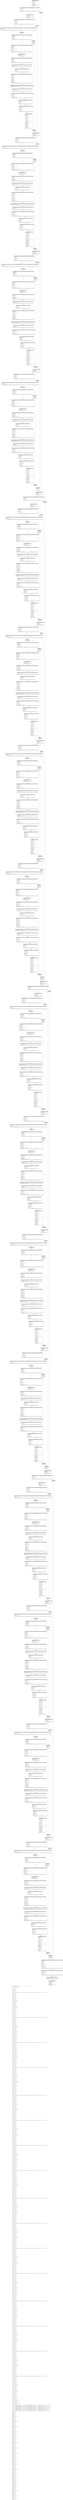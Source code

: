digraph Mir_0_14011 {
    graph [fontname="Courier, monospace"];
    node [fontname="Courier, monospace"];
    edge [fontname="Courier, monospace"];
    label=<fn U256::overflowing_mul(_1: math::bn::U256, _2: math::bn::U256) -&gt; (math::bn::U256, bool)<br align="left"/>let _3: [u64; 8_usize];<br align="left"/>let _4: &amp;ReErased [u64; 4_usize];<br align="left"/>let _5: &amp;ReErased [u64; 4_usize];<br align="left"/>let mut _6: [u64; 8_usize];<br align="left"/>let _7: ();<br align="left"/>let _8: ();<br align="left"/>let mut _9: bool;<br align="left"/>let mut _10: u64;<br align="left"/>let _11: u64;<br align="left"/>let _12: usize;<br align="left"/>let mut _13: usize;<br align="left"/>let mut _14: bool;<br align="left"/>let _15: ();<br align="left"/>let mut _16: bool;<br align="left"/>let mut _17: bool;<br align="left"/>let mut _18: &amp;ReErased Closure(DefId(0:23780 ~ drift[d311]::math::bn::{impl#9}::overflowing_mul::{closure#0}), [i8, Binder(extern &quot;RustCall&quot; fn((u64, u64)) -&gt; bool, []), ()]);<br align="left"/>let _19: Closure(DefId(0:23780 ~ drift[d311]::math::bn::{impl#9}::overflowing_mul::{closure#0}), [i8, Binder(extern &quot;RustCall&quot; fn((u64, u64)) -&gt; bool, []), ()]);<br align="left"/>let mut _20: (u64, u64);<br align="left"/>let mut _21: u64;<br align="left"/>let _22: usize;<br align="left"/>let mut _23: usize;<br align="left"/>let mut _24: bool;<br align="left"/>let mut _25: u64;<br align="left"/>let _26: u64;<br align="left"/>let _27: usize;<br align="left"/>let mut _28: usize;<br align="left"/>let mut _29: bool;<br align="left"/>let _30: u64;<br align="left"/>let _31: u64;<br align="left"/>let mut _32: (u64, u64);<br align="left"/>let mut _33: u128;<br align="left"/>let mut _34: u128;<br align="left"/>let mut _35: u64;<br align="left"/>let mut _36: u128;<br align="left"/>let mut _37: u64;<br align="left"/>let mut _38: (u128, bool);<br align="left"/>let _39: bool;<br align="left"/>let _40: &amp;ReErased mut u64;<br align="left"/>let _41: usize;<br align="left"/>let mut _42: (usize, bool);<br align="left"/>let mut _43: usize;<br align="left"/>let mut _44: bool;<br align="left"/>let _45: u64;<br align="left"/>let _46: bool;<br align="left"/>let mut _47: (u64, bool);<br align="left"/>let mut _48: u64;<br align="left"/>let mut _49: u64;<br align="left"/>let mut _50: u64;<br align="left"/>let mut _51: u64;<br align="left"/>let _52: &amp;ReErased mut u64;<br align="left"/>let _53: usize;<br align="left"/>let mut _54: usize;<br align="left"/>let mut _55: (usize, bool);<br align="left"/>let mut _56: (usize, bool);<br align="left"/>let mut _57: usize;<br align="left"/>let mut _58: bool;<br align="left"/>let _59: u64;<br align="left"/>let mut _60: u64;<br align="left"/>let mut _61: u64;<br align="left"/>let mut _62: bool;<br align="left"/>let mut _63: (u64, bool);<br align="left"/>let _64: u64;<br align="left"/>let _65: bool;<br align="left"/>let mut _66: (u64, bool);<br align="left"/>let mut _67: u64;<br align="left"/>let mut _68: u64;<br align="left"/>let _69: u64;<br align="left"/>let _70: bool;<br align="left"/>let mut _71: (u64, bool);<br align="left"/>let mut _72: u64;<br align="left"/>let mut _73: u64;<br align="left"/>let mut _74: u64;<br align="left"/>let mut _75: bool;<br align="left"/>let mut _76: bool;<br align="left"/>let mut _77: bool;<br align="left"/>let _78: ();<br align="left"/>let mut _79: bool;<br align="left"/>let mut _80: bool;<br align="left"/>let mut _81: &amp;ReErased Closure(DefId(0:23782 ~ drift[d311]::math::bn::{impl#9}::overflowing_mul::{closure#1}), [i8, Binder(extern &quot;RustCall&quot; fn((u64, u64)) -&gt; bool, []), ()]);<br align="left"/>let _82: Closure(DefId(0:23782 ~ drift[d311]::math::bn::{impl#9}::overflowing_mul::{closure#1}), [i8, Binder(extern &quot;RustCall&quot; fn((u64, u64)) -&gt; bool, []), ()]);<br align="left"/>let mut _83: (u64, u64);<br align="left"/>let mut _84: u64;<br align="left"/>let _85: usize;<br align="left"/>let mut _86: usize;<br align="left"/>let mut _87: bool;<br align="left"/>let mut _88: u64;<br align="left"/>let _89: u64;<br align="left"/>let _90: usize;<br align="left"/>let mut _91: usize;<br align="left"/>let mut _92: bool;<br align="left"/>let _93: u64;<br align="left"/>let _94: u64;<br align="left"/>let mut _95: (u64, u64);<br align="left"/>let mut _96: u128;<br align="left"/>let mut _97: u128;<br align="left"/>let mut _98: u64;<br align="left"/>let mut _99: u128;<br align="left"/>let mut _100: u64;<br align="left"/>let mut _101: (u128, bool);<br align="left"/>let _102: bool;<br align="left"/>let _103: &amp;ReErased mut u64;<br align="left"/>let _104: usize;<br align="left"/>let mut _105: (usize, bool);<br align="left"/>let mut _106: usize;<br align="left"/>let mut _107: bool;<br align="left"/>let _108: u64;<br align="left"/>let _109: bool;<br align="left"/>let mut _110: (u64, bool);<br align="left"/>let mut _111: u64;<br align="left"/>let mut _112: u64;<br align="left"/>let mut _113: u64;<br align="left"/>let mut _114: u64;<br align="left"/>let _115: &amp;ReErased mut u64;<br align="left"/>let _116: usize;<br align="left"/>let mut _117: usize;<br align="left"/>let mut _118: (usize, bool);<br align="left"/>let mut _119: (usize, bool);<br align="left"/>let mut _120: usize;<br align="left"/>let mut _121: bool;<br align="left"/>let _122: u64;<br align="left"/>let mut _123: u64;<br align="left"/>let mut _124: u64;<br align="left"/>let mut _125: bool;<br align="left"/>let mut _126: (u64, bool);<br align="left"/>let _127: u64;<br align="left"/>let _128: bool;<br align="left"/>let mut _129: (u64, bool);<br align="left"/>let mut _130: u64;<br align="left"/>let mut _131: u64;<br align="left"/>let _132: u64;<br align="left"/>let _133: bool;<br align="left"/>let mut _134: (u64, bool);<br align="left"/>let mut _135: u64;<br align="left"/>let mut _136: u64;<br align="left"/>let mut _137: u64;<br align="left"/>let mut _138: bool;<br align="left"/>let mut _139: bool;<br align="left"/>let mut _140: bool;<br align="left"/>let _141: ();<br align="left"/>let mut _142: bool;<br align="left"/>let mut _143: bool;<br align="left"/>let mut _144: &amp;ReErased Closure(DefId(0:23784 ~ drift[d311]::math::bn::{impl#9}::overflowing_mul::{closure#2}), [i8, Binder(extern &quot;RustCall&quot; fn((u64, u64)) -&gt; bool, []), ()]);<br align="left"/>let _145: Closure(DefId(0:23784 ~ drift[d311]::math::bn::{impl#9}::overflowing_mul::{closure#2}), [i8, Binder(extern &quot;RustCall&quot; fn((u64, u64)) -&gt; bool, []), ()]);<br align="left"/>let mut _146: (u64, u64);<br align="left"/>let mut _147: u64;<br align="left"/>let _148: usize;<br align="left"/>let mut _149: usize;<br align="left"/>let mut _150: bool;<br align="left"/>let mut _151: u64;<br align="left"/>let _152: u64;<br align="left"/>let _153: usize;<br align="left"/>let mut _154: usize;<br align="left"/>let mut _155: bool;<br align="left"/>let _156: u64;<br align="left"/>let _157: u64;<br align="left"/>let mut _158: (u64, u64);<br align="left"/>let mut _159: u128;<br align="left"/>let mut _160: u128;<br align="left"/>let mut _161: u64;<br align="left"/>let mut _162: u128;<br align="left"/>let mut _163: u64;<br align="left"/>let mut _164: (u128, bool);<br align="left"/>let _165: bool;<br align="left"/>let _166: &amp;ReErased mut u64;<br align="left"/>let _167: usize;<br align="left"/>let mut _168: (usize, bool);<br align="left"/>let mut _169: usize;<br align="left"/>let mut _170: bool;<br align="left"/>let _171: u64;<br align="left"/>let _172: bool;<br align="left"/>let mut _173: (u64, bool);<br align="left"/>let mut _174: u64;<br align="left"/>let mut _175: u64;<br align="left"/>let mut _176: u64;<br align="left"/>let mut _177: u64;<br align="left"/>let _178: &amp;ReErased mut u64;<br align="left"/>let _179: usize;<br align="left"/>let mut _180: usize;<br align="left"/>let mut _181: (usize, bool);<br align="left"/>let mut _182: (usize, bool);<br align="left"/>let mut _183: usize;<br align="left"/>let mut _184: bool;<br align="left"/>let _185: u64;<br align="left"/>let mut _186: u64;<br align="left"/>let mut _187: u64;<br align="left"/>let mut _188: bool;<br align="left"/>let mut _189: (u64, bool);<br align="left"/>let _190: u64;<br align="left"/>let _191: bool;<br align="left"/>let mut _192: (u64, bool);<br align="left"/>let mut _193: u64;<br align="left"/>let mut _194: u64;<br align="left"/>let _195: u64;<br align="left"/>let _196: bool;<br align="left"/>let mut _197: (u64, bool);<br align="left"/>let mut _198: u64;<br align="left"/>let mut _199: u64;<br align="left"/>let mut _200: u64;<br align="left"/>let mut _201: bool;<br align="left"/>let mut _202: bool;<br align="left"/>let mut _203: bool;<br align="left"/>let _204: ();<br align="left"/>let mut _205: bool;<br align="left"/>let mut _206: bool;<br align="left"/>let mut _207: &amp;ReErased Closure(DefId(0:23786 ~ drift[d311]::math::bn::{impl#9}::overflowing_mul::{closure#3}), [i8, Binder(extern &quot;RustCall&quot; fn((u64, u64)) -&gt; bool, []), ()]);<br align="left"/>let _208: Closure(DefId(0:23786 ~ drift[d311]::math::bn::{impl#9}::overflowing_mul::{closure#3}), [i8, Binder(extern &quot;RustCall&quot; fn((u64, u64)) -&gt; bool, []), ()]);<br align="left"/>let mut _209: (u64, u64);<br align="left"/>let mut _210: u64;<br align="left"/>let _211: usize;<br align="left"/>let mut _212: usize;<br align="left"/>let mut _213: bool;<br align="left"/>let mut _214: u64;<br align="left"/>let _215: u64;<br align="left"/>let _216: usize;<br align="left"/>let mut _217: usize;<br align="left"/>let mut _218: bool;<br align="left"/>let _219: u64;<br align="left"/>let _220: u64;<br align="left"/>let mut _221: (u64, u64);<br align="left"/>let mut _222: u128;<br align="left"/>let mut _223: u128;<br align="left"/>let mut _224: u64;<br align="left"/>let mut _225: u128;<br align="left"/>let mut _226: u64;<br align="left"/>let mut _227: (u128, bool);<br align="left"/>let _228: bool;<br align="left"/>let _229: &amp;ReErased mut u64;<br align="left"/>let _230: usize;<br align="left"/>let mut _231: (usize, bool);<br align="left"/>let mut _232: usize;<br align="left"/>let mut _233: bool;<br align="left"/>let _234: u64;<br align="left"/>let _235: bool;<br align="left"/>let mut _236: (u64, bool);<br align="left"/>let mut _237: u64;<br align="left"/>let mut _238: u64;<br align="left"/>let mut _239: u64;<br align="left"/>let mut _240: u64;<br align="left"/>let _241: &amp;ReErased mut u64;<br align="left"/>let _242: usize;<br align="left"/>let mut _243: usize;<br align="left"/>let mut _244: (usize, bool);<br align="left"/>let mut _245: (usize, bool);<br align="left"/>let mut _246: usize;<br align="left"/>let mut _247: bool;<br align="left"/>let _248: u64;<br align="left"/>let mut _249: u64;<br align="left"/>let mut _250: u64;<br align="left"/>let mut _251: bool;<br align="left"/>let mut _252: (u64, bool);<br align="left"/>let _253: u64;<br align="left"/>let _254: bool;<br align="left"/>let mut _255: (u64, bool);<br align="left"/>let mut _256: u64;<br align="left"/>let mut _257: u64;<br align="left"/>let _258: u64;<br align="left"/>let _259: bool;<br align="left"/>let mut _260: (u64, bool);<br align="left"/>let mut _261: u64;<br align="left"/>let mut _262: u64;<br align="left"/>let mut _263: u64;<br align="left"/>let mut _264: bool;<br align="left"/>let mut _265: bool;<br align="left"/>let mut _266: bool;<br align="left"/>let _267: ();<br align="left"/>let mut _268: bool;<br align="left"/>let mut _269: u64;<br align="left"/>let _270: u64;<br align="left"/>let _271: usize;<br align="left"/>let mut _272: usize;<br align="left"/>let mut _273: bool;<br align="left"/>let _274: ();<br align="left"/>let mut _275: bool;<br align="left"/>let mut _276: bool;<br align="left"/>let mut _277: &amp;ReErased Closure(DefId(0:23788 ~ drift[d311]::math::bn::{impl#9}::overflowing_mul::{closure#4}), [i8, Binder(extern &quot;RustCall&quot; fn((u64, u64)) -&gt; bool, []), ()]);<br align="left"/>let _278: Closure(DefId(0:23788 ~ drift[d311]::math::bn::{impl#9}::overflowing_mul::{closure#4}), [i8, Binder(extern &quot;RustCall&quot; fn((u64, u64)) -&gt; bool, []), ()]);<br align="left"/>let mut _279: (u64, u64);<br align="left"/>let mut _280: u64;<br align="left"/>let _281: usize;<br align="left"/>let mut _282: usize;<br align="left"/>let mut _283: bool;<br align="left"/>let mut _284: u64;<br align="left"/>let _285: u64;<br align="left"/>let _286: usize;<br align="left"/>let mut _287: usize;<br align="left"/>let mut _288: bool;<br align="left"/>let _289: u64;<br align="left"/>let _290: u64;<br align="left"/>let mut _291: (u64, u64);<br align="left"/>let mut _292: u128;<br align="left"/>let mut _293: u128;<br align="left"/>let mut _294: u64;<br align="left"/>let mut _295: u128;<br align="left"/>let mut _296: u64;<br align="left"/>let mut _297: (u128, bool);<br align="left"/>let _298: bool;<br align="left"/>let _299: &amp;ReErased mut u64;<br align="left"/>let _300: usize;<br align="left"/>let mut _301: (usize, bool);<br align="left"/>let mut _302: usize;<br align="left"/>let mut _303: bool;<br align="left"/>let _304: u64;<br align="left"/>let _305: bool;<br align="left"/>let mut _306: (u64, bool);<br align="left"/>let mut _307: u64;<br align="left"/>let mut _308: u64;<br align="left"/>let mut _309: u64;<br align="left"/>let mut _310: u64;<br align="left"/>let _311: &amp;ReErased mut u64;<br align="left"/>let _312: usize;<br align="left"/>let mut _313: usize;<br align="left"/>let mut _314: (usize, bool);<br align="left"/>let mut _315: (usize, bool);<br align="left"/>let mut _316: usize;<br align="left"/>let mut _317: bool;<br align="left"/>let _318: u64;<br align="left"/>let mut _319: u64;<br align="left"/>let mut _320: u64;<br align="left"/>let mut _321: bool;<br align="left"/>let mut _322: (u64, bool);<br align="left"/>let _323: u64;<br align="left"/>let _324: bool;<br align="left"/>let mut _325: (u64, bool);<br align="left"/>let mut _326: u64;<br align="left"/>let mut _327: u64;<br align="left"/>let _328: u64;<br align="left"/>let _329: bool;<br align="left"/>let mut _330: (u64, bool);<br align="left"/>let mut _331: u64;<br align="left"/>let mut _332: u64;<br align="left"/>let mut _333: u64;<br align="left"/>let mut _334: bool;<br align="left"/>let mut _335: bool;<br align="left"/>let mut _336: bool;<br align="left"/>let _337: ();<br align="left"/>let mut _338: bool;<br align="left"/>let mut _339: bool;<br align="left"/>let mut _340: &amp;ReErased Closure(DefId(0:23790 ~ drift[d311]::math::bn::{impl#9}::overflowing_mul::{closure#5}), [i8, Binder(extern &quot;RustCall&quot; fn((u64, u64)) -&gt; bool, []), ()]);<br align="left"/>let _341: Closure(DefId(0:23790 ~ drift[d311]::math::bn::{impl#9}::overflowing_mul::{closure#5}), [i8, Binder(extern &quot;RustCall&quot; fn((u64, u64)) -&gt; bool, []), ()]);<br align="left"/>let mut _342: (u64, u64);<br align="left"/>let mut _343: u64;<br align="left"/>let _344: usize;<br align="left"/>let mut _345: usize;<br align="left"/>let mut _346: bool;<br align="left"/>let mut _347: u64;<br align="left"/>let _348: u64;<br align="left"/>let _349: usize;<br align="left"/>let mut _350: usize;<br align="left"/>let mut _351: bool;<br align="left"/>let _352: u64;<br align="left"/>let _353: u64;<br align="left"/>let mut _354: (u64, u64);<br align="left"/>let mut _355: u128;<br align="left"/>let mut _356: u128;<br align="left"/>let mut _357: u64;<br align="left"/>let mut _358: u128;<br align="left"/>let mut _359: u64;<br align="left"/>let mut _360: (u128, bool);<br align="left"/>let _361: bool;<br align="left"/>let _362: &amp;ReErased mut u64;<br align="left"/>let _363: usize;<br align="left"/>let mut _364: (usize, bool);<br align="left"/>let mut _365: usize;<br align="left"/>let mut _366: bool;<br align="left"/>let _367: u64;<br align="left"/>let _368: bool;<br align="left"/>let mut _369: (u64, bool);<br align="left"/>let mut _370: u64;<br align="left"/>let mut _371: u64;<br align="left"/>let mut _372: u64;<br align="left"/>let mut _373: u64;<br align="left"/>let _374: &amp;ReErased mut u64;<br align="left"/>let _375: usize;<br align="left"/>let mut _376: usize;<br align="left"/>let mut _377: (usize, bool);<br align="left"/>let mut _378: (usize, bool);<br align="left"/>let mut _379: usize;<br align="left"/>let mut _380: bool;<br align="left"/>let _381: u64;<br align="left"/>let mut _382: u64;<br align="left"/>let mut _383: u64;<br align="left"/>let mut _384: bool;<br align="left"/>let mut _385: (u64, bool);<br align="left"/>let _386: u64;<br align="left"/>let _387: bool;<br align="left"/>let mut _388: (u64, bool);<br align="left"/>let mut _389: u64;<br align="left"/>let mut _390: u64;<br align="left"/>let _391: u64;<br align="left"/>let _392: bool;<br align="left"/>let mut _393: (u64, bool);<br align="left"/>let mut _394: u64;<br align="left"/>let mut _395: u64;<br align="left"/>let mut _396: u64;<br align="left"/>let mut _397: bool;<br align="left"/>let mut _398: bool;<br align="left"/>let mut _399: bool;<br align="left"/>let _400: ();<br align="left"/>let mut _401: bool;<br align="left"/>let mut _402: bool;<br align="left"/>let mut _403: &amp;ReErased Closure(DefId(0:23792 ~ drift[d311]::math::bn::{impl#9}::overflowing_mul::{closure#6}), [i8, Binder(extern &quot;RustCall&quot; fn((u64, u64)) -&gt; bool, []), ()]);<br align="left"/>let _404: Closure(DefId(0:23792 ~ drift[d311]::math::bn::{impl#9}::overflowing_mul::{closure#6}), [i8, Binder(extern &quot;RustCall&quot; fn((u64, u64)) -&gt; bool, []), ()]);<br align="left"/>let mut _405: (u64, u64);<br align="left"/>let mut _406: u64;<br align="left"/>let _407: usize;<br align="left"/>let mut _408: usize;<br align="left"/>let mut _409: bool;<br align="left"/>let mut _410: u64;<br align="left"/>let _411: u64;<br align="left"/>let _412: usize;<br align="left"/>let mut _413: usize;<br align="left"/>let mut _414: bool;<br align="left"/>let _415: u64;<br align="left"/>let _416: u64;<br align="left"/>let mut _417: (u64, u64);<br align="left"/>let mut _418: u128;<br align="left"/>let mut _419: u128;<br align="left"/>let mut _420: u64;<br align="left"/>let mut _421: u128;<br align="left"/>let mut _422: u64;<br align="left"/>let mut _423: (u128, bool);<br align="left"/>let _424: bool;<br align="left"/>let _425: &amp;ReErased mut u64;<br align="left"/>let _426: usize;<br align="left"/>let mut _427: (usize, bool);<br align="left"/>let mut _428: usize;<br align="left"/>let mut _429: bool;<br align="left"/>let _430: u64;<br align="left"/>let _431: bool;<br align="left"/>let mut _432: (u64, bool);<br align="left"/>let mut _433: u64;<br align="left"/>let mut _434: u64;<br align="left"/>let mut _435: u64;<br align="left"/>let mut _436: u64;<br align="left"/>let _437: &amp;ReErased mut u64;<br align="left"/>let _438: usize;<br align="left"/>let mut _439: usize;<br align="left"/>let mut _440: (usize, bool);<br align="left"/>let mut _441: (usize, bool);<br align="left"/>let mut _442: usize;<br align="left"/>let mut _443: bool;<br align="left"/>let _444: u64;<br align="left"/>let mut _445: u64;<br align="left"/>let mut _446: u64;<br align="left"/>let mut _447: bool;<br align="left"/>let mut _448: (u64, bool);<br align="left"/>let _449: u64;<br align="left"/>let _450: bool;<br align="left"/>let mut _451: (u64, bool);<br align="left"/>let mut _452: u64;<br align="left"/>let mut _453: u64;<br align="left"/>let _454: u64;<br align="left"/>let _455: bool;<br align="left"/>let mut _456: (u64, bool);<br align="left"/>let mut _457: u64;<br align="left"/>let mut _458: u64;<br align="left"/>let mut _459: u64;<br align="left"/>let mut _460: bool;<br align="left"/>let mut _461: bool;<br align="left"/>let mut _462: bool;<br align="left"/>let _463: ();<br align="left"/>let mut _464: bool;<br align="left"/>let mut _465: bool;<br align="left"/>let mut _466: &amp;ReErased Closure(DefId(0:23794 ~ drift[d311]::math::bn::{impl#9}::overflowing_mul::{closure#7}), [i8, Binder(extern &quot;RustCall&quot; fn((u64, u64)) -&gt; bool, []), ()]);<br align="left"/>let _467: Closure(DefId(0:23794 ~ drift[d311]::math::bn::{impl#9}::overflowing_mul::{closure#7}), [i8, Binder(extern &quot;RustCall&quot; fn((u64, u64)) -&gt; bool, []), ()]);<br align="left"/>let mut _468: (u64, u64);<br align="left"/>let mut _469: u64;<br align="left"/>let _470: usize;<br align="left"/>let mut _471: usize;<br align="left"/>let mut _472: bool;<br align="left"/>let mut _473: u64;<br align="left"/>let _474: u64;<br align="left"/>let _475: usize;<br align="left"/>let mut _476: usize;<br align="left"/>let mut _477: bool;<br align="left"/>let _478: u64;<br align="left"/>let _479: u64;<br align="left"/>let mut _480: (u64, u64);<br align="left"/>let mut _481: u128;<br align="left"/>let mut _482: u128;<br align="left"/>let mut _483: u64;<br align="left"/>let mut _484: u128;<br align="left"/>let mut _485: u64;<br align="left"/>let mut _486: (u128, bool);<br align="left"/>let _487: bool;<br align="left"/>let _488: &amp;ReErased mut u64;<br align="left"/>let _489: usize;<br align="left"/>let mut _490: (usize, bool);<br align="left"/>let mut _491: usize;<br align="left"/>let mut _492: bool;<br align="left"/>let _493: u64;<br align="left"/>let _494: bool;<br align="left"/>let mut _495: (u64, bool);<br align="left"/>let mut _496: u64;<br align="left"/>let mut _497: u64;<br align="left"/>let mut _498: u64;<br align="left"/>let mut _499: u64;<br align="left"/>let _500: &amp;ReErased mut u64;<br align="left"/>let _501: usize;<br align="left"/>let mut _502: usize;<br align="left"/>let mut _503: (usize, bool);<br align="left"/>let mut _504: (usize, bool);<br align="left"/>let mut _505: usize;<br align="left"/>let mut _506: bool;<br align="left"/>let _507: u64;<br align="left"/>let mut _508: u64;<br align="left"/>let mut _509: u64;<br align="left"/>let mut _510: bool;<br align="left"/>let mut _511: (u64, bool);<br align="left"/>let _512: u64;<br align="left"/>let _513: bool;<br align="left"/>let mut _514: (u64, bool);<br align="left"/>let mut _515: u64;<br align="left"/>let mut _516: u64;<br align="left"/>let _517: u64;<br align="left"/>let _518: bool;<br align="left"/>let mut _519: (u64, bool);<br align="left"/>let mut _520: u64;<br align="left"/>let mut _521: u64;<br align="left"/>let mut _522: u64;<br align="left"/>let mut _523: bool;<br align="left"/>let mut _524: bool;<br align="left"/>let mut _525: bool;<br align="left"/>let _526: ();<br align="left"/>let mut _527: bool;<br align="left"/>let mut _528: u64;<br align="left"/>let _529: u64;<br align="left"/>let _530: usize;<br align="left"/>let mut _531: usize;<br align="left"/>let mut _532: bool;<br align="left"/>let _533: ();<br align="left"/>let mut _534: bool;<br align="left"/>let mut _535: bool;<br align="left"/>let mut _536: &amp;ReErased Closure(DefId(0:23796 ~ drift[d311]::math::bn::{impl#9}::overflowing_mul::{closure#8}), [i8, Binder(extern &quot;RustCall&quot; fn((u64, u64)) -&gt; bool, []), ()]);<br align="left"/>let _537: Closure(DefId(0:23796 ~ drift[d311]::math::bn::{impl#9}::overflowing_mul::{closure#8}), [i8, Binder(extern &quot;RustCall&quot; fn((u64, u64)) -&gt; bool, []), ()]);<br align="left"/>let mut _538: (u64, u64);<br align="left"/>let mut _539: u64;<br align="left"/>let _540: usize;<br align="left"/>let mut _541: usize;<br align="left"/>let mut _542: bool;<br align="left"/>let mut _543: u64;<br align="left"/>let _544: u64;<br align="left"/>let _545: usize;<br align="left"/>let mut _546: usize;<br align="left"/>let mut _547: bool;<br align="left"/>let _548: u64;<br align="left"/>let _549: u64;<br align="left"/>let mut _550: (u64, u64);<br align="left"/>let mut _551: u128;<br align="left"/>let mut _552: u128;<br align="left"/>let mut _553: u64;<br align="left"/>let mut _554: u128;<br align="left"/>let mut _555: u64;<br align="left"/>let mut _556: (u128, bool);<br align="left"/>let _557: bool;<br align="left"/>let _558: &amp;ReErased mut u64;<br align="left"/>let _559: usize;<br align="left"/>let mut _560: (usize, bool);<br align="left"/>let mut _561: usize;<br align="left"/>let mut _562: bool;<br align="left"/>let _563: u64;<br align="left"/>let _564: bool;<br align="left"/>let mut _565: (u64, bool);<br align="left"/>let mut _566: u64;<br align="left"/>let mut _567: u64;<br align="left"/>let mut _568: u64;<br align="left"/>let mut _569: u64;<br align="left"/>let _570: &amp;ReErased mut u64;<br align="left"/>let _571: usize;<br align="left"/>let mut _572: usize;<br align="left"/>let mut _573: (usize, bool);<br align="left"/>let mut _574: (usize, bool);<br align="left"/>let mut _575: usize;<br align="left"/>let mut _576: bool;<br align="left"/>let _577: u64;<br align="left"/>let mut _578: u64;<br align="left"/>let mut _579: u64;<br align="left"/>let mut _580: bool;<br align="left"/>let mut _581: (u64, bool);<br align="left"/>let _582: u64;<br align="left"/>let _583: bool;<br align="left"/>let mut _584: (u64, bool);<br align="left"/>let mut _585: u64;<br align="left"/>let mut _586: u64;<br align="left"/>let _587: u64;<br align="left"/>let _588: bool;<br align="left"/>let mut _589: (u64, bool);<br align="left"/>let mut _590: u64;<br align="left"/>let mut _591: u64;<br align="left"/>let mut _592: u64;<br align="left"/>let mut _593: bool;<br align="left"/>let mut _594: bool;<br align="left"/>let mut _595: bool;<br align="left"/>let _596: ();<br align="left"/>let mut _597: bool;<br align="left"/>let mut _598: bool;<br align="left"/>let mut _599: &amp;ReErased Closure(DefId(0:23798 ~ drift[d311]::math::bn::{impl#9}::overflowing_mul::{closure#9}), [i8, Binder(extern &quot;RustCall&quot; fn((u64, u64)) -&gt; bool, []), ()]);<br align="left"/>let _600: Closure(DefId(0:23798 ~ drift[d311]::math::bn::{impl#9}::overflowing_mul::{closure#9}), [i8, Binder(extern &quot;RustCall&quot; fn((u64, u64)) -&gt; bool, []), ()]);<br align="left"/>let mut _601: (u64, u64);<br align="left"/>let mut _602: u64;<br align="left"/>let _603: usize;<br align="left"/>let mut _604: usize;<br align="left"/>let mut _605: bool;<br align="left"/>let mut _606: u64;<br align="left"/>let _607: u64;<br align="left"/>let _608: usize;<br align="left"/>let mut _609: usize;<br align="left"/>let mut _610: bool;<br align="left"/>let _611: u64;<br align="left"/>let _612: u64;<br align="left"/>let mut _613: (u64, u64);<br align="left"/>let mut _614: u128;<br align="left"/>let mut _615: u128;<br align="left"/>let mut _616: u64;<br align="left"/>let mut _617: u128;<br align="left"/>let mut _618: u64;<br align="left"/>let mut _619: (u128, bool);<br align="left"/>let _620: bool;<br align="left"/>let _621: &amp;ReErased mut u64;<br align="left"/>let _622: usize;<br align="left"/>let mut _623: (usize, bool);<br align="left"/>let mut _624: usize;<br align="left"/>let mut _625: bool;<br align="left"/>let _626: u64;<br align="left"/>let _627: bool;<br align="left"/>let mut _628: (u64, bool);<br align="left"/>let mut _629: u64;<br align="left"/>let mut _630: u64;<br align="left"/>let mut _631: u64;<br align="left"/>let mut _632: u64;<br align="left"/>let _633: &amp;ReErased mut u64;<br align="left"/>let _634: usize;<br align="left"/>let mut _635: usize;<br align="left"/>let mut _636: (usize, bool);<br align="left"/>let mut _637: (usize, bool);<br align="left"/>let mut _638: usize;<br align="left"/>let mut _639: bool;<br align="left"/>let _640: u64;<br align="left"/>let mut _641: u64;<br align="left"/>let mut _642: u64;<br align="left"/>let mut _643: bool;<br align="left"/>let mut _644: (u64, bool);<br align="left"/>let _645: u64;<br align="left"/>let _646: bool;<br align="left"/>let mut _647: (u64, bool);<br align="left"/>let mut _648: u64;<br align="left"/>let mut _649: u64;<br align="left"/>let _650: u64;<br align="left"/>let _651: bool;<br align="left"/>let mut _652: (u64, bool);<br align="left"/>let mut _653: u64;<br align="left"/>let mut _654: u64;<br align="left"/>let mut _655: u64;<br align="left"/>let mut _656: bool;<br align="left"/>let mut _657: bool;<br align="left"/>let mut _658: bool;<br align="left"/>let _659: ();<br align="left"/>let mut _660: bool;<br align="left"/>let mut _661: bool;<br align="left"/>let mut _662: &amp;ReErased Closure(DefId(0:23800 ~ drift[d311]::math::bn::{impl#9}::overflowing_mul::{closure#10}), [i8, Binder(extern &quot;RustCall&quot; fn((u64, u64)) -&gt; bool, []), ()]);<br align="left"/>let _663: Closure(DefId(0:23800 ~ drift[d311]::math::bn::{impl#9}::overflowing_mul::{closure#10}), [i8, Binder(extern &quot;RustCall&quot; fn((u64, u64)) -&gt; bool, []), ()]);<br align="left"/>let mut _664: (u64, u64);<br align="left"/>let mut _665: u64;<br align="left"/>let _666: usize;<br align="left"/>let mut _667: usize;<br align="left"/>let mut _668: bool;<br align="left"/>let mut _669: u64;<br align="left"/>let _670: u64;<br align="left"/>let _671: usize;<br align="left"/>let mut _672: usize;<br align="left"/>let mut _673: bool;<br align="left"/>let _674: u64;<br align="left"/>let _675: u64;<br align="left"/>let mut _676: (u64, u64);<br align="left"/>let mut _677: u128;<br align="left"/>let mut _678: u128;<br align="left"/>let mut _679: u64;<br align="left"/>let mut _680: u128;<br align="left"/>let mut _681: u64;<br align="left"/>let mut _682: (u128, bool);<br align="left"/>let _683: bool;<br align="left"/>let _684: &amp;ReErased mut u64;<br align="left"/>let _685: usize;<br align="left"/>let mut _686: (usize, bool);<br align="left"/>let mut _687: usize;<br align="left"/>let mut _688: bool;<br align="left"/>let _689: u64;<br align="left"/>let _690: bool;<br align="left"/>let mut _691: (u64, bool);<br align="left"/>let mut _692: u64;<br align="left"/>let mut _693: u64;<br align="left"/>let mut _694: u64;<br align="left"/>let mut _695: u64;<br align="left"/>let _696: &amp;ReErased mut u64;<br align="left"/>let _697: usize;<br align="left"/>let mut _698: usize;<br align="left"/>let mut _699: (usize, bool);<br align="left"/>let mut _700: (usize, bool);<br align="left"/>let mut _701: usize;<br align="left"/>let mut _702: bool;<br align="left"/>let _703: u64;<br align="left"/>let mut _704: u64;<br align="left"/>let mut _705: u64;<br align="left"/>let mut _706: bool;<br align="left"/>let mut _707: (u64, bool);<br align="left"/>let _708: u64;<br align="left"/>let _709: bool;<br align="left"/>let mut _710: (u64, bool);<br align="left"/>let mut _711: u64;<br align="left"/>let mut _712: u64;<br align="left"/>let _713: u64;<br align="left"/>let _714: bool;<br align="left"/>let mut _715: (u64, bool);<br align="left"/>let mut _716: u64;<br align="left"/>let mut _717: u64;<br align="left"/>let mut _718: u64;<br align="left"/>let mut _719: bool;<br align="left"/>let mut _720: bool;<br align="left"/>let mut _721: bool;<br align="left"/>let _722: ();<br align="left"/>let mut _723: bool;<br align="left"/>let mut _724: bool;<br align="left"/>let mut _725: &amp;ReErased Closure(DefId(0:23802 ~ drift[d311]::math::bn::{impl#9}::overflowing_mul::{closure#11}), [i8, Binder(extern &quot;RustCall&quot; fn((u64, u64)) -&gt; bool, []), ()]);<br align="left"/>let _726: Closure(DefId(0:23802 ~ drift[d311]::math::bn::{impl#9}::overflowing_mul::{closure#11}), [i8, Binder(extern &quot;RustCall&quot; fn((u64, u64)) -&gt; bool, []), ()]);<br align="left"/>let mut _727: (u64, u64);<br align="left"/>let mut _728: u64;<br align="left"/>let _729: usize;<br align="left"/>let mut _730: usize;<br align="left"/>let mut _731: bool;<br align="left"/>let mut _732: u64;<br align="left"/>let _733: u64;<br align="left"/>let _734: usize;<br align="left"/>let mut _735: usize;<br align="left"/>let mut _736: bool;<br align="left"/>let _737: u64;<br align="left"/>let _738: u64;<br align="left"/>let mut _739: (u64, u64);<br align="left"/>let mut _740: u128;<br align="left"/>let mut _741: u128;<br align="left"/>let mut _742: u64;<br align="left"/>let mut _743: u128;<br align="left"/>let mut _744: u64;<br align="left"/>let mut _745: (u128, bool);<br align="left"/>let _746: bool;<br align="left"/>let _747: &amp;ReErased mut u64;<br align="left"/>let _748: usize;<br align="left"/>let mut _749: (usize, bool);<br align="left"/>let mut _750: usize;<br align="left"/>let mut _751: bool;<br align="left"/>let _752: u64;<br align="left"/>let _753: bool;<br align="left"/>let mut _754: (u64, bool);<br align="left"/>let mut _755: u64;<br align="left"/>let mut _756: u64;<br align="left"/>let mut _757: u64;<br align="left"/>let mut _758: u64;<br align="left"/>let _759: &amp;ReErased mut u64;<br align="left"/>let _760: usize;<br align="left"/>let mut _761: usize;<br align="left"/>let mut _762: (usize, bool);<br align="left"/>let mut _763: (usize, bool);<br align="left"/>let mut _764: usize;<br align="left"/>let mut _765: bool;<br align="left"/>let _766: u64;<br align="left"/>let mut _767: u64;<br align="left"/>let mut _768: u64;<br align="left"/>let mut _769: bool;<br align="left"/>let mut _770: (u64, bool);<br align="left"/>let _771: u64;<br align="left"/>let _772: bool;<br align="left"/>let mut _773: (u64, bool);<br align="left"/>let mut _774: u64;<br align="left"/>let mut _775: u64;<br align="left"/>let _776: u64;<br align="left"/>let _777: bool;<br align="left"/>let mut _778: (u64, bool);<br align="left"/>let mut _779: u64;<br align="left"/>let mut _780: u64;<br align="left"/>let mut _781: u64;<br align="left"/>let mut _782: bool;<br align="left"/>let mut _783: bool;<br align="left"/>let mut _784: bool;<br align="left"/>let _785: ();<br align="left"/>let mut _786: bool;<br align="left"/>let mut _787: u64;<br align="left"/>let _788: u64;<br align="left"/>let _789: usize;<br align="left"/>let mut _790: usize;<br align="left"/>let mut _791: bool;<br align="left"/>let _792: ();<br align="left"/>let mut _793: bool;<br align="left"/>let mut _794: bool;<br align="left"/>let mut _795: &amp;ReErased Closure(DefId(0:23804 ~ drift[d311]::math::bn::{impl#9}::overflowing_mul::{closure#12}), [i8, Binder(extern &quot;RustCall&quot; fn((u64, u64)) -&gt; bool, []), ()]);<br align="left"/>let _796: Closure(DefId(0:23804 ~ drift[d311]::math::bn::{impl#9}::overflowing_mul::{closure#12}), [i8, Binder(extern &quot;RustCall&quot; fn((u64, u64)) -&gt; bool, []), ()]);<br align="left"/>let mut _797: (u64, u64);<br align="left"/>let mut _798: u64;<br align="left"/>let _799: usize;<br align="left"/>let mut _800: usize;<br align="left"/>let mut _801: bool;<br align="left"/>let mut _802: u64;<br align="left"/>let _803: u64;<br align="left"/>let _804: usize;<br align="left"/>let mut _805: usize;<br align="left"/>let mut _806: bool;<br align="left"/>let _807: u64;<br align="left"/>let _808: u64;<br align="left"/>let mut _809: (u64, u64);<br align="left"/>let mut _810: u128;<br align="left"/>let mut _811: u128;<br align="left"/>let mut _812: u64;<br align="left"/>let mut _813: u128;<br align="left"/>let mut _814: u64;<br align="left"/>let mut _815: (u128, bool);<br align="left"/>let _816: bool;<br align="left"/>let _817: &amp;ReErased mut u64;<br align="left"/>let _818: usize;<br align="left"/>let mut _819: (usize, bool);<br align="left"/>let mut _820: usize;<br align="left"/>let mut _821: bool;<br align="left"/>let _822: u64;<br align="left"/>let _823: bool;<br align="left"/>let mut _824: (u64, bool);<br align="left"/>let mut _825: u64;<br align="left"/>let mut _826: u64;<br align="left"/>let mut _827: u64;<br align="left"/>let mut _828: u64;<br align="left"/>let _829: &amp;ReErased mut u64;<br align="left"/>let _830: usize;<br align="left"/>let mut _831: usize;<br align="left"/>let mut _832: (usize, bool);<br align="left"/>let mut _833: (usize, bool);<br align="left"/>let mut _834: usize;<br align="left"/>let mut _835: bool;<br align="left"/>let _836: u64;<br align="left"/>let mut _837: u64;<br align="left"/>let mut _838: u64;<br align="left"/>let mut _839: bool;<br align="left"/>let mut _840: (u64, bool);<br align="left"/>let _841: u64;<br align="left"/>let _842: bool;<br align="left"/>let mut _843: (u64, bool);<br align="left"/>let mut _844: u64;<br align="left"/>let mut _845: u64;<br align="left"/>let _846: u64;<br align="left"/>let _847: bool;<br align="left"/>let mut _848: (u64, bool);<br align="left"/>let mut _849: u64;<br align="left"/>let mut _850: u64;<br align="left"/>let mut _851: u64;<br align="left"/>let mut _852: bool;<br align="left"/>let mut _853: bool;<br align="left"/>let mut _854: bool;<br align="left"/>let _855: ();<br align="left"/>let mut _856: bool;<br align="left"/>let mut _857: bool;<br align="left"/>let mut _858: &amp;ReErased Closure(DefId(0:23806 ~ drift[d311]::math::bn::{impl#9}::overflowing_mul::{closure#13}), [i8, Binder(extern &quot;RustCall&quot; fn((u64, u64)) -&gt; bool, []), ()]);<br align="left"/>let _859: Closure(DefId(0:23806 ~ drift[d311]::math::bn::{impl#9}::overflowing_mul::{closure#13}), [i8, Binder(extern &quot;RustCall&quot; fn((u64, u64)) -&gt; bool, []), ()]);<br align="left"/>let mut _860: (u64, u64);<br align="left"/>let mut _861: u64;<br align="left"/>let _862: usize;<br align="left"/>let mut _863: usize;<br align="left"/>let mut _864: bool;<br align="left"/>let mut _865: u64;<br align="left"/>let _866: u64;<br align="left"/>let _867: usize;<br align="left"/>let mut _868: usize;<br align="left"/>let mut _869: bool;<br align="left"/>let _870: u64;<br align="left"/>let _871: u64;<br align="left"/>let mut _872: (u64, u64);<br align="left"/>let mut _873: u128;<br align="left"/>let mut _874: u128;<br align="left"/>let mut _875: u64;<br align="left"/>let mut _876: u128;<br align="left"/>let mut _877: u64;<br align="left"/>let mut _878: (u128, bool);<br align="left"/>let _879: bool;<br align="left"/>let _880: &amp;ReErased mut u64;<br align="left"/>let _881: usize;<br align="left"/>let mut _882: (usize, bool);<br align="left"/>let mut _883: usize;<br align="left"/>let mut _884: bool;<br align="left"/>let _885: u64;<br align="left"/>let _886: bool;<br align="left"/>let mut _887: (u64, bool);<br align="left"/>let mut _888: u64;<br align="left"/>let mut _889: u64;<br align="left"/>let mut _890: u64;<br align="left"/>let mut _891: u64;<br align="left"/>let _892: &amp;ReErased mut u64;<br align="left"/>let _893: usize;<br align="left"/>let mut _894: usize;<br align="left"/>let mut _895: (usize, bool);<br align="left"/>let mut _896: (usize, bool);<br align="left"/>let mut _897: usize;<br align="left"/>let mut _898: bool;<br align="left"/>let _899: u64;<br align="left"/>let mut _900: u64;<br align="left"/>let mut _901: u64;<br align="left"/>let mut _902: bool;<br align="left"/>let mut _903: (u64, bool);<br align="left"/>let _904: u64;<br align="left"/>let _905: bool;<br align="left"/>let mut _906: (u64, bool);<br align="left"/>let mut _907: u64;<br align="left"/>let mut _908: u64;<br align="left"/>let _909: u64;<br align="left"/>let _910: bool;<br align="left"/>let mut _911: (u64, bool);<br align="left"/>let mut _912: u64;<br align="left"/>let mut _913: u64;<br align="left"/>let mut _914: u64;<br align="left"/>let mut _915: bool;<br align="left"/>let mut _916: bool;<br align="left"/>let mut _917: bool;<br align="left"/>let _918: ();<br align="left"/>let mut _919: bool;<br align="left"/>let mut _920: bool;<br align="left"/>let mut _921: &amp;ReErased Closure(DefId(0:23808 ~ drift[d311]::math::bn::{impl#9}::overflowing_mul::{closure#14}), [i8, Binder(extern &quot;RustCall&quot; fn((u64, u64)) -&gt; bool, []), ()]);<br align="left"/>let _922: Closure(DefId(0:23808 ~ drift[d311]::math::bn::{impl#9}::overflowing_mul::{closure#14}), [i8, Binder(extern &quot;RustCall&quot; fn((u64, u64)) -&gt; bool, []), ()]);<br align="left"/>let mut _923: (u64, u64);<br align="left"/>let mut _924: u64;<br align="left"/>let _925: usize;<br align="left"/>let mut _926: usize;<br align="left"/>let mut _927: bool;<br align="left"/>let mut _928: u64;<br align="left"/>let _929: u64;<br align="left"/>let _930: usize;<br align="left"/>let mut _931: usize;<br align="left"/>let mut _932: bool;<br align="left"/>let _933: u64;<br align="left"/>let _934: u64;<br align="left"/>let mut _935: (u64, u64);<br align="left"/>let mut _936: u128;<br align="left"/>let mut _937: u128;<br align="left"/>let mut _938: u64;<br align="left"/>let mut _939: u128;<br align="left"/>let mut _940: u64;<br align="left"/>let mut _941: (u128, bool);<br align="left"/>let _942: bool;<br align="left"/>let _943: &amp;ReErased mut u64;<br align="left"/>let _944: usize;<br align="left"/>let mut _945: (usize, bool);<br align="left"/>let mut _946: usize;<br align="left"/>let mut _947: bool;<br align="left"/>let _948: u64;<br align="left"/>let _949: bool;<br align="left"/>let mut _950: (u64, bool);<br align="left"/>let mut _951: u64;<br align="left"/>let mut _952: u64;<br align="left"/>let mut _953: u64;<br align="left"/>let mut _954: u64;<br align="left"/>let _955: &amp;ReErased mut u64;<br align="left"/>let _956: usize;<br align="left"/>let mut _957: usize;<br align="left"/>let mut _958: (usize, bool);<br align="left"/>let mut _959: (usize, bool);<br align="left"/>let mut _960: usize;<br align="left"/>let mut _961: bool;<br align="left"/>let _962: u64;<br align="left"/>let mut _963: u64;<br align="left"/>let mut _964: u64;<br align="left"/>let mut _965: bool;<br align="left"/>let mut _966: (u64, bool);<br align="left"/>let _967: u64;<br align="left"/>let _968: bool;<br align="left"/>let mut _969: (u64, bool);<br align="left"/>let mut _970: u64;<br align="left"/>let mut _971: u64;<br align="left"/>let _972: u64;<br align="left"/>let _973: bool;<br align="left"/>let mut _974: (u64, bool);<br align="left"/>let mut _975: u64;<br align="left"/>let mut _976: u64;<br align="left"/>let mut _977: u64;<br align="left"/>let mut _978: bool;<br align="left"/>let mut _979: bool;<br align="left"/>let mut _980: bool;<br align="left"/>let _981: ();<br align="left"/>let mut _982: bool;<br align="left"/>let mut _983: bool;<br align="left"/>let mut _984: &amp;ReErased Closure(DefId(0:23810 ~ drift[d311]::math::bn::{impl#9}::overflowing_mul::{closure#15}), [i8, Binder(extern &quot;RustCall&quot; fn((u64, u64)) -&gt; bool, []), ()]);<br align="left"/>let _985: Closure(DefId(0:23810 ~ drift[d311]::math::bn::{impl#9}::overflowing_mul::{closure#15}), [i8, Binder(extern &quot;RustCall&quot; fn((u64, u64)) -&gt; bool, []), ()]);<br align="left"/>let mut _986: (u64, u64);<br align="left"/>let mut _987: u64;<br align="left"/>let _988: usize;<br align="left"/>let mut _989: usize;<br align="left"/>let mut _990: bool;<br align="left"/>let mut _991: u64;<br align="left"/>let _992: u64;<br align="left"/>let _993: usize;<br align="left"/>let mut _994: usize;<br align="left"/>let mut _995: bool;<br align="left"/>let _996: u64;<br align="left"/>let _997: u64;<br align="left"/>let mut _998: (u64, u64);<br align="left"/>let mut _999: u128;<br align="left"/>let mut _1000: u128;<br align="left"/>let mut _1001: u64;<br align="left"/>let mut _1002: u128;<br align="left"/>let mut _1003: u64;<br align="left"/>let mut _1004: (u128, bool);<br align="left"/>let _1005: bool;<br align="left"/>let _1006: &amp;ReErased mut u64;<br align="left"/>let _1007: usize;<br align="left"/>let mut _1008: (usize, bool);<br align="left"/>let mut _1009: usize;<br align="left"/>let mut _1010: bool;<br align="left"/>let _1011: u64;<br align="left"/>let _1012: bool;<br align="left"/>let mut _1013: (u64, bool);<br align="left"/>let mut _1014: u64;<br align="left"/>let mut _1015: u64;<br align="left"/>let mut _1016: u64;<br align="left"/>let mut _1017: u64;<br align="left"/>let _1018: &amp;ReErased mut u64;<br align="left"/>let _1019: usize;<br align="left"/>let mut _1020: usize;<br align="left"/>let mut _1021: (usize, bool);<br align="left"/>let mut _1022: (usize, bool);<br align="left"/>let mut _1023: usize;<br align="left"/>let mut _1024: bool;<br align="left"/>let _1025: u64;<br align="left"/>let mut _1026: u64;<br align="left"/>let mut _1027: u64;<br align="left"/>let mut _1028: bool;<br align="left"/>let mut _1029: (u64, bool);<br align="left"/>let _1030: u64;<br align="left"/>let _1031: bool;<br align="left"/>let mut _1032: (u64, bool);<br align="left"/>let mut _1033: u64;<br align="left"/>let mut _1034: u64;<br align="left"/>let _1035: u64;<br align="left"/>let _1036: bool;<br align="left"/>let mut _1037: (u64, bool);<br align="left"/>let mut _1038: u64;<br align="left"/>let mut _1039: u64;<br align="left"/>let mut _1040: u64;<br align="left"/>let mut _1041: bool;<br align="left"/>let mut _1042: bool;<br align="left"/>let mut _1043: bool;<br align="left"/>let _1044: [[u64; 4_usize]; 2_usize];<br align="left"/>let mut _1045: [u64; 8_usize];<br align="left"/>let mut _1046: math::bn::U256;<br align="left"/>let mut _1047: [u64; 4_usize];<br align="left"/>let _1048: usize;<br align="left"/>let mut _1049: usize;<br align="left"/>let mut _1050: bool;<br align="left"/>let mut _1051: bool;<br align="left"/>let mut _1052: &amp;ReErased [u64; 4_usize];<br align="left"/>let _1053: &amp;ReErased [u64; 4_usize];<br align="left"/>let _1054: usize;<br align="left"/>let mut _1055: usize;<br align="left"/>let mut _1056: bool;<br align="left"/>let mut _1057: &amp;ReErased Closure(DefId(0:23810 ~ drift[d311]::math::bn::{impl#9}::overflowing_mul::{closure#15}), [i8, Binder(extern &quot;RustCall&quot; fn((u64, u64)) -&gt; bool, []), ()]);<br align="left"/>let mut _1058: &amp;ReErased Closure(DefId(0:23808 ~ drift[d311]::math::bn::{impl#9}::overflowing_mul::{closure#14}), [i8, Binder(extern &quot;RustCall&quot; fn((u64, u64)) -&gt; bool, []), ()]);<br align="left"/>let mut _1059: &amp;ReErased Closure(DefId(0:23806 ~ drift[d311]::math::bn::{impl#9}::overflowing_mul::{closure#13}), [i8, Binder(extern &quot;RustCall&quot; fn((u64, u64)) -&gt; bool, []), ()]);<br align="left"/>let mut _1060: &amp;ReErased Closure(DefId(0:23804 ~ drift[d311]::math::bn::{impl#9}::overflowing_mul::{closure#12}), [i8, Binder(extern &quot;RustCall&quot; fn((u64, u64)) -&gt; bool, []), ()]);<br align="left"/>let mut _1061: &amp;ReErased Closure(DefId(0:23802 ~ drift[d311]::math::bn::{impl#9}::overflowing_mul::{closure#11}), [i8, Binder(extern &quot;RustCall&quot; fn((u64, u64)) -&gt; bool, []), ()]);<br align="left"/>let mut _1062: &amp;ReErased Closure(DefId(0:23800 ~ drift[d311]::math::bn::{impl#9}::overflowing_mul::{closure#10}), [i8, Binder(extern &quot;RustCall&quot; fn((u64, u64)) -&gt; bool, []), ()]);<br align="left"/>let mut _1063: &amp;ReErased Closure(DefId(0:23798 ~ drift[d311]::math::bn::{impl#9}::overflowing_mul::{closure#9}), [i8, Binder(extern &quot;RustCall&quot; fn((u64, u64)) -&gt; bool, []), ()]);<br align="left"/>let mut _1064: &amp;ReErased Closure(DefId(0:23796 ~ drift[d311]::math::bn::{impl#9}::overflowing_mul::{closure#8}), [i8, Binder(extern &quot;RustCall&quot; fn((u64, u64)) -&gt; bool, []), ()]);<br align="left"/>let mut _1065: &amp;ReErased Closure(DefId(0:23794 ~ drift[d311]::math::bn::{impl#9}::overflowing_mul::{closure#7}), [i8, Binder(extern &quot;RustCall&quot; fn((u64, u64)) -&gt; bool, []), ()]);<br align="left"/>let mut _1066: &amp;ReErased Closure(DefId(0:23792 ~ drift[d311]::math::bn::{impl#9}::overflowing_mul::{closure#6}), [i8, Binder(extern &quot;RustCall&quot; fn((u64, u64)) -&gt; bool, []), ()]);<br align="left"/>let mut _1067: &amp;ReErased Closure(DefId(0:23790 ~ drift[d311]::math::bn::{impl#9}::overflowing_mul::{closure#5}), [i8, Binder(extern &quot;RustCall&quot; fn((u64, u64)) -&gt; bool, []), ()]);<br align="left"/>let mut _1068: &amp;ReErased Closure(DefId(0:23788 ~ drift[d311]::math::bn::{impl#9}::overflowing_mul::{closure#4}), [i8, Binder(extern &quot;RustCall&quot; fn((u64, u64)) -&gt; bool, []), ()]);<br align="left"/>let mut _1069: &amp;ReErased Closure(DefId(0:23786 ~ drift[d311]::math::bn::{impl#9}::overflowing_mul::{closure#3}), [i8, Binder(extern &quot;RustCall&quot; fn((u64, u64)) -&gt; bool, []), ()]);<br align="left"/>let mut _1070: &amp;ReErased Closure(DefId(0:23784 ~ drift[d311]::math::bn::{impl#9}::overflowing_mul::{closure#2}), [i8, Binder(extern &quot;RustCall&quot; fn((u64, u64)) -&gt; bool, []), ()]);<br align="left"/>let mut _1071: &amp;ReErased Closure(DefId(0:23782 ~ drift[d311]::math::bn::{impl#9}::overflowing_mul::{closure#1}), [i8, Binder(extern &quot;RustCall&quot; fn((u64, u64)) -&gt; bool, []), ()]);<br align="left"/>let mut _1072: &amp;ReErased Closure(DefId(0:23780 ~ drift[d311]::math::bn::{impl#9}::overflowing_mul::{closure#0}), [i8, Binder(extern &quot;RustCall&quot; fn((u64, u64)) -&gt; bool, []), ()]);<br align="left"/>debug self =&gt; _1;<br align="left"/>debug other =&gt; _2;<br align="left"/>debug ret =&gt; _3;<br align="left"/>debug me =&gt; _4;<br align="left"/>debug you =&gt; _5;<br align="left"/>debug ret =&gt; _6;<br align="left"/>debug carry =&gt; _10;<br align="left"/>debug b =&gt; _11;<br align="left"/>debug a =&gt; _26;<br align="left"/>debug hi =&gt; _30;<br align="left"/>debug low =&gt; _31;<br align="left"/>debug overflow =&gt; _39;<br align="left"/>debug existing_low =&gt; _40;<br align="left"/>debug low =&gt; _45;<br align="left"/>debug o =&gt; _46;<br align="left"/>debug existing_hi =&gt; _52;<br align="left"/>debug hi =&gt; _59;<br align="left"/>debug hi =&gt; _64;<br align="left"/>debug o0 =&gt; _65;<br align="left"/>debug hi =&gt; _69;<br align="left"/>debug o1 =&gt; _70;<br align="left"/>debug a =&gt; _89;<br align="left"/>debug hi =&gt; _93;<br align="left"/>debug low =&gt; _94;<br align="left"/>debug overflow =&gt; _102;<br align="left"/>debug existing_low =&gt; _103;<br align="left"/>debug low =&gt; _108;<br align="left"/>debug o =&gt; _109;<br align="left"/>debug existing_hi =&gt; _115;<br align="left"/>debug hi =&gt; _122;<br align="left"/>debug hi =&gt; _127;<br align="left"/>debug o0 =&gt; _128;<br align="left"/>debug hi =&gt; _132;<br align="left"/>debug o1 =&gt; _133;<br align="left"/>debug a =&gt; _152;<br align="left"/>debug hi =&gt; _156;<br align="left"/>debug low =&gt; _157;<br align="left"/>debug overflow =&gt; _165;<br align="left"/>debug existing_low =&gt; _166;<br align="left"/>debug low =&gt; _171;<br align="left"/>debug o =&gt; _172;<br align="left"/>debug existing_hi =&gt; _178;<br align="left"/>debug hi =&gt; _185;<br align="left"/>debug hi =&gt; _190;<br align="left"/>debug o0 =&gt; _191;<br align="left"/>debug hi =&gt; _195;<br align="left"/>debug o1 =&gt; _196;<br align="left"/>debug a =&gt; _215;<br align="left"/>debug hi =&gt; _219;<br align="left"/>debug low =&gt; _220;<br align="left"/>debug overflow =&gt; _228;<br align="left"/>debug existing_low =&gt; _229;<br align="left"/>debug low =&gt; _234;<br align="left"/>debug o =&gt; _235;<br align="left"/>debug existing_hi =&gt; _241;<br align="left"/>debug hi =&gt; _248;<br align="left"/>debug hi =&gt; _253;<br align="left"/>debug o0 =&gt; _254;<br align="left"/>debug hi =&gt; _258;<br align="left"/>debug o1 =&gt; _259;<br align="left"/>debug carry =&gt; _269;<br align="left"/>debug b =&gt; _270;<br align="left"/>debug a =&gt; _285;<br align="left"/>debug hi =&gt; _289;<br align="left"/>debug low =&gt; _290;<br align="left"/>debug overflow =&gt; _298;<br align="left"/>debug existing_low =&gt; _299;<br align="left"/>debug low =&gt; _304;<br align="left"/>debug o =&gt; _305;<br align="left"/>debug existing_hi =&gt; _311;<br align="left"/>debug hi =&gt; _318;<br align="left"/>debug hi =&gt; _323;<br align="left"/>debug o0 =&gt; _324;<br align="left"/>debug hi =&gt; _328;<br align="left"/>debug o1 =&gt; _329;<br align="left"/>debug a =&gt; _348;<br align="left"/>debug hi =&gt; _352;<br align="left"/>debug low =&gt; _353;<br align="left"/>debug overflow =&gt; _361;<br align="left"/>debug existing_low =&gt; _362;<br align="left"/>debug low =&gt; _367;<br align="left"/>debug o =&gt; _368;<br align="left"/>debug existing_hi =&gt; _374;<br align="left"/>debug hi =&gt; _381;<br align="left"/>debug hi =&gt; _386;<br align="left"/>debug o0 =&gt; _387;<br align="left"/>debug hi =&gt; _391;<br align="left"/>debug o1 =&gt; _392;<br align="left"/>debug a =&gt; _411;<br align="left"/>debug hi =&gt; _415;<br align="left"/>debug low =&gt; _416;<br align="left"/>debug overflow =&gt; _424;<br align="left"/>debug existing_low =&gt; _425;<br align="left"/>debug low =&gt; _430;<br align="left"/>debug o =&gt; _431;<br align="left"/>debug existing_hi =&gt; _437;<br align="left"/>debug hi =&gt; _444;<br align="left"/>debug hi =&gt; _449;<br align="left"/>debug o0 =&gt; _450;<br align="left"/>debug hi =&gt; _454;<br align="left"/>debug o1 =&gt; _455;<br align="left"/>debug a =&gt; _474;<br align="left"/>debug hi =&gt; _478;<br align="left"/>debug low =&gt; _479;<br align="left"/>debug overflow =&gt; _487;<br align="left"/>debug existing_low =&gt; _488;<br align="left"/>debug low =&gt; _493;<br align="left"/>debug o =&gt; _494;<br align="left"/>debug existing_hi =&gt; _500;<br align="left"/>debug hi =&gt; _507;<br align="left"/>debug hi =&gt; _512;<br align="left"/>debug o0 =&gt; _513;<br align="left"/>debug hi =&gt; _517;<br align="left"/>debug o1 =&gt; _518;<br align="left"/>debug carry =&gt; _528;<br align="left"/>debug b =&gt; _529;<br align="left"/>debug a =&gt; _544;<br align="left"/>debug hi =&gt; _548;<br align="left"/>debug low =&gt; _549;<br align="left"/>debug overflow =&gt; _557;<br align="left"/>debug existing_low =&gt; _558;<br align="left"/>debug low =&gt; _563;<br align="left"/>debug o =&gt; _564;<br align="left"/>debug existing_hi =&gt; _570;<br align="left"/>debug hi =&gt; _577;<br align="left"/>debug hi =&gt; _582;<br align="left"/>debug o0 =&gt; _583;<br align="left"/>debug hi =&gt; _587;<br align="left"/>debug o1 =&gt; _588;<br align="left"/>debug a =&gt; _607;<br align="left"/>debug hi =&gt; _611;<br align="left"/>debug low =&gt; _612;<br align="left"/>debug overflow =&gt; _620;<br align="left"/>debug existing_low =&gt; _621;<br align="left"/>debug low =&gt; _626;<br align="left"/>debug o =&gt; _627;<br align="left"/>debug existing_hi =&gt; _633;<br align="left"/>debug hi =&gt; _640;<br align="left"/>debug hi =&gt; _645;<br align="left"/>debug o0 =&gt; _646;<br align="left"/>debug hi =&gt; _650;<br align="left"/>debug o1 =&gt; _651;<br align="left"/>debug a =&gt; _670;<br align="left"/>debug hi =&gt; _674;<br align="left"/>debug low =&gt; _675;<br align="left"/>debug overflow =&gt; _683;<br align="left"/>debug existing_low =&gt; _684;<br align="left"/>debug low =&gt; _689;<br align="left"/>debug o =&gt; _690;<br align="left"/>debug existing_hi =&gt; _696;<br align="left"/>debug hi =&gt; _703;<br align="left"/>debug hi =&gt; _708;<br align="left"/>debug o0 =&gt; _709;<br align="left"/>debug hi =&gt; _713;<br align="left"/>debug o1 =&gt; _714;<br align="left"/>debug a =&gt; _733;<br align="left"/>debug hi =&gt; _737;<br align="left"/>debug low =&gt; _738;<br align="left"/>debug overflow =&gt; _746;<br align="left"/>debug existing_low =&gt; _747;<br align="left"/>debug low =&gt; _752;<br align="left"/>debug o =&gt; _753;<br align="left"/>debug existing_hi =&gt; _759;<br align="left"/>debug hi =&gt; _766;<br align="left"/>debug hi =&gt; _771;<br align="left"/>debug o0 =&gt; _772;<br align="left"/>debug hi =&gt; _776;<br align="left"/>debug o1 =&gt; _777;<br align="left"/>debug carry =&gt; _787;<br align="left"/>debug b =&gt; _788;<br align="left"/>debug a =&gt; _803;<br align="left"/>debug hi =&gt; _807;<br align="left"/>debug low =&gt; _808;<br align="left"/>debug overflow =&gt; _816;<br align="left"/>debug existing_low =&gt; _817;<br align="left"/>debug low =&gt; _822;<br align="left"/>debug o =&gt; _823;<br align="left"/>debug existing_hi =&gt; _829;<br align="left"/>debug hi =&gt; _836;<br align="left"/>debug hi =&gt; _841;<br align="left"/>debug o0 =&gt; _842;<br align="left"/>debug hi =&gt; _846;<br align="left"/>debug o1 =&gt; _847;<br align="left"/>debug a =&gt; _866;<br align="left"/>debug hi =&gt; _870;<br align="left"/>debug low =&gt; _871;<br align="left"/>debug overflow =&gt; _879;<br align="left"/>debug existing_low =&gt; _880;<br align="left"/>debug low =&gt; _885;<br align="left"/>debug o =&gt; _886;<br align="left"/>debug existing_hi =&gt; _892;<br align="left"/>debug hi =&gt; _899;<br align="left"/>debug hi =&gt; _904;<br align="left"/>debug o0 =&gt; _905;<br align="left"/>debug hi =&gt; _909;<br align="left"/>debug o1 =&gt; _910;<br align="left"/>debug a =&gt; _929;<br align="left"/>debug hi =&gt; _933;<br align="left"/>debug low =&gt; _934;<br align="left"/>debug overflow =&gt; _942;<br align="left"/>debug existing_low =&gt; _943;<br align="left"/>debug low =&gt; _948;<br align="left"/>debug o =&gt; _949;<br align="left"/>debug existing_hi =&gt; _955;<br align="left"/>debug hi =&gt; _962;<br align="left"/>debug hi =&gt; _967;<br align="left"/>debug o0 =&gt; _968;<br align="left"/>debug hi =&gt; _972;<br align="left"/>debug o1 =&gt; _973;<br align="left"/>debug a =&gt; _992;<br align="left"/>debug hi =&gt; _996;<br align="left"/>debug low =&gt; _997;<br align="left"/>debug overflow =&gt; _1005;<br align="left"/>debug existing_low =&gt; _1006;<br align="left"/>debug low =&gt; _1011;<br align="left"/>debug o =&gt; _1012;<br align="left"/>debug existing_hi =&gt; _1018;<br align="left"/>debug hi =&gt; _1025;<br align="left"/>debug hi =&gt; _1030;<br align="left"/>debug o0 =&gt; _1031;<br align="left"/>debug hi =&gt; _1035;<br align="left"/>debug o1 =&gt; _1036;<br align="left"/>debug ret =&gt; _1044;<br align="left"/>>;
    bb0__0_14011 [shape="none", label=<<table border="0" cellborder="1" cellspacing="0"><tr><td bgcolor="gray" align="center" colspan="1">0</td></tr><tr><td align="left" balign="left">StorageLive(_3)<br/>StorageLive(_4)<br/>_4 = &amp;(_1.0: [u64; 4])<br/>StorageLive(_5)<br/>_5 = &amp;(_2.0: [u64; 4])<br/>StorageLive(_6)<br/>_6 = [const 0_u64; 8]<br/>StorageLive(_7)<br/>StorageLive(_8)<br/>StorageLive(_9)<br/>_9 = Ge(const _, const 0_usize)<br/></td></tr><tr><td align="left">switchInt(move _9)</td></tr></table>>];
    bb1__0_14011 [shape="none", label=<<table border="0" cellborder="1" cellspacing="0"><tr><td bgcolor="gray" align="center" colspan="1">1</td></tr><tr><td align="left" balign="left">StorageLive(_10)<br/>_10 = const 0_u64<br/>StorageLive(_11)<br/>StorageLive(_12)<br/>_12 = const _<br/>_13 = Len((*_5))<br/>_14 = Lt(_12, _13)<br/></td></tr><tr><td align="left">assert(move _14, &quot;index out of bounds: the length is {} but the index is {}&quot;, move _13, _12)</td></tr></table>>];
    bb2__0_14011 [shape="none", label=<<table border="0" cellborder="1" cellspacing="0"><tr><td bgcolor="gray" align="center" colspan="1">2</td></tr><tr><td align="left" balign="left">_11 = (*_5)[_12]<br/>StorageDead(_12)<br/>StorageLive(_15)<br/>StorageLive(_16)<br/>_16 = Ge(const _, const 0_usize)<br/></td></tr><tr><td align="left">switchInt(move _16)</td></tr></table>>];
    bb3__0_14011 [shape="none", label=<<table border="0" cellborder="1" cellspacing="0"><tr><td bgcolor="gray" align="center" colspan="1">3</td></tr><tr><td align="left" balign="left">StorageLive(_17)<br/>StorageLive(_18)<br/>_1072 = const _<br/>_18 = &amp;(*_1072)<br/>StorageLive(_20)<br/>StorageLive(_21)<br/>StorageLive(_22)<br/>_22 = const _<br/>_23 = Len((*_4))<br/>_24 = Lt(_22, _23)<br/></td></tr><tr><td align="left">assert(move _24, &quot;index out of bounds: the length is {} but the index is {}&quot;, move _23, _22)</td></tr></table>>];
    bb4__0_14011 [shape="none", label=<<table border="0" cellborder="1" cellspacing="0"><tr><td bgcolor="gray" align="center" colspan="1">4</td></tr><tr><td align="left" balign="left">_21 = (*_4)[_22]<br/>StorageLive(_25)<br/>_25 = _10<br/>_20 = (move _21, move _25)<br/></td></tr><tr><td align="left">_17 = &lt;{closure@/home/bitnami/.cargo/registry/src/index.crates.io-6f17d22bba15001f/uint-0.9.1/src/uint.rs:270:67: 270:73} as Fn&lt;(u64, u64)&gt;&gt;::call(move _18, move _20)</td></tr></table>>];
    bb5__0_14011 [shape="none", label=<<table border="0" cellborder="1" cellspacing="0"><tr><td bgcolor="gray" align="center" colspan="1">5</td></tr><tr><td align="left">switchInt(move _17)</td></tr></table>>];
    bb6__0_14011 [shape="none", label=<<table border="0" cellborder="1" cellspacing="0"><tr><td bgcolor="gray" align="center" colspan="1">6</td></tr><tr><td align="left" balign="left">StorageDead(_25)<br/>StorageDead(_22)<br/>StorageDead(_21)<br/>StorageDead(_20)<br/>StorageDead(_18)<br/>StorageLive(_26)<br/>StorageLive(_27)<br/>_27 = const _<br/>_28 = Len((*_4))<br/>_29 = Lt(_27, _28)<br/></td></tr><tr><td align="left">assert(move _29, &quot;index out of bounds: the length is {} but the index is {}&quot;, move _28, _27)</td></tr></table>>];
    bb7__0_14011 [shape="none", label=<<table border="0" cellborder="1" cellspacing="0"><tr><td bgcolor="gray" align="center" colspan="1">7</td></tr><tr><td align="left" balign="left">_26 = (*_4)[_27]<br/>StorageDead(_27)<br/>StorageLive(_32)<br/>StorageLive(_33)<br/>StorageLive(_34)<br/>StorageLive(_35)<br/>_35 = _26<br/>_34 = move _35 as u128 (IntToInt)<br/>StorageDead(_35)<br/>StorageLive(_36)<br/>StorageLive(_37)<br/>_37 = _11<br/>_36 = move _37 as u128 (IntToInt)<br/>StorageDead(_37)<br/>_38 = CheckedMul(_34, _36)<br/></td></tr><tr><td align="left">assert(!move (_38.1: bool), &quot;attempt to compute `{} * {}`, which would overflow&quot;, move _34, move _36)</td></tr></table>>];
    bb8__0_14011 [shape="none", label=<<table border="0" cellborder="1" cellspacing="0"><tr><td bgcolor="gray" align="center" colspan="1">8</td></tr><tr><td align="left" balign="left">_33 = move (_38.0: u128)<br/>StorageDead(_36)<br/>StorageDead(_34)<br/></td></tr><tr><td align="left">_32 = U256::split_u128(move _33)</td></tr></table>>];
    bb9__0_14011 [shape="none", label=<<table border="0" cellborder="1" cellspacing="0"><tr><td bgcolor="gray" align="center" colspan="1">9</td></tr><tr><td align="left" balign="left">StorageDead(_33)<br/>StorageLive(_30)<br/>_30 = (_32.0: u64)<br/>StorageLive(_31)<br/>_31 = (_32.1: u64)<br/>StorageDead(_32)<br/>StorageLive(_39)<br/>StorageLive(_40)<br/>StorageLive(_41)<br/>_42 = CheckedAdd(const _, const _)<br/></td></tr><tr><td align="left">assert(!move (_42.1: bool), &quot;attempt to compute `{} + {}`, which would overflow&quot;, const _, const _)</td></tr></table>>];
    bb10__0_14011 [shape="none", label=<<table border="0" cellborder="1" cellspacing="0"><tr><td bgcolor="gray" align="center" colspan="1">10</td></tr><tr><td align="left" balign="left">_41 = move (_42.0: usize)<br/>_43 = Len(_6)<br/>_44 = Lt(_41, _43)<br/></td></tr><tr><td align="left">assert(move _44, &quot;index out of bounds: the length is {} but the index is {}&quot;, move _43, _41)</td></tr></table>>];
    bb11__0_14011 [shape="none", label=<<table border="0" cellborder="1" cellspacing="0"><tr><td bgcolor="gray" align="center" colspan="1">11</td></tr><tr><td align="left" balign="left">_40 = &amp;mut _6[_41]<br/>StorageLive(_47)<br/>StorageLive(_48)<br/>_48 = _31<br/>StorageLive(_49)<br/>_49 = (*_40)<br/></td></tr><tr><td align="left">_47 = core::num::&lt;impl u64&gt;::overflowing_add(move _48, move _49)</td></tr></table>>];
    bb12__0_14011 [shape="none", label=<<table border="0" cellborder="1" cellspacing="0"><tr><td bgcolor="gray" align="center" colspan="1">12</td></tr><tr><td align="left" balign="left">StorageDead(_49)<br/>StorageDead(_48)<br/>StorageLive(_45)<br/>_45 = (_47.0: u64)<br/>StorageLive(_46)<br/>_46 = (_47.1: bool)<br/>StorageDead(_47)<br/>StorageLive(_50)<br/>_50 = _45<br/>(*_40) = move _50<br/>StorageDead(_50)<br/>_39 = _46<br/>StorageDead(_46)<br/>StorageDead(_45)<br/>StorageDead(_41)<br/>StorageDead(_40)<br/>StorageLive(_51)<br/>StorageLive(_52)<br/>StorageLive(_53)<br/>StorageLive(_54)<br/>_55 = CheckedAdd(const _, const _)<br/></td></tr><tr><td align="left">assert(!move (_55.1: bool), &quot;attempt to compute `{} + {}`, which would overflow&quot;, const _, const _)</td></tr></table>>];
    bb13__0_14011 [shape="none", label=<<table border="0" cellborder="1" cellspacing="0"><tr><td bgcolor="gray" align="center" colspan="1">13</td></tr><tr><td align="left" balign="left">_54 = move (_55.0: usize)<br/>_56 = CheckedAdd(_54, const 1_usize)<br/></td></tr><tr><td align="left">assert(!move (_56.1: bool), &quot;attempt to compute `{} + {}`, which would overflow&quot;, move _54, const 1_usize)</td></tr></table>>];
    bb14__0_14011 [shape="none", label=<<table border="0" cellborder="1" cellspacing="0"><tr><td bgcolor="gray" align="center" colspan="1">14</td></tr><tr><td align="left" balign="left">_53 = move (_56.0: usize)<br/>StorageDead(_54)<br/>_57 = Len(_6)<br/>_58 = Lt(_53, _57)<br/></td></tr><tr><td align="left">assert(move _58, &quot;index out of bounds: the length is {} but the index is {}&quot;, move _57, _53)</td></tr></table>>];
    bb15__0_14011 [shape="none", label=<<table border="0" cellborder="1" cellspacing="0"><tr><td bgcolor="gray" align="center" colspan="1">15</td></tr><tr><td align="left" balign="left">_52 = &amp;mut _6[_53]<br/>StorageLive(_59)<br/>StorageLive(_60)<br/>_60 = _30<br/>StorageLive(_61)<br/>StorageLive(_62)<br/>_62 = _39<br/>_61 = move _62 as u64 (IntToInt)<br/>StorageDead(_62)<br/>_63 = CheckedAdd(_60, _61)<br/></td></tr><tr><td align="left">assert(!move (_63.1: bool), &quot;attempt to compute `{} + {}`, which would overflow&quot;, move _60, move _61)</td></tr></table>>];
    bb16__0_14011 [shape="none", label=<<table border="0" cellborder="1" cellspacing="0"><tr><td bgcolor="gray" align="center" colspan="1">16</td></tr><tr><td align="left" balign="left">_59 = move (_63.0: u64)<br/>StorageDead(_61)<br/>StorageDead(_60)<br/>StorageLive(_66)<br/>StorageLive(_67)<br/>_67 = _59<br/>StorageLive(_68)<br/>_68 = _10<br/></td></tr><tr><td align="left">_66 = core::num::&lt;impl u64&gt;::overflowing_add(move _67, move _68)</td></tr></table>>];
    bb17__0_14011 [shape="none", label=<<table border="0" cellborder="1" cellspacing="0"><tr><td bgcolor="gray" align="center" colspan="1">17</td></tr><tr><td align="left" balign="left">StorageDead(_68)<br/>StorageDead(_67)<br/>StorageLive(_64)<br/>_64 = (_66.0: u64)<br/>StorageLive(_65)<br/>_65 = (_66.1: bool)<br/>StorageDead(_66)<br/>StorageLive(_71)<br/>StorageLive(_72)<br/>_72 = _64<br/>StorageLive(_73)<br/>_73 = (*_52)<br/></td></tr><tr><td align="left">_71 = core::num::&lt;impl u64&gt;::overflowing_add(move _72, move _73)</td></tr></table>>];
    bb18__0_14011 [shape="none", label=<<table border="0" cellborder="1" cellspacing="0"><tr><td bgcolor="gray" align="center" colspan="1">18</td></tr><tr><td align="left" balign="left">StorageDead(_73)<br/>StorageDead(_72)<br/>StorageLive(_69)<br/>_69 = (_71.0: u64)<br/>StorageLive(_70)<br/>_70 = (_71.1: bool)<br/>StorageDead(_71)<br/>StorageLive(_74)<br/>_74 = _69<br/>(*_52) = move _74<br/>StorageDead(_74)<br/>StorageLive(_75)<br/>StorageLive(_76)<br/>_76 = _65<br/>StorageLive(_77)<br/>_77 = _70<br/>_75 = BitOr(move _76, move _77)<br/>StorageDead(_77)<br/>StorageDead(_76)<br/>_51 = move _75 as u64 (IntToInt)<br/>StorageDead(_75)<br/>StorageDead(_70)<br/>StorageDead(_69)<br/>StorageDead(_65)<br/>StorageDead(_64)<br/>StorageDead(_59)<br/>StorageDead(_53)<br/>StorageDead(_52)<br/>_10 = move _51<br/>_15 = const ()<br/>StorageDead(_51)<br/>StorageDead(_39)<br/>StorageDead(_31)<br/>StorageDead(_30)<br/>StorageDead(_26)<br/></td></tr><tr><td align="left">goto</td></tr></table>>];
    bb19__0_14011 [shape="none", label=<<table border="0" cellborder="1" cellspacing="0"><tr><td bgcolor="gray" align="center" colspan="1">19</td></tr><tr><td align="left" balign="left">StorageDead(_25)<br/>StorageDead(_22)<br/>StorageDead(_21)<br/>StorageDead(_20)<br/>StorageDead(_18)<br/>_15 = const ()<br/></td></tr><tr><td align="left">goto</td></tr></table>>];
    bb20__0_14011 [shape="none", label=<<table border="0" cellborder="1" cellspacing="0"><tr><td bgcolor="gray" align="center" colspan="1">20</td></tr><tr><td align="left" balign="left">StorageDead(_17)<br/></td></tr><tr><td align="left">goto</td></tr></table>>];
    bb21__0_14011 [shape="none", label=<<table border="0" cellborder="1" cellspacing="0"><tr><td bgcolor="gray" align="center" colspan="1">21</td></tr><tr><td align="left" balign="left">_15 = const ()<br/></td></tr><tr><td align="left">goto</td></tr></table>>];
    bb22__0_14011 [shape="none", label=<<table border="0" cellborder="1" cellspacing="0"><tr><td bgcolor="gray" align="center" colspan="1">22</td></tr><tr><td align="left" balign="left">StorageDead(_16)<br/>StorageDead(_15)<br/>StorageLive(_78)<br/>StorageLive(_79)<br/>_79 = Ge(const _, const 0_usize)<br/></td></tr><tr><td align="left">switchInt(move _79)</td></tr></table>>];
    bb23__0_14011 [shape="none", label=<<table border="0" cellborder="1" cellspacing="0"><tr><td bgcolor="gray" align="center" colspan="1">23</td></tr><tr><td align="left" balign="left">StorageLive(_80)<br/>StorageLive(_81)<br/>_1071 = const _<br/>_81 = &amp;(*_1071)<br/>StorageLive(_83)<br/>StorageLive(_84)<br/>StorageLive(_85)<br/>_85 = const _<br/>_86 = Len((*_4))<br/>_87 = Lt(_85, _86)<br/></td></tr><tr><td align="left">assert(move _87, &quot;index out of bounds: the length is {} but the index is {}&quot;, move _86, _85)</td></tr></table>>];
    bb24__0_14011 [shape="none", label=<<table border="0" cellborder="1" cellspacing="0"><tr><td bgcolor="gray" align="center" colspan="1">24</td></tr><tr><td align="left" balign="left">_84 = (*_4)[_85]<br/>StorageLive(_88)<br/>_88 = _10<br/>_83 = (move _84, move _88)<br/></td></tr><tr><td align="left">_80 = &lt;{closure@/home/bitnami/.cargo/registry/src/index.crates.io-6f17d22bba15001f/uint-0.9.1/src/uint.rs:270:67: 270:73} as Fn&lt;(u64, u64)&gt;&gt;::call(move _81, move _83)</td></tr></table>>];
    bb25__0_14011 [shape="none", label=<<table border="0" cellborder="1" cellspacing="0"><tr><td bgcolor="gray" align="center" colspan="1">25</td></tr><tr><td align="left">switchInt(move _80)</td></tr></table>>];
    bb26__0_14011 [shape="none", label=<<table border="0" cellborder="1" cellspacing="0"><tr><td bgcolor="gray" align="center" colspan="1">26</td></tr><tr><td align="left" balign="left">StorageDead(_88)<br/>StorageDead(_85)<br/>StorageDead(_84)<br/>StorageDead(_83)<br/>StorageDead(_81)<br/>StorageLive(_89)<br/>StorageLive(_90)<br/>_90 = const _<br/>_91 = Len((*_4))<br/>_92 = Lt(_90, _91)<br/></td></tr><tr><td align="left">assert(move _92, &quot;index out of bounds: the length is {} but the index is {}&quot;, move _91, _90)</td></tr></table>>];
    bb27__0_14011 [shape="none", label=<<table border="0" cellborder="1" cellspacing="0"><tr><td bgcolor="gray" align="center" colspan="1">27</td></tr><tr><td align="left" balign="left">_89 = (*_4)[_90]<br/>StorageDead(_90)<br/>StorageLive(_95)<br/>StorageLive(_96)<br/>StorageLive(_97)<br/>StorageLive(_98)<br/>_98 = _89<br/>_97 = move _98 as u128 (IntToInt)<br/>StorageDead(_98)<br/>StorageLive(_99)<br/>StorageLive(_100)<br/>_100 = _11<br/>_99 = move _100 as u128 (IntToInt)<br/>StorageDead(_100)<br/>_101 = CheckedMul(_97, _99)<br/></td></tr><tr><td align="left">assert(!move (_101.1: bool), &quot;attempt to compute `{} * {}`, which would overflow&quot;, move _97, move _99)</td></tr></table>>];
    bb28__0_14011 [shape="none", label=<<table border="0" cellborder="1" cellspacing="0"><tr><td bgcolor="gray" align="center" colspan="1">28</td></tr><tr><td align="left" balign="left">_96 = move (_101.0: u128)<br/>StorageDead(_99)<br/>StorageDead(_97)<br/></td></tr><tr><td align="left">_95 = U256::split_u128(move _96)</td></tr></table>>];
    bb29__0_14011 [shape="none", label=<<table border="0" cellborder="1" cellspacing="0"><tr><td bgcolor="gray" align="center" colspan="1">29</td></tr><tr><td align="left" balign="left">StorageDead(_96)<br/>StorageLive(_93)<br/>_93 = (_95.0: u64)<br/>StorageLive(_94)<br/>_94 = (_95.1: u64)<br/>StorageDead(_95)<br/>StorageLive(_102)<br/>StorageLive(_103)<br/>StorageLive(_104)<br/>_105 = CheckedAdd(const _, const _)<br/></td></tr><tr><td align="left">assert(!move (_105.1: bool), &quot;attempt to compute `{} + {}`, which would overflow&quot;, const _, const _)</td></tr></table>>];
    bb30__0_14011 [shape="none", label=<<table border="0" cellborder="1" cellspacing="0"><tr><td bgcolor="gray" align="center" colspan="1">30</td></tr><tr><td align="left" balign="left">_104 = move (_105.0: usize)<br/>_106 = Len(_6)<br/>_107 = Lt(_104, _106)<br/></td></tr><tr><td align="left">assert(move _107, &quot;index out of bounds: the length is {} but the index is {}&quot;, move _106, _104)</td></tr></table>>];
    bb31__0_14011 [shape="none", label=<<table border="0" cellborder="1" cellspacing="0"><tr><td bgcolor="gray" align="center" colspan="1">31</td></tr><tr><td align="left" balign="left">_103 = &amp;mut _6[_104]<br/>StorageLive(_110)<br/>StorageLive(_111)<br/>_111 = _94<br/>StorageLive(_112)<br/>_112 = (*_103)<br/></td></tr><tr><td align="left">_110 = core::num::&lt;impl u64&gt;::overflowing_add(move _111, move _112)</td></tr></table>>];
    bb32__0_14011 [shape="none", label=<<table border="0" cellborder="1" cellspacing="0"><tr><td bgcolor="gray" align="center" colspan="1">32</td></tr><tr><td align="left" balign="left">StorageDead(_112)<br/>StorageDead(_111)<br/>StorageLive(_108)<br/>_108 = (_110.0: u64)<br/>StorageLive(_109)<br/>_109 = (_110.1: bool)<br/>StorageDead(_110)<br/>StorageLive(_113)<br/>_113 = _108<br/>(*_103) = move _113<br/>StorageDead(_113)<br/>_102 = _109<br/>StorageDead(_109)<br/>StorageDead(_108)<br/>StorageDead(_104)<br/>StorageDead(_103)<br/>StorageLive(_114)<br/>StorageLive(_115)<br/>StorageLive(_116)<br/>StorageLive(_117)<br/>_118 = CheckedAdd(const _, const _)<br/></td></tr><tr><td align="left">assert(!move (_118.1: bool), &quot;attempt to compute `{} + {}`, which would overflow&quot;, const _, const _)</td></tr></table>>];
    bb33__0_14011 [shape="none", label=<<table border="0" cellborder="1" cellspacing="0"><tr><td bgcolor="gray" align="center" colspan="1">33</td></tr><tr><td align="left" balign="left">_117 = move (_118.0: usize)<br/>_119 = CheckedAdd(_117, const 1_usize)<br/></td></tr><tr><td align="left">assert(!move (_119.1: bool), &quot;attempt to compute `{} + {}`, which would overflow&quot;, move _117, const 1_usize)</td></tr></table>>];
    bb34__0_14011 [shape="none", label=<<table border="0" cellborder="1" cellspacing="0"><tr><td bgcolor="gray" align="center" colspan="1">34</td></tr><tr><td align="left" balign="left">_116 = move (_119.0: usize)<br/>StorageDead(_117)<br/>_120 = Len(_6)<br/>_121 = Lt(_116, _120)<br/></td></tr><tr><td align="left">assert(move _121, &quot;index out of bounds: the length is {} but the index is {}&quot;, move _120, _116)</td></tr></table>>];
    bb35__0_14011 [shape="none", label=<<table border="0" cellborder="1" cellspacing="0"><tr><td bgcolor="gray" align="center" colspan="1">35</td></tr><tr><td align="left" balign="left">_115 = &amp;mut _6[_116]<br/>StorageLive(_122)<br/>StorageLive(_123)<br/>_123 = _93<br/>StorageLive(_124)<br/>StorageLive(_125)<br/>_125 = _102<br/>_124 = move _125 as u64 (IntToInt)<br/>StorageDead(_125)<br/>_126 = CheckedAdd(_123, _124)<br/></td></tr><tr><td align="left">assert(!move (_126.1: bool), &quot;attempt to compute `{} + {}`, which would overflow&quot;, move _123, move _124)</td></tr></table>>];
    bb36__0_14011 [shape="none", label=<<table border="0" cellborder="1" cellspacing="0"><tr><td bgcolor="gray" align="center" colspan="1">36</td></tr><tr><td align="left" balign="left">_122 = move (_126.0: u64)<br/>StorageDead(_124)<br/>StorageDead(_123)<br/>StorageLive(_129)<br/>StorageLive(_130)<br/>_130 = _122<br/>StorageLive(_131)<br/>_131 = _10<br/></td></tr><tr><td align="left">_129 = core::num::&lt;impl u64&gt;::overflowing_add(move _130, move _131)</td></tr></table>>];
    bb37__0_14011 [shape="none", label=<<table border="0" cellborder="1" cellspacing="0"><tr><td bgcolor="gray" align="center" colspan="1">37</td></tr><tr><td align="left" balign="left">StorageDead(_131)<br/>StorageDead(_130)<br/>StorageLive(_127)<br/>_127 = (_129.0: u64)<br/>StorageLive(_128)<br/>_128 = (_129.1: bool)<br/>StorageDead(_129)<br/>StorageLive(_134)<br/>StorageLive(_135)<br/>_135 = _127<br/>StorageLive(_136)<br/>_136 = (*_115)<br/></td></tr><tr><td align="left">_134 = core::num::&lt;impl u64&gt;::overflowing_add(move _135, move _136)</td></tr></table>>];
    bb38__0_14011 [shape="none", label=<<table border="0" cellborder="1" cellspacing="0"><tr><td bgcolor="gray" align="center" colspan="1">38</td></tr><tr><td align="left" balign="left">StorageDead(_136)<br/>StorageDead(_135)<br/>StorageLive(_132)<br/>_132 = (_134.0: u64)<br/>StorageLive(_133)<br/>_133 = (_134.1: bool)<br/>StorageDead(_134)<br/>StorageLive(_137)<br/>_137 = _132<br/>(*_115) = move _137<br/>StorageDead(_137)<br/>StorageLive(_138)<br/>StorageLive(_139)<br/>_139 = _128<br/>StorageLive(_140)<br/>_140 = _133<br/>_138 = BitOr(move _139, move _140)<br/>StorageDead(_140)<br/>StorageDead(_139)<br/>_114 = move _138 as u64 (IntToInt)<br/>StorageDead(_138)<br/>StorageDead(_133)<br/>StorageDead(_132)<br/>StorageDead(_128)<br/>StorageDead(_127)<br/>StorageDead(_122)<br/>StorageDead(_116)<br/>StorageDead(_115)<br/>_10 = move _114<br/>_78 = const ()<br/>StorageDead(_114)<br/>StorageDead(_102)<br/>StorageDead(_94)<br/>StorageDead(_93)<br/>StorageDead(_89)<br/></td></tr><tr><td align="left">goto</td></tr></table>>];
    bb39__0_14011 [shape="none", label=<<table border="0" cellborder="1" cellspacing="0"><tr><td bgcolor="gray" align="center" colspan="1">39</td></tr><tr><td align="left" balign="left">StorageDead(_88)<br/>StorageDead(_85)<br/>StorageDead(_84)<br/>StorageDead(_83)<br/>StorageDead(_81)<br/>_78 = const ()<br/></td></tr><tr><td align="left">goto</td></tr></table>>];
    bb40__0_14011 [shape="none", label=<<table border="0" cellborder="1" cellspacing="0"><tr><td bgcolor="gray" align="center" colspan="1">40</td></tr><tr><td align="left" balign="left">StorageDead(_80)<br/></td></tr><tr><td align="left">goto</td></tr></table>>];
    bb41__0_14011 [shape="none", label=<<table border="0" cellborder="1" cellspacing="0"><tr><td bgcolor="gray" align="center" colspan="1">41</td></tr><tr><td align="left" balign="left">_78 = const ()<br/></td></tr><tr><td align="left">goto</td></tr></table>>];
    bb42__0_14011 [shape="none", label=<<table border="0" cellborder="1" cellspacing="0"><tr><td bgcolor="gray" align="center" colspan="1">42</td></tr><tr><td align="left" balign="left">StorageDead(_79)<br/>StorageDead(_78)<br/>StorageLive(_141)<br/>StorageLive(_142)<br/>_142 = Ge(const _, const 0_usize)<br/></td></tr><tr><td align="left">switchInt(move _142)</td></tr></table>>];
    bb43__0_14011 [shape="none", label=<<table border="0" cellborder="1" cellspacing="0"><tr><td bgcolor="gray" align="center" colspan="1">43</td></tr><tr><td align="left" balign="left">StorageLive(_143)<br/>StorageLive(_144)<br/>_1070 = const _<br/>_144 = &amp;(*_1070)<br/>StorageLive(_146)<br/>StorageLive(_147)<br/>StorageLive(_148)<br/>_148 = const _<br/>_149 = Len((*_4))<br/>_150 = Lt(_148, _149)<br/></td></tr><tr><td align="left">assert(move _150, &quot;index out of bounds: the length is {} but the index is {}&quot;, move _149, _148)</td></tr></table>>];
    bb44__0_14011 [shape="none", label=<<table border="0" cellborder="1" cellspacing="0"><tr><td bgcolor="gray" align="center" colspan="1">44</td></tr><tr><td align="left" balign="left">_147 = (*_4)[_148]<br/>StorageLive(_151)<br/>_151 = _10<br/>_146 = (move _147, move _151)<br/></td></tr><tr><td align="left">_143 = &lt;{closure@/home/bitnami/.cargo/registry/src/index.crates.io-6f17d22bba15001f/uint-0.9.1/src/uint.rs:270:67: 270:73} as Fn&lt;(u64, u64)&gt;&gt;::call(move _144, move _146)</td></tr></table>>];
    bb45__0_14011 [shape="none", label=<<table border="0" cellborder="1" cellspacing="0"><tr><td bgcolor="gray" align="center" colspan="1">45</td></tr><tr><td align="left">switchInt(move _143)</td></tr></table>>];
    bb46__0_14011 [shape="none", label=<<table border="0" cellborder="1" cellspacing="0"><tr><td bgcolor="gray" align="center" colspan="1">46</td></tr><tr><td align="left" balign="left">StorageDead(_151)<br/>StorageDead(_148)<br/>StorageDead(_147)<br/>StorageDead(_146)<br/>StorageDead(_144)<br/>StorageLive(_152)<br/>StorageLive(_153)<br/>_153 = const _<br/>_154 = Len((*_4))<br/>_155 = Lt(_153, _154)<br/></td></tr><tr><td align="left">assert(move _155, &quot;index out of bounds: the length is {} but the index is {}&quot;, move _154, _153)</td></tr></table>>];
    bb47__0_14011 [shape="none", label=<<table border="0" cellborder="1" cellspacing="0"><tr><td bgcolor="gray" align="center" colspan="1">47</td></tr><tr><td align="left" balign="left">_152 = (*_4)[_153]<br/>StorageDead(_153)<br/>StorageLive(_158)<br/>StorageLive(_159)<br/>StorageLive(_160)<br/>StorageLive(_161)<br/>_161 = _152<br/>_160 = move _161 as u128 (IntToInt)<br/>StorageDead(_161)<br/>StorageLive(_162)<br/>StorageLive(_163)<br/>_163 = _11<br/>_162 = move _163 as u128 (IntToInt)<br/>StorageDead(_163)<br/>_164 = CheckedMul(_160, _162)<br/></td></tr><tr><td align="left">assert(!move (_164.1: bool), &quot;attempt to compute `{} * {}`, which would overflow&quot;, move _160, move _162)</td></tr></table>>];
    bb48__0_14011 [shape="none", label=<<table border="0" cellborder="1" cellspacing="0"><tr><td bgcolor="gray" align="center" colspan="1">48</td></tr><tr><td align="left" balign="left">_159 = move (_164.0: u128)<br/>StorageDead(_162)<br/>StorageDead(_160)<br/></td></tr><tr><td align="left">_158 = U256::split_u128(move _159)</td></tr></table>>];
    bb49__0_14011 [shape="none", label=<<table border="0" cellborder="1" cellspacing="0"><tr><td bgcolor="gray" align="center" colspan="1">49</td></tr><tr><td align="left" balign="left">StorageDead(_159)<br/>StorageLive(_156)<br/>_156 = (_158.0: u64)<br/>StorageLive(_157)<br/>_157 = (_158.1: u64)<br/>StorageDead(_158)<br/>StorageLive(_165)<br/>StorageLive(_166)<br/>StorageLive(_167)<br/>_168 = CheckedAdd(const _, const _)<br/></td></tr><tr><td align="left">assert(!move (_168.1: bool), &quot;attempt to compute `{} + {}`, which would overflow&quot;, const _, const _)</td></tr></table>>];
    bb50__0_14011 [shape="none", label=<<table border="0" cellborder="1" cellspacing="0"><tr><td bgcolor="gray" align="center" colspan="1">50</td></tr><tr><td align="left" balign="left">_167 = move (_168.0: usize)<br/>_169 = Len(_6)<br/>_170 = Lt(_167, _169)<br/></td></tr><tr><td align="left">assert(move _170, &quot;index out of bounds: the length is {} but the index is {}&quot;, move _169, _167)</td></tr></table>>];
    bb51__0_14011 [shape="none", label=<<table border="0" cellborder="1" cellspacing="0"><tr><td bgcolor="gray" align="center" colspan="1">51</td></tr><tr><td align="left" balign="left">_166 = &amp;mut _6[_167]<br/>StorageLive(_173)<br/>StorageLive(_174)<br/>_174 = _157<br/>StorageLive(_175)<br/>_175 = (*_166)<br/></td></tr><tr><td align="left">_173 = core::num::&lt;impl u64&gt;::overflowing_add(move _174, move _175)</td></tr></table>>];
    bb52__0_14011 [shape="none", label=<<table border="0" cellborder="1" cellspacing="0"><tr><td bgcolor="gray" align="center" colspan="1">52</td></tr><tr><td align="left" balign="left">StorageDead(_175)<br/>StorageDead(_174)<br/>StorageLive(_171)<br/>_171 = (_173.0: u64)<br/>StorageLive(_172)<br/>_172 = (_173.1: bool)<br/>StorageDead(_173)<br/>StorageLive(_176)<br/>_176 = _171<br/>(*_166) = move _176<br/>StorageDead(_176)<br/>_165 = _172<br/>StorageDead(_172)<br/>StorageDead(_171)<br/>StorageDead(_167)<br/>StorageDead(_166)<br/>StorageLive(_177)<br/>StorageLive(_178)<br/>StorageLive(_179)<br/>StorageLive(_180)<br/>_181 = CheckedAdd(const _, const _)<br/></td></tr><tr><td align="left">assert(!move (_181.1: bool), &quot;attempt to compute `{} + {}`, which would overflow&quot;, const _, const _)</td></tr></table>>];
    bb53__0_14011 [shape="none", label=<<table border="0" cellborder="1" cellspacing="0"><tr><td bgcolor="gray" align="center" colspan="1">53</td></tr><tr><td align="left" balign="left">_180 = move (_181.0: usize)<br/>_182 = CheckedAdd(_180, const 1_usize)<br/></td></tr><tr><td align="left">assert(!move (_182.1: bool), &quot;attempt to compute `{} + {}`, which would overflow&quot;, move _180, const 1_usize)</td></tr></table>>];
    bb54__0_14011 [shape="none", label=<<table border="0" cellborder="1" cellspacing="0"><tr><td bgcolor="gray" align="center" colspan="1">54</td></tr><tr><td align="left" balign="left">_179 = move (_182.0: usize)<br/>StorageDead(_180)<br/>_183 = Len(_6)<br/>_184 = Lt(_179, _183)<br/></td></tr><tr><td align="left">assert(move _184, &quot;index out of bounds: the length is {} but the index is {}&quot;, move _183, _179)</td></tr></table>>];
    bb55__0_14011 [shape="none", label=<<table border="0" cellborder="1" cellspacing="0"><tr><td bgcolor="gray" align="center" colspan="1">55</td></tr><tr><td align="left" balign="left">_178 = &amp;mut _6[_179]<br/>StorageLive(_185)<br/>StorageLive(_186)<br/>_186 = _156<br/>StorageLive(_187)<br/>StorageLive(_188)<br/>_188 = _165<br/>_187 = move _188 as u64 (IntToInt)<br/>StorageDead(_188)<br/>_189 = CheckedAdd(_186, _187)<br/></td></tr><tr><td align="left">assert(!move (_189.1: bool), &quot;attempt to compute `{} + {}`, which would overflow&quot;, move _186, move _187)</td></tr></table>>];
    bb56__0_14011 [shape="none", label=<<table border="0" cellborder="1" cellspacing="0"><tr><td bgcolor="gray" align="center" colspan="1">56</td></tr><tr><td align="left" balign="left">_185 = move (_189.0: u64)<br/>StorageDead(_187)<br/>StorageDead(_186)<br/>StorageLive(_192)<br/>StorageLive(_193)<br/>_193 = _185<br/>StorageLive(_194)<br/>_194 = _10<br/></td></tr><tr><td align="left">_192 = core::num::&lt;impl u64&gt;::overflowing_add(move _193, move _194)</td></tr></table>>];
    bb57__0_14011 [shape="none", label=<<table border="0" cellborder="1" cellspacing="0"><tr><td bgcolor="gray" align="center" colspan="1">57</td></tr><tr><td align="left" balign="left">StorageDead(_194)<br/>StorageDead(_193)<br/>StorageLive(_190)<br/>_190 = (_192.0: u64)<br/>StorageLive(_191)<br/>_191 = (_192.1: bool)<br/>StorageDead(_192)<br/>StorageLive(_197)<br/>StorageLive(_198)<br/>_198 = _190<br/>StorageLive(_199)<br/>_199 = (*_178)<br/></td></tr><tr><td align="left">_197 = core::num::&lt;impl u64&gt;::overflowing_add(move _198, move _199)</td></tr></table>>];
    bb58__0_14011 [shape="none", label=<<table border="0" cellborder="1" cellspacing="0"><tr><td bgcolor="gray" align="center" colspan="1">58</td></tr><tr><td align="left" balign="left">StorageDead(_199)<br/>StorageDead(_198)<br/>StorageLive(_195)<br/>_195 = (_197.0: u64)<br/>StorageLive(_196)<br/>_196 = (_197.1: bool)<br/>StorageDead(_197)<br/>StorageLive(_200)<br/>_200 = _195<br/>(*_178) = move _200<br/>StorageDead(_200)<br/>StorageLive(_201)<br/>StorageLive(_202)<br/>_202 = _191<br/>StorageLive(_203)<br/>_203 = _196<br/>_201 = BitOr(move _202, move _203)<br/>StorageDead(_203)<br/>StorageDead(_202)<br/>_177 = move _201 as u64 (IntToInt)<br/>StorageDead(_201)<br/>StorageDead(_196)<br/>StorageDead(_195)<br/>StorageDead(_191)<br/>StorageDead(_190)<br/>StorageDead(_185)<br/>StorageDead(_179)<br/>StorageDead(_178)<br/>_10 = move _177<br/>_141 = const ()<br/>StorageDead(_177)<br/>StorageDead(_165)<br/>StorageDead(_157)<br/>StorageDead(_156)<br/>StorageDead(_152)<br/></td></tr><tr><td align="left">goto</td></tr></table>>];
    bb59__0_14011 [shape="none", label=<<table border="0" cellborder="1" cellspacing="0"><tr><td bgcolor="gray" align="center" colspan="1">59</td></tr><tr><td align="left" balign="left">StorageDead(_151)<br/>StorageDead(_148)<br/>StorageDead(_147)<br/>StorageDead(_146)<br/>StorageDead(_144)<br/>_141 = const ()<br/></td></tr><tr><td align="left">goto</td></tr></table>>];
    bb60__0_14011 [shape="none", label=<<table border="0" cellborder="1" cellspacing="0"><tr><td bgcolor="gray" align="center" colspan="1">60</td></tr><tr><td align="left" balign="left">StorageDead(_143)<br/></td></tr><tr><td align="left">goto</td></tr></table>>];
    bb61__0_14011 [shape="none", label=<<table border="0" cellborder="1" cellspacing="0"><tr><td bgcolor="gray" align="center" colspan="1">61</td></tr><tr><td align="left" balign="left">_141 = const ()<br/></td></tr><tr><td align="left">goto</td></tr></table>>];
    bb62__0_14011 [shape="none", label=<<table border="0" cellborder="1" cellspacing="0"><tr><td bgcolor="gray" align="center" colspan="1">62</td></tr><tr><td align="left" balign="left">StorageDead(_142)<br/>StorageDead(_141)<br/>StorageLive(_204)<br/>StorageLive(_205)<br/>_205 = Ge(const _, const 0_usize)<br/></td></tr><tr><td align="left">switchInt(move _205)</td></tr></table>>];
    bb63__0_14011 [shape="none", label=<<table border="0" cellborder="1" cellspacing="0"><tr><td bgcolor="gray" align="center" colspan="1">63</td></tr><tr><td align="left" balign="left">StorageLive(_206)<br/>StorageLive(_207)<br/>_1069 = const _<br/>_207 = &amp;(*_1069)<br/>StorageLive(_209)<br/>StorageLive(_210)<br/>StorageLive(_211)<br/>_211 = const _<br/>_212 = Len((*_4))<br/>_213 = Lt(_211, _212)<br/></td></tr><tr><td align="left">assert(move _213, &quot;index out of bounds: the length is {} but the index is {}&quot;, move _212, _211)</td></tr></table>>];
    bb64__0_14011 [shape="none", label=<<table border="0" cellborder="1" cellspacing="0"><tr><td bgcolor="gray" align="center" colspan="1">64</td></tr><tr><td align="left" balign="left">_210 = (*_4)[_211]<br/>StorageLive(_214)<br/>_214 = _10<br/>_209 = (move _210, move _214)<br/></td></tr><tr><td align="left">_206 = &lt;{closure@/home/bitnami/.cargo/registry/src/index.crates.io-6f17d22bba15001f/uint-0.9.1/src/uint.rs:270:67: 270:73} as Fn&lt;(u64, u64)&gt;&gt;::call(move _207, move _209)</td></tr></table>>];
    bb65__0_14011 [shape="none", label=<<table border="0" cellborder="1" cellspacing="0"><tr><td bgcolor="gray" align="center" colspan="1">65</td></tr><tr><td align="left">switchInt(move _206)</td></tr></table>>];
    bb66__0_14011 [shape="none", label=<<table border="0" cellborder="1" cellspacing="0"><tr><td bgcolor="gray" align="center" colspan="1">66</td></tr><tr><td align="left" balign="left">StorageDead(_214)<br/>StorageDead(_211)<br/>StorageDead(_210)<br/>StorageDead(_209)<br/>StorageDead(_207)<br/>StorageLive(_215)<br/>StorageLive(_216)<br/>_216 = const _<br/>_217 = Len((*_4))<br/>_218 = Lt(_216, _217)<br/></td></tr><tr><td align="left">assert(move _218, &quot;index out of bounds: the length is {} but the index is {}&quot;, move _217, _216)</td></tr></table>>];
    bb67__0_14011 [shape="none", label=<<table border="0" cellborder="1" cellspacing="0"><tr><td bgcolor="gray" align="center" colspan="1">67</td></tr><tr><td align="left" balign="left">_215 = (*_4)[_216]<br/>StorageDead(_216)<br/>StorageLive(_221)<br/>StorageLive(_222)<br/>StorageLive(_223)<br/>StorageLive(_224)<br/>_224 = _215<br/>_223 = move _224 as u128 (IntToInt)<br/>StorageDead(_224)<br/>StorageLive(_225)<br/>StorageLive(_226)<br/>_226 = _11<br/>_225 = move _226 as u128 (IntToInt)<br/>StorageDead(_226)<br/>_227 = CheckedMul(_223, _225)<br/></td></tr><tr><td align="left">assert(!move (_227.1: bool), &quot;attempt to compute `{} * {}`, which would overflow&quot;, move _223, move _225)</td></tr></table>>];
    bb68__0_14011 [shape="none", label=<<table border="0" cellborder="1" cellspacing="0"><tr><td bgcolor="gray" align="center" colspan="1">68</td></tr><tr><td align="left" balign="left">_222 = move (_227.0: u128)<br/>StorageDead(_225)<br/>StorageDead(_223)<br/></td></tr><tr><td align="left">_221 = U256::split_u128(move _222)</td></tr></table>>];
    bb69__0_14011 [shape="none", label=<<table border="0" cellborder="1" cellspacing="0"><tr><td bgcolor="gray" align="center" colspan="1">69</td></tr><tr><td align="left" balign="left">StorageDead(_222)<br/>StorageLive(_219)<br/>_219 = (_221.0: u64)<br/>StorageLive(_220)<br/>_220 = (_221.1: u64)<br/>StorageDead(_221)<br/>StorageLive(_228)<br/>StorageLive(_229)<br/>StorageLive(_230)<br/>_231 = CheckedAdd(const _, const _)<br/></td></tr><tr><td align="left">assert(!move (_231.1: bool), &quot;attempt to compute `{} + {}`, which would overflow&quot;, const _, const _)</td></tr></table>>];
    bb70__0_14011 [shape="none", label=<<table border="0" cellborder="1" cellspacing="0"><tr><td bgcolor="gray" align="center" colspan="1">70</td></tr><tr><td align="left" balign="left">_230 = move (_231.0: usize)<br/>_232 = Len(_6)<br/>_233 = Lt(_230, _232)<br/></td></tr><tr><td align="left">assert(move _233, &quot;index out of bounds: the length is {} but the index is {}&quot;, move _232, _230)</td></tr></table>>];
    bb71__0_14011 [shape="none", label=<<table border="0" cellborder="1" cellspacing="0"><tr><td bgcolor="gray" align="center" colspan="1">71</td></tr><tr><td align="left" balign="left">_229 = &amp;mut _6[_230]<br/>StorageLive(_236)<br/>StorageLive(_237)<br/>_237 = _220<br/>StorageLive(_238)<br/>_238 = (*_229)<br/></td></tr><tr><td align="left">_236 = core::num::&lt;impl u64&gt;::overflowing_add(move _237, move _238)</td></tr></table>>];
    bb72__0_14011 [shape="none", label=<<table border="0" cellborder="1" cellspacing="0"><tr><td bgcolor="gray" align="center" colspan="1">72</td></tr><tr><td align="left" balign="left">StorageDead(_238)<br/>StorageDead(_237)<br/>StorageLive(_234)<br/>_234 = (_236.0: u64)<br/>StorageLive(_235)<br/>_235 = (_236.1: bool)<br/>StorageDead(_236)<br/>StorageLive(_239)<br/>_239 = _234<br/>(*_229) = move _239<br/>StorageDead(_239)<br/>_228 = _235<br/>StorageDead(_235)<br/>StorageDead(_234)<br/>StorageDead(_230)<br/>StorageDead(_229)<br/>StorageLive(_240)<br/>StorageLive(_241)<br/>StorageLive(_242)<br/>StorageLive(_243)<br/>_244 = CheckedAdd(const _, const _)<br/></td></tr><tr><td align="left">assert(!move (_244.1: bool), &quot;attempt to compute `{} + {}`, which would overflow&quot;, const _, const _)</td></tr></table>>];
    bb73__0_14011 [shape="none", label=<<table border="0" cellborder="1" cellspacing="0"><tr><td bgcolor="gray" align="center" colspan="1">73</td></tr><tr><td align="left" balign="left">_243 = move (_244.0: usize)<br/>_245 = CheckedAdd(_243, const 1_usize)<br/></td></tr><tr><td align="left">assert(!move (_245.1: bool), &quot;attempt to compute `{} + {}`, which would overflow&quot;, move _243, const 1_usize)</td></tr></table>>];
    bb74__0_14011 [shape="none", label=<<table border="0" cellborder="1" cellspacing="0"><tr><td bgcolor="gray" align="center" colspan="1">74</td></tr><tr><td align="left" balign="left">_242 = move (_245.0: usize)<br/>StorageDead(_243)<br/>_246 = Len(_6)<br/>_247 = Lt(_242, _246)<br/></td></tr><tr><td align="left">assert(move _247, &quot;index out of bounds: the length is {} but the index is {}&quot;, move _246, _242)</td></tr></table>>];
    bb75__0_14011 [shape="none", label=<<table border="0" cellborder="1" cellspacing="0"><tr><td bgcolor="gray" align="center" colspan="1">75</td></tr><tr><td align="left" balign="left">_241 = &amp;mut _6[_242]<br/>StorageLive(_248)<br/>StorageLive(_249)<br/>_249 = _219<br/>StorageLive(_250)<br/>StorageLive(_251)<br/>_251 = _228<br/>_250 = move _251 as u64 (IntToInt)<br/>StorageDead(_251)<br/>_252 = CheckedAdd(_249, _250)<br/></td></tr><tr><td align="left">assert(!move (_252.1: bool), &quot;attempt to compute `{} + {}`, which would overflow&quot;, move _249, move _250)</td></tr></table>>];
    bb76__0_14011 [shape="none", label=<<table border="0" cellborder="1" cellspacing="0"><tr><td bgcolor="gray" align="center" colspan="1">76</td></tr><tr><td align="left" balign="left">_248 = move (_252.0: u64)<br/>StorageDead(_250)<br/>StorageDead(_249)<br/>StorageLive(_255)<br/>StorageLive(_256)<br/>_256 = _248<br/>StorageLive(_257)<br/>_257 = _10<br/></td></tr><tr><td align="left">_255 = core::num::&lt;impl u64&gt;::overflowing_add(move _256, move _257)</td></tr></table>>];
    bb77__0_14011 [shape="none", label=<<table border="0" cellborder="1" cellspacing="0"><tr><td bgcolor="gray" align="center" colspan="1">77</td></tr><tr><td align="left" balign="left">StorageDead(_257)<br/>StorageDead(_256)<br/>StorageLive(_253)<br/>_253 = (_255.0: u64)<br/>StorageLive(_254)<br/>_254 = (_255.1: bool)<br/>StorageDead(_255)<br/>StorageLive(_260)<br/>StorageLive(_261)<br/>_261 = _253<br/>StorageLive(_262)<br/>_262 = (*_241)<br/></td></tr><tr><td align="left">_260 = core::num::&lt;impl u64&gt;::overflowing_add(move _261, move _262)</td></tr></table>>];
    bb78__0_14011 [shape="none", label=<<table border="0" cellborder="1" cellspacing="0"><tr><td bgcolor="gray" align="center" colspan="1">78</td></tr><tr><td align="left" balign="left">StorageDead(_262)<br/>StorageDead(_261)<br/>StorageLive(_258)<br/>_258 = (_260.0: u64)<br/>StorageLive(_259)<br/>_259 = (_260.1: bool)<br/>StorageDead(_260)<br/>StorageLive(_263)<br/>_263 = _258<br/>(*_241) = move _263<br/>StorageDead(_263)<br/>StorageLive(_264)<br/>StorageLive(_265)<br/>_265 = _254<br/>StorageLive(_266)<br/>_266 = _259<br/>_264 = BitOr(move _265, move _266)<br/>StorageDead(_266)<br/>StorageDead(_265)<br/>_240 = move _264 as u64 (IntToInt)<br/>StorageDead(_264)<br/>StorageDead(_259)<br/>StorageDead(_258)<br/>StorageDead(_254)<br/>StorageDead(_253)<br/>StorageDead(_248)<br/>StorageDead(_242)<br/>StorageDead(_241)<br/>_10 = move _240<br/>_204 = const ()<br/>StorageDead(_240)<br/>StorageDead(_228)<br/>StorageDead(_220)<br/>StorageDead(_219)<br/>StorageDead(_215)<br/></td></tr><tr><td align="left">goto</td></tr></table>>];
    bb79__0_14011 [shape="none", label=<<table border="0" cellborder="1" cellspacing="0"><tr><td bgcolor="gray" align="center" colspan="1">79</td></tr><tr><td align="left" balign="left">StorageDead(_214)<br/>StorageDead(_211)<br/>StorageDead(_210)<br/>StorageDead(_209)<br/>StorageDead(_207)<br/>_204 = const ()<br/></td></tr><tr><td align="left">goto</td></tr></table>>];
    bb80__0_14011 [shape="none", label=<<table border="0" cellborder="1" cellspacing="0"><tr><td bgcolor="gray" align="center" colspan="1">80</td></tr><tr><td align="left" balign="left">StorageDead(_206)<br/></td></tr><tr><td align="left">goto</td></tr></table>>];
    bb81__0_14011 [shape="none", label=<<table border="0" cellborder="1" cellspacing="0"><tr><td bgcolor="gray" align="center" colspan="1">81</td></tr><tr><td align="left" balign="left">_204 = const ()<br/></td></tr><tr><td align="left">goto</td></tr></table>>];
    bb82__0_14011 [shape="none", label=<<table border="0" cellborder="1" cellspacing="0"><tr><td bgcolor="gray" align="center" colspan="1">82</td></tr><tr><td align="left" balign="left">StorageDead(_205)<br/>StorageDead(_204)<br/>_8 = const ()<br/>StorageDead(_11)<br/>StorageDead(_10)<br/></td></tr><tr><td align="left">goto</td></tr></table>>];
    bb83__0_14011 [shape="none", label=<<table border="0" cellborder="1" cellspacing="0"><tr><td bgcolor="gray" align="center" colspan="1">83</td></tr><tr><td align="left" balign="left">_8 = const ()<br/></td></tr><tr><td align="left">goto</td></tr></table>>];
    bb84__0_14011 [shape="none", label=<<table border="0" cellborder="1" cellspacing="0"><tr><td bgcolor="gray" align="center" colspan="1">84</td></tr><tr><td align="left" balign="left">StorageDead(_9)<br/>StorageDead(_8)<br/>StorageLive(_267)<br/>StorageLive(_268)<br/>_268 = Ge(const _, const 0_usize)<br/></td></tr><tr><td align="left">switchInt(move _268)</td></tr></table>>];
    bb85__0_14011 [shape="none", label=<<table border="0" cellborder="1" cellspacing="0"><tr><td bgcolor="gray" align="center" colspan="1">85</td></tr><tr><td align="left" balign="left">StorageLive(_269)<br/>_269 = const 0_u64<br/>StorageLive(_270)<br/>StorageLive(_271)<br/>_271 = const _<br/>_272 = Len((*_5))<br/>_273 = Lt(_271, _272)<br/></td></tr><tr><td align="left">assert(move _273, &quot;index out of bounds: the length is {} but the index is {}&quot;, move _272, _271)</td></tr></table>>];
    bb86__0_14011 [shape="none", label=<<table border="0" cellborder="1" cellspacing="0"><tr><td bgcolor="gray" align="center" colspan="1">86</td></tr><tr><td align="left" balign="left">_270 = (*_5)[_271]<br/>StorageDead(_271)<br/>StorageLive(_274)<br/>StorageLive(_275)<br/>_275 = Ge(const _, const 0_usize)<br/></td></tr><tr><td align="left">switchInt(move _275)</td></tr></table>>];
    bb87__0_14011 [shape="none", label=<<table border="0" cellborder="1" cellspacing="0"><tr><td bgcolor="gray" align="center" colspan="1">87</td></tr><tr><td align="left" balign="left">StorageLive(_276)<br/>StorageLive(_277)<br/>_1068 = const _<br/>_277 = &amp;(*_1068)<br/>StorageLive(_279)<br/>StorageLive(_280)<br/>StorageLive(_281)<br/>_281 = const _<br/>_282 = Len((*_4))<br/>_283 = Lt(_281, _282)<br/></td></tr><tr><td align="left">assert(move _283, &quot;index out of bounds: the length is {} but the index is {}&quot;, move _282, _281)</td></tr></table>>];
    bb88__0_14011 [shape="none", label=<<table border="0" cellborder="1" cellspacing="0"><tr><td bgcolor="gray" align="center" colspan="1">88</td></tr><tr><td align="left" balign="left">_280 = (*_4)[_281]<br/>StorageLive(_284)<br/>_284 = _269<br/>_279 = (move _280, move _284)<br/></td></tr><tr><td align="left">_276 = &lt;{closure@/home/bitnami/.cargo/registry/src/index.crates.io-6f17d22bba15001f/uint-0.9.1/src/uint.rs:270:67: 270:73} as Fn&lt;(u64, u64)&gt;&gt;::call(move _277, move _279)</td></tr></table>>];
    bb89__0_14011 [shape="none", label=<<table border="0" cellborder="1" cellspacing="0"><tr><td bgcolor="gray" align="center" colspan="1">89</td></tr><tr><td align="left">switchInt(move _276)</td></tr></table>>];
    bb90__0_14011 [shape="none", label=<<table border="0" cellborder="1" cellspacing="0"><tr><td bgcolor="gray" align="center" colspan="1">90</td></tr><tr><td align="left" balign="left">StorageDead(_284)<br/>StorageDead(_281)<br/>StorageDead(_280)<br/>StorageDead(_279)<br/>StorageDead(_277)<br/>StorageLive(_285)<br/>StorageLive(_286)<br/>_286 = const _<br/>_287 = Len((*_4))<br/>_288 = Lt(_286, _287)<br/></td></tr><tr><td align="left">assert(move _288, &quot;index out of bounds: the length is {} but the index is {}&quot;, move _287, _286)</td></tr></table>>];
    bb91__0_14011 [shape="none", label=<<table border="0" cellborder="1" cellspacing="0"><tr><td bgcolor="gray" align="center" colspan="1">91</td></tr><tr><td align="left" balign="left">_285 = (*_4)[_286]<br/>StorageDead(_286)<br/>StorageLive(_291)<br/>StorageLive(_292)<br/>StorageLive(_293)<br/>StorageLive(_294)<br/>_294 = _285<br/>_293 = move _294 as u128 (IntToInt)<br/>StorageDead(_294)<br/>StorageLive(_295)<br/>StorageLive(_296)<br/>_296 = _270<br/>_295 = move _296 as u128 (IntToInt)<br/>StorageDead(_296)<br/>_297 = CheckedMul(_293, _295)<br/></td></tr><tr><td align="left">assert(!move (_297.1: bool), &quot;attempt to compute `{} * {}`, which would overflow&quot;, move _293, move _295)</td></tr></table>>];
    bb92__0_14011 [shape="none", label=<<table border="0" cellborder="1" cellspacing="0"><tr><td bgcolor="gray" align="center" colspan="1">92</td></tr><tr><td align="left" balign="left">_292 = move (_297.0: u128)<br/>StorageDead(_295)<br/>StorageDead(_293)<br/></td></tr><tr><td align="left">_291 = U256::split_u128(move _292)</td></tr></table>>];
    bb93__0_14011 [shape="none", label=<<table border="0" cellborder="1" cellspacing="0"><tr><td bgcolor="gray" align="center" colspan="1">93</td></tr><tr><td align="left" balign="left">StorageDead(_292)<br/>StorageLive(_289)<br/>_289 = (_291.0: u64)<br/>StorageLive(_290)<br/>_290 = (_291.1: u64)<br/>StorageDead(_291)<br/>StorageLive(_298)<br/>StorageLive(_299)<br/>StorageLive(_300)<br/>_301 = CheckedAdd(const _, const _)<br/></td></tr><tr><td align="left">assert(!move (_301.1: bool), &quot;attempt to compute `{} + {}`, which would overflow&quot;, const _, const _)</td></tr></table>>];
    bb94__0_14011 [shape="none", label=<<table border="0" cellborder="1" cellspacing="0"><tr><td bgcolor="gray" align="center" colspan="1">94</td></tr><tr><td align="left" balign="left">_300 = move (_301.0: usize)<br/>_302 = Len(_6)<br/>_303 = Lt(_300, _302)<br/></td></tr><tr><td align="left">assert(move _303, &quot;index out of bounds: the length is {} but the index is {}&quot;, move _302, _300)</td></tr></table>>];
    bb95__0_14011 [shape="none", label=<<table border="0" cellborder="1" cellspacing="0"><tr><td bgcolor="gray" align="center" colspan="1">95</td></tr><tr><td align="left" balign="left">_299 = &amp;mut _6[_300]<br/>StorageLive(_306)<br/>StorageLive(_307)<br/>_307 = _290<br/>StorageLive(_308)<br/>_308 = (*_299)<br/></td></tr><tr><td align="left">_306 = core::num::&lt;impl u64&gt;::overflowing_add(move _307, move _308)</td></tr></table>>];
    bb96__0_14011 [shape="none", label=<<table border="0" cellborder="1" cellspacing="0"><tr><td bgcolor="gray" align="center" colspan="1">96</td></tr><tr><td align="left" balign="left">StorageDead(_308)<br/>StorageDead(_307)<br/>StorageLive(_304)<br/>_304 = (_306.0: u64)<br/>StorageLive(_305)<br/>_305 = (_306.1: bool)<br/>StorageDead(_306)<br/>StorageLive(_309)<br/>_309 = _304<br/>(*_299) = move _309<br/>StorageDead(_309)<br/>_298 = _305<br/>StorageDead(_305)<br/>StorageDead(_304)<br/>StorageDead(_300)<br/>StorageDead(_299)<br/>StorageLive(_310)<br/>StorageLive(_311)<br/>StorageLive(_312)<br/>StorageLive(_313)<br/>_314 = CheckedAdd(const _, const _)<br/></td></tr><tr><td align="left">assert(!move (_314.1: bool), &quot;attempt to compute `{} + {}`, which would overflow&quot;, const _, const _)</td></tr></table>>];
    bb97__0_14011 [shape="none", label=<<table border="0" cellborder="1" cellspacing="0"><tr><td bgcolor="gray" align="center" colspan="1">97</td></tr><tr><td align="left" balign="left">_313 = move (_314.0: usize)<br/>_315 = CheckedAdd(_313, const 1_usize)<br/></td></tr><tr><td align="left">assert(!move (_315.1: bool), &quot;attempt to compute `{} + {}`, which would overflow&quot;, move _313, const 1_usize)</td></tr></table>>];
    bb98__0_14011 [shape="none", label=<<table border="0" cellborder="1" cellspacing="0"><tr><td bgcolor="gray" align="center" colspan="1">98</td></tr><tr><td align="left" balign="left">_312 = move (_315.0: usize)<br/>StorageDead(_313)<br/>_316 = Len(_6)<br/>_317 = Lt(_312, _316)<br/></td></tr><tr><td align="left">assert(move _317, &quot;index out of bounds: the length is {} but the index is {}&quot;, move _316, _312)</td></tr></table>>];
    bb99__0_14011 [shape="none", label=<<table border="0" cellborder="1" cellspacing="0"><tr><td bgcolor="gray" align="center" colspan="1">99</td></tr><tr><td align="left" balign="left">_311 = &amp;mut _6[_312]<br/>StorageLive(_318)<br/>StorageLive(_319)<br/>_319 = _289<br/>StorageLive(_320)<br/>StorageLive(_321)<br/>_321 = _298<br/>_320 = move _321 as u64 (IntToInt)<br/>StorageDead(_321)<br/>_322 = CheckedAdd(_319, _320)<br/></td></tr><tr><td align="left">assert(!move (_322.1: bool), &quot;attempt to compute `{} + {}`, which would overflow&quot;, move _319, move _320)</td></tr></table>>];
    bb100__0_14011 [shape="none", label=<<table border="0" cellborder="1" cellspacing="0"><tr><td bgcolor="gray" align="center" colspan="1">100</td></tr><tr><td align="left" balign="left">_318 = move (_322.0: u64)<br/>StorageDead(_320)<br/>StorageDead(_319)<br/>StorageLive(_325)<br/>StorageLive(_326)<br/>_326 = _318<br/>StorageLive(_327)<br/>_327 = _269<br/></td></tr><tr><td align="left">_325 = core::num::&lt;impl u64&gt;::overflowing_add(move _326, move _327)</td></tr></table>>];
    bb101__0_14011 [shape="none", label=<<table border="0" cellborder="1" cellspacing="0"><tr><td bgcolor="gray" align="center" colspan="1">101</td></tr><tr><td align="left" balign="left">StorageDead(_327)<br/>StorageDead(_326)<br/>StorageLive(_323)<br/>_323 = (_325.0: u64)<br/>StorageLive(_324)<br/>_324 = (_325.1: bool)<br/>StorageDead(_325)<br/>StorageLive(_330)<br/>StorageLive(_331)<br/>_331 = _323<br/>StorageLive(_332)<br/>_332 = (*_311)<br/></td></tr><tr><td align="left">_330 = core::num::&lt;impl u64&gt;::overflowing_add(move _331, move _332)</td></tr></table>>];
    bb102__0_14011 [shape="none", label=<<table border="0" cellborder="1" cellspacing="0"><tr><td bgcolor="gray" align="center" colspan="1">102</td></tr><tr><td align="left" balign="left">StorageDead(_332)<br/>StorageDead(_331)<br/>StorageLive(_328)<br/>_328 = (_330.0: u64)<br/>StorageLive(_329)<br/>_329 = (_330.1: bool)<br/>StorageDead(_330)<br/>StorageLive(_333)<br/>_333 = _328<br/>(*_311) = move _333<br/>StorageDead(_333)<br/>StorageLive(_334)<br/>StorageLive(_335)<br/>_335 = _324<br/>StorageLive(_336)<br/>_336 = _329<br/>_334 = BitOr(move _335, move _336)<br/>StorageDead(_336)<br/>StorageDead(_335)<br/>_310 = move _334 as u64 (IntToInt)<br/>StorageDead(_334)<br/>StorageDead(_329)<br/>StorageDead(_328)<br/>StorageDead(_324)<br/>StorageDead(_323)<br/>StorageDead(_318)<br/>StorageDead(_312)<br/>StorageDead(_311)<br/>_269 = move _310<br/>_274 = const ()<br/>StorageDead(_310)<br/>StorageDead(_298)<br/>StorageDead(_290)<br/>StorageDead(_289)<br/>StorageDead(_285)<br/></td></tr><tr><td align="left">goto</td></tr></table>>];
    bb103__0_14011 [shape="none", label=<<table border="0" cellborder="1" cellspacing="0"><tr><td bgcolor="gray" align="center" colspan="1">103</td></tr><tr><td align="left" balign="left">StorageDead(_284)<br/>StorageDead(_281)<br/>StorageDead(_280)<br/>StorageDead(_279)<br/>StorageDead(_277)<br/>_274 = const ()<br/></td></tr><tr><td align="left">goto</td></tr></table>>];
    bb104__0_14011 [shape="none", label=<<table border="0" cellborder="1" cellspacing="0"><tr><td bgcolor="gray" align="center" colspan="1">104</td></tr><tr><td align="left" balign="left">StorageDead(_276)<br/></td></tr><tr><td align="left">goto</td></tr></table>>];
    bb105__0_14011 [shape="none", label=<<table border="0" cellborder="1" cellspacing="0"><tr><td bgcolor="gray" align="center" colspan="1">105</td></tr><tr><td align="left" balign="left">_274 = const ()<br/></td></tr><tr><td align="left">goto</td></tr></table>>];
    bb106__0_14011 [shape="none", label=<<table border="0" cellborder="1" cellspacing="0"><tr><td bgcolor="gray" align="center" colspan="1">106</td></tr><tr><td align="left" balign="left">StorageDead(_275)<br/>StorageDead(_274)<br/>StorageLive(_337)<br/>StorageLive(_338)<br/>_338 = Ge(const _, const 0_usize)<br/></td></tr><tr><td align="left">switchInt(move _338)</td></tr></table>>];
    bb107__0_14011 [shape="none", label=<<table border="0" cellborder="1" cellspacing="0"><tr><td bgcolor="gray" align="center" colspan="1">107</td></tr><tr><td align="left" balign="left">StorageLive(_339)<br/>StorageLive(_340)<br/>_1067 = const _<br/>_340 = &amp;(*_1067)<br/>StorageLive(_342)<br/>StorageLive(_343)<br/>StorageLive(_344)<br/>_344 = const _<br/>_345 = Len((*_4))<br/>_346 = Lt(_344, _345)<br/></td></tr><tr><td align="left">assert(move _346, &quot;index out of bounds: the length is {} but the index is {}&quot;, move _345, _344)</td></tr></table>>];
    bb108__0_14011 [shape="none", label=<<table border="0" cellborder="1" cellspacing="0"><tr><td bgcolor="gray" align="center" colspan="1">108</td></tr><tr><td align="left" balign="left">_343 = (*_4)[_344]<br/>StorageLive(_347)<br/>_347 = _269<br/>_342 = (move _343, move _347)<br/></td></tr><tr><td align="left">_339 = &lt;{closure@/home/bitnami/.cargo/registry/src/index.crates.io-6f17d22bba15001f/uint-0.9.1/src/uint.rs:270:67: 270:73} as Fn&lt;(u64, u64)&gt;&gt;::call(move _340, move _342)</td></tr></table>>];
    bb109__0_14011 [shape="none", label=<<table border="0" cellborder="1" cellspacing="0"><tr><td bgcolor="gray" align="center" colspan="1">109</td></tr><tr><td align="left">switchInt(move _339)</td></tr></table>>];
    bb110__0_14011 [shape="none", label=<<table border="0" cellborder="1" cellspacing="0"><tr><td bgcolor="gray" align="center" colspan="1">110</td></tr><tr><td align="left" balign="left">StorageDead(_347)<br/>StorageDead(_344)<br/>StorageDead(_343)<br/>StorageDead(_342)<br/>StorageDead(_340)<br/>StorageLive(_348)<br/>StorageLive(_349)<br/>_349 = const _<br/>_350 = Len((*_4))<br/>_351 = Lt(_349, _350)<br/></td></tr><tr><td align="left">assert(move _351, &quot;index out of bounds: the length is {} but the index is {}&quot;, move _350, _349)</td></tr></table>>];
    bb111__0_14011 [shape="none", label=<<table border="0" cellborder="1" cellspacing="0"><tr><td bgcolor="gray" align="center" colspan="1">111</td></tr><tr><td align="left" balign="left">_348 = (*_4)[_349]<br/>StorageDead(_349)<br/>StorageLive(_354)<br/>StorageLive(_355)<br/>StorageLive(_356)<br/>StorageLive(_357)<br/>_357 = _348<br/>_356 = move _357 as u128 (IntToInt)<br/>StorageDead(_357)<br/>StorageLive(_358)<br/>StorageLive(_359)<br/>_359 = _270<br/>_358 = move _359 as u128 (IntToInt)<br/>StorageDead(_359)<br/>_360 = CheckedMul(_356, _358)<br/></td></tr><tr><td align="left">assert(!move (_360.1: bool), &quot;attempt to compute `{} * {}`, which would overflow&quot;, move _356, move _358)</td></tr></table>>];
    bb112__0_14011 [shape="none", label=<<table border="0" cellborder="1" cellspacing="0"><tr><td bgcolor="gray" align="center" colspan="1">112</td></tr><tr><td align="left" balign="left">_355 = move (_360.0: u128)<br/>StorageDead(_358)<br/>StorageDead(_356)<br/></td></tr><tr><td align="left">_354 = U256::split_u128(move _355)</td></tr></table>>];
    bb113__0_14011 [shape="none", label=<<table border="0" cellborder="1" cellspacing="0"><tr><td bgcolor="gray" align="center" colspan="1">113</td></tr><tr><td align="left" balign="left">StorageDead(_355)<br/>StorageLive(_352)<br/>_352 = (_354.0: u64)<br/>StorageLive(_353)<br/>_353 = (_354.1: u64)<br/>StorageDead(_354)<br/>StorageLive(_361)<br/>StorageLive(_362)<br/>StorageLive(_363)<br/>_364 = CheckedAdd(const _, const _)<br/></td></tr><tr><td align="left">assert(!move (_364.1: bool), &quot;attempt to compute `{} + {}`, which would overflow&quot;, const _, const _)</td></tr></table>>];
    bb114__0_14011 [shape="none", label=<<table border="0" cellborder="1" cellspacing="0"><tr><td bgcolor="gray" align="center" colspan="1">114</td></tr><tr><td align="left" balign="left">_363 = move (_364.0: usize)<br/>_365 = Len(_6)<br/>_366 = Lt(_363, _365)<br/></td></tr><tr><td align="left">assert(move _366, &quot;index out of bounds: the length is {} but the index is {}&quot;, move _365, _363)</td></tr></table>>];
    bb115__0_14011 [shape="none", label=<<table border="0" cellborder="1" cellspacing="0"><tr><td bgcolor="gray" align="center" colspan="1">115</td></tr><tr><td align="left" balign="left">_362 = &amp;mut _6[_363]<br/>StorageLive(_369)<br/>StorageLive(_370)<br/>_370 = _353<br/>StorageLive(_371)<br/>_371 = (*_362)<br/></td></tr><tr><td align="left">_369 = core::num::&lt;impl u64&gt;::overflowing_add(move _370, move _371)</td></tr></table>>];
    bb116__0_14011 [shape="none", label=<<table border="0" cellborder="1" cellspacing="0"><tr><td bgcolor="gray" align="center" colspan="1">116</td></tr><tr><td align="left" balign="left">StorageDead(_371)<br/>StorageDead(_370)<br/>StorageLive(_367)<br/>_367 = (_369.0: u64)<br/>StorageLive(_368)<br/>_368 = (_369.1: bool)<br/>StorageDead(_369)<br/>StorageLive(_372)<br/>_372 = _367<br/>(*_362) = move _372<br/>StorageDead(_372)<br/>_361 = _368<br/>StorageDead(_368)<br/>StorageDead(_367)<br/>StorageDead(_363)<br/>StorageDead(_362)<br/>StorageLive(_373)<br/>StorageLive(_374)<br/>StorageLive(_375)<br/>StorageLive(_376)<br/>_377 = CheckedAdd(const _, const _)<br/></td></tr><tr><td align="left">assert(!move (_377.1: bool), &quot;attempt to compute `{} + {}`, which would overflow&quot;, const _, const _)</td></tr></table>>];
    bb117__0_14011 [shape="none", label=<<table border="0" cellborder="1" cellspacing="0"><tr><td bgcolor="gray" align="center" colspan="1">117</td></tr><tr><td align="left" balign="left">_376 = move (_377.0: usize)<br/>_378 = CheckedAdd(_376, const 1_usize)<br/></td></tr><tr><td align="left">assert(!move (_378.1: bool), &quot;attempt to compute `{} + {}`, which would overflow&quot;, move _376, const 1_usize)</td></tr></table>>];
    bb118__0_14011 [shape="none", label=<<table border="0" cellborder="1" cellspacing="0"><tr><td bgcolor="gray" align="center" colspan="1">118</td></tr><tr><td align="left" balign="left">_375 = move (_378.0: usize)<br/>StorageDead(_376)<br/>_379 = Len(_6)<br/>_380 = Lt(_375, _379)<br/></td></tr><tr><td align="left">assert(move _380, &quot;index out of bounds: the length is {} but the index is {}&quot;, move _379, _375)</td></tr></table>>];
    bb119__0_14011 [shape="none", label=<<table border="0" cellborder="1" cellspacing="0"><tr><td bgcolor="gray" align="center" colspan="1">119</td></tr><tr><td align="left" balign="left">_374 = &amp;mut _6[_375]<br/>StorageLive(_381)<br/>StorageLive(_382)<br/>_382 = _352<br/>StorageLive(_383)<br/>StorageLive(_384)<br/>_384 = _361<br/>_383 = move _384 as u64 (IntToInt)<br/>StorageDead(_384)<br/>_385 = CheckedAdd(_382, _383)<br/></td></tr><tr><td align="left">assert(!move (_385.1: bool), &quot;attempt to compute `{} + {}`, which would overflow&quot;, move _382, move _383)</td></tr></table>>];
    bb120__0_14011 [shape="none", label=<<table border="0" cellborder="1" cellspacing="0"><tr><td bgcolor="gray" align="center" colspan="1">120</td></tr><tr><td align="left" balign="left">_381 = move (_385.0: u64)<br/>StorageDead(_383)<br/>StorageDead(_382)<br/>StorageLive(_388)<br/>StorageLive(_389)<br/>_389 = _381<br/>StorageLive(_390)<br/>_390 = _269<br/></td></tr><tr><td align="left">_388 = core::num::&lt;impl u64&gt;::overflowing_add(move _389, move _390)</td></tr></table>>];
    bb121__0_14011 [shape="none", label=<<table border="0" cellborder="1" cellspacing="0"><tr><td bgcolor="gray" align="center" colspan="1">121</td></tr><tr><td align="left" balign="left">StorageDead(_390)<br/>StorageDead(_389)<br/>StorageLive(_386)<br/>_386 = (_388.0: u64)<br/>StorageLive(_387)<br/>_387 = (_388.1: bool)<br/>StorageDead(_388)<br/>StorageLive(_393)<br/>StorageLive(_394)<br/>_394 = _386<br/>StorageLive(_395)<br/>_395 = (*_374)<br/></td></tr><tr><td align="left">_393 = core::num::&lt;impl u64&gt;::overflowing_add(move _394, move _395)</td></tr></table>>];
    bb122__0_14011 [shape="none", label=<<table border="0" cellborder="1" cellspacing="0"><tr><td bgcolor="gray" align="center" colspan="1">122</td></tr><tr><td align="left" balign="left">StorageDead(_395)<br/>StorageDead(_394)<br/>StorageLive(_391)<br/>_391 = (_393.0: u64)<br/>StorageLive(_392)<br/>_392 = (_393.1: bool)<br/>StorageDead(_393)<br/>StorageLive(_396)<br/>_396 = _391<br/>(*_374) = move _396<br/>StorageDead(_396)<br/>StorageLive(_397)<br/>StorageLive(_398)<br/>_398 = _387<br/>StorageLive(_399)<br/>_399 = _392<br/>_397 = BitOr(move _398, move _399)<br/>StorageDead(_399)<br/>StorageDead(_398)<br/>_373 = move _397 as u64 (IntToInt)<br/>StorageDead(_397)<br/>StorageDead(_392)<br/>StorageDead(_391)<br/>StorageDead(_387)<br/>StorageDead(_386)<br/>StorageDead(_381)<br/>StorageDead(_375)<br/>StorageDead(_374)<br/>_269 = move _373<br/>_337 = const ()<br/>StorageDead(_373)<br/>StorageDead(_361)<br/>StorageDead(_353)<br/>StorageDead(_352)<br/>StorageDead(_348)<br/></td></tr><tr><td align="left">goto</td></tr></table>>];
    bb123__0_14011 [shape="none", label=<<table border="0" cellborder="1" cellspacing="0"><tr><td bgcolor="gray" align="center" colspan="1">123</td></tr><tr><td align="left" balign="left">StorageDead(_347)<br/>StorageDead(_344)<br/>StorageDead(_343)<br/>StorageDead(_342)<br/>StorageDead(_340)<br/>_337 = const ()<br/></td></tr><tr><td align="left">goto</td></tr></table>>];
    bb124__0_14011 [shape="none", label=<<table border="0" cellborder="1" cellspacing="0"><tr><td bgcolor="gray" align="center" colspan="1">124</td></tr><tr><td align="left" balign="left">StorageDead(_339)<br/></td></tr><tr><td align="left">goto</td></tr></table>>];
    bb125__0_14011 [shape="none", label=<<table border="0" cellborder="1" cellspacing="0"><tr><td bgcolor="gray" align="center" colspan="1">125</td></tr><tr><td align="left" balign="left">_337 = const ()<br/></td></tr><tr><td align="left">goto</td></tr></table>>];
    bb126__0_14011 [shape="none", label=<<table border="0" cellborder="1" cellspacing="0"><tr><td bgcolor="gray" align="center" colspan="1">126</td></tr><tr><td align="left" balign="left">StorageDead(_338)<br/>StorageDead(_337)<br/>StorageLive(_400)<br/>StorageLive(_401)<br/>_401 = Ge(const _, const 0_usize)<br/></td></tr><tr><td align="left">switchInt(move _401)</td></tr></table>>];
    bb127__0_14011 [shape="none", label=<<table border="0" cellborder="1" cellspacing="0"><tr><td bgcolor="gray" align="center" colspan="1">127</td></tr><tr><td align="left" balign="left">StorageLive(_402)<br/>StorageLive(_403)<br/>_1066 = const _<br/>_403 = &amp;(*_1066)<br/>StorageLive(_405)<br/>StorageLive(_406)<br/>StorageLive(_407)<br/>_407 = const _<br/>_408 = Len((*_4))<br/>_409 = Lt(_407, _408)<br/></td></tr><tr><td align="left">assert(move _409, &quot;index out of bounds: the length is {} but the index is {}&quot;, move _408, _407)</td></tr></table>>];
    bb128__0_14011 [shape="none", label=<<table border="0" cellborder="1" cellspacing="0"><tr><td bgcolor="gray" align="center" colspan="1">128</td></tr><tr><td align="left" balign="left">_406 = (*_4)[_407]<br/>StorageLive(_410)<br/>_410 = _269<br/>_405 = (move _406, move _410)<br/></td></tr><tr><td align="left">_402 = &lt;{closure@/home/bitnami/.cargo/registry/src/index.crates.io-6f17d22bba15001f/uint-0.9.1/src/uint.rs:270:67: 270:73} as Fn&lt;(u64, u64)&gt;&gt;::call(move _403, move _405)</td></tr></table>>];
    bb129__0_14011 [shape="none", label=<<table border="0" cellborder="1" cellspacing="0"><tr><td bgcolor="gray" align="center" colspan="1">129</td></tr><tr><td align="left">switchInt(move _402)</td></tr></table>>];
    bb130__0_14011 [shape="none", label=<<table border="0" cellborder="1" cellspacing="0"><tr><td bgcolor="gray" align="center" colspan="1">130</td></tr><tr><td align="left" balign="left">StorageDead(_410)<br/>StorageDead(_407)<br/>StorageDead(_406)<br/>StorageDead(_405)<br/>StorageDead(_403)<br/>StorageLive(_411)<br/>StorageLive(_412)<br/>_412 = const _<br/>_413 = Len((*_4))<br/>_414 = Lt(_412, _413)<br/></td></tr><tr><td align="left">assert(move _414, &quot;index out of bounds: the length is {} but the index is {}&quot;, move _413, _412)</td></tr></table>>];
    bb131__0_14011 [shape="none", label=<<table border="0" cellborder="1" cellspacing="0"><tr><td bgcolor="gray" align="center" colspan="1">131</td></tr><tr><td align="left" balign="left">_411 = (*_4)[_412]<br/>StorageDead(_412)<br/>StorageLive(_417)<br/>StorageLive(_418)<br/>StorageLive(_419)<br/>StorageLive(_420)<br/>_420 = _411<br/>_419 = move _420 as u128 (IntToInt)<br/>StorageDead(_420)<br/>StorageLive(_421)<br/>StorageLive(_422)<br/>_422 = _270<br/>_421 = move _422 as u128 (IntToInt)<br/>StorageDead(_422)<br/>_423 = CheckedMul(_419, _421)<br/></td></tr><tr><td align="left">assert(!move (_423.1: bool), &quot;attempt to compute `{} * {}`, which would overflow&quot;, move _419, move _421)</td></tr></table>>];
    bb132__0_14011 [shape="none", label=<<table border="0" cellborder="1" cellspacing="0"><tr><td bgcolor="gray" align="center" colspan="1">132</td></tr><tr><td align="left" balign="left">_418 = move (_423.0: u128)<br/>StorageDead(_421)<br/>StorageDead(_419)<br/></td></tr><tr><td align="left">_417 = U256::split_u128(move _418)</td></tr></table>>];
    bb133__0_14011 [shape="none", label=<<table border="0" cellborder="1" cellspacing="0"><tr><td bgcolor="gray" align="center" colspan="1">133</td></tr><tr><td align="left" balign="left">StorageDead(_418)<br/>StorageLive(_415)<br/>_415 = (_417.0: u64)<br/>StorageLive(_416)<br/>_416 = (_417.1: u64)<br/>StorageDead(_417)<br/>StorageLive(_424)<br/>StorageLive(_425)<br/>StorageLive(_426)<br/>_427 = CheckedAdd(const _, const _)<br/></td></tr><tr><td align="left">assert(!move (_427.1: bool), &quot;attempt to compute `{} + {}`, which would overflow&quot;, const _, const _)</td></tr></table>>];
    bb134__0_14011 [shape="none", label=<<table border="0" cellborder="1" cellspacing="0"><tr><td bgcolor="gray" align="center" colspan="1">134</td></tr><tr><td align="left" balign="left">_426 = move (_427.0: usize)<br/>_428 = Len(_6)<br/>_429 = Lt(_426, _428)<br/></td></tr><tr><td align="left">assert(move _429, &quot;index out of bounds: the length is {} but the index is {}&quot;, move _428, _426)</td></tr></table>>];
    bb135__0_14011 [shape="none", label=<<table border="0" cellborder="1" cellspacing="0"><tr><td bgcolor="gray" align="center" colspan="1">135</td></tr><tr><td align="left" balign="left">_425 = &amp;mut _6[_426]<br/>StorageLive(_432)<br/>StorageLive(_433)<br/>_433 = _416<br/>StorageLive(_434)<br/>_434 = (*_425)<br/></td></tr><tr><td align="left">_432 = core::num::&lt;impl u64&gt;::overflowing_add(move _433, move _434)</td></tr></table>>];
    bb136__0_14011 [shape="none", label=<<table border="0" cellborder="1" cellspacing="0"><tr><td bgcolor="gray" align="center" colspan="1">136</td></tr><tr><td align="left" balign="left">StorageDead(_434)<br/>StorageDead(_433)<br/>StorageLive(_430)<br/>_430 = (_432.0: u64)<br/>StorageLive(_431)<br/>_431 = (_432.1: bool)<br/>StorageDead(_432)<br/>StorageLive(_435)<br/>_435 = _430<br/>(*_425) = move _435<br/>StorageDead(_435)<br/>_424 = _431<br/>StorageDead(_431)<br/>StorageDead(_430)<br/>StorageDead(_426)<br/>StorageDead(_425)<br/>StorageLive(_436)<br/>StorageLive(_437)<br/>StorageLive(_438)<br/>StorageLive(_439)<br/>_440 = CheckedAdd(const _, const _)<br/></td></tr><tr><td align="left">assert(!move (_440.1: bool), &quot;attempt to compute `{} + {}`, which would overflow&quot;, const _, const _)</td></tr></table>>];
    bb137__0_14011 [shape="none", label=<<table border="0" cellborder="1" cellspacing="0"><tr><td bgcolor="gray" align="center" colspan="1">137</td></tr><tr><td align="left" balign="left">_439 = move (_440.0: usize)<br/>_441 = CheckedAdd(_439, const 1_usize)<br/></td></tr><tr><td align="left">assert(!move (_441.1: bool), &quot;attempt to compute `{} + {}`, which would overflow&quot;, move _439, const 1_usize)</td></tr></table>>];
    bb138__0_14011 [shape="none", label=<<table border="0" cellborder="1" cellspacing="0"><tr><td bgcolor="gray" align="center" colspan="1">138</td></tr><tr><td align="left" balign="left">_438 = move (_441.0: usize)<br/>StorageDead(_439)<br/>_442 = Len(_6)<br/>_443 = Lt(_438, _442)<br/></td></tr><tr><td align="left">assert(move _443, &quot;index out of bounds: the length is {} but the index is {}&quot;, move _442, _438)</td></tr></table>>];
    bb139__0_14011 [shape="none", label=<<table border="0" cellborder="1" cellspacing="0"><tr><td bgcolor="gray" align="center" colspan="1">139</td></tr><tr><td align="left" balign="left">_437 = &amp;mut _6[_438]<br/>StorageLive(_444)<br/>StorageLive(_445)<br/>_445 = _415<br/>StorageLive(_446)<br/>StorageLive(_447)<br/>_447 = _424<br/>_446 = move _447 as u64 (IntToInt)<br/>StorageDead(_447)<br/>_448 = CheckedAdd(_445, _446)<br/></td></tr><tr><td align="left">assert(!move (_448.1: bool), &quot;attempt to compute `{} + {}`, which would overflow&quot;, move _445, move _446)</td></tr></table>>];
    bb140__0_14011 [shape="none", label=<<table border="0" cellborder="1" cellspacing="0"><tr><td bgcolor="gray" align="center" colspan="1">140</td></tr><tr><td align="left" balign="left">_444 = move (_448.0: u64)<br/>StorageDead(_446)<br/>StorageDead(_445)<br/>StorageLive(_451)<br/>StorageLive(_452)<br/>_452 = _444<br/>StorageLive(_453)<br/>_453 = _269<br/></td></tr><tr><td align="left">_451 = core::num::&lt;impl u64&gt;::overflowing_add(move _452, move _453)</td></tr></table>>];
    bb141__0_14011 [shape="none", label=<<table border="0" cellborder="1" cellspacing="0"><tr><td bgcolor="gray" align="center" colspan="1">141</td></tr><tr><td align="left" balign="left">StorageDead(_453)<br/>StorageDead(_452)<br/>StorageLive(_449)<br/>_449 = (_451.0: u64)<br/>StorageLive(_450)<br/>_450 = (_451.1: bool)<br/>StorageDead(_451)<br/>StorageLive(_456)<br/>StorageLive(_457)<br/>_457 = _449<br/>StorageLive(_458)<br/>_458 = (*_437)<br/></td></tr><tr><td align="left">_456 = core::num::&lt;impl u64&gt;::overflowing_add(move _457, move _458)</td></tr></table>>];
    bb142__0_14011 [shape="none", label=<<table border="0" cellborder="1" cellspacing="0"><tr><td bgcolor="gray" align="center" colspan="1">142</td></tr><tr><td align="left" balign="left">StorageDead(_458)<br/>StorageDead(_457)<br/>StorageLive(_454)<br/>_454 = (_456.0: u64)<br/>StorageLive(_455)<br/>_455 = (_456.1: bool)<br/>StorageDead(_456)<br/>StorageLive(_459)<br/>_459 = _454<br/>(*_437) = move _459<br/>StorageDead(_459)<br/>StorageLive(_460)<br/>StorageLive(_461)<br/>_461 = _450<br/>StorageLive(_462)<br/>_462 = _455<br/>_460 = BitOr(move _461, move _462)<br/>StorageDead(_462)<br/>StorageDead(_461)<br/>_436 = move _460 as u64 (IntToInt)<br/>StorageDead(_460)<br/>StorageDead(_455)<br/>StorageDead(_454)<br/>StorageDead(_450)<br/>StorageDead(_449)<br/>StorageDead(_444)<br/>StorageDead(_438)<br/>StorageDead(_437)<br/>_269 = move _436<br/>_400 = const ()<br/>StorageDead(_436)<br/>StorageDead(_424)<br/>StorageDead(_416)<br/>StorageDead(_415)<br/>StorageDead(_411)<br/></td></tr><tr><td align="left">goto</td></tr></table>>];
    bb143__0_14011 [shape="none", label=<<table border="0" cellborder="1" cellspacing="0"><tr><td bgcolor="gray" align="center" colspan="1">143</td></tr><tr><td align="left" balign="left">StorageDead(_410)<br/>StorageDead(_407)<br/>StorageDead(_406)<br/>StorageDead(_405)<br/>StorageDead(_403)<br/>_400 = const ()<br/></td></tr><tr><td align="left">goto</td></tr></table>>];
    bb144__0_14011 [shape="none", label=<<table border="0" cellborder="1" cellspacing="0"><tr><td bgcolor="gray" align="center" colspan="1">144</td></tr><tr><td align="left" balign="left">StorageDead(_402)<br/></td></tr><tr><td align="left">goto</td></tr></table>>];
    bb145__0_14011 [shape="none", label=<<table border="0" cellborder="1" cellspacing="0"><tr><td bgcolor="gray" align="center" colspan="1">145</td></tr><tr><td align="left" balign="left">_400 = const ()<br/></td></tr><tr><td align="left">goto</td></tr></table>>];
    bb146__0_14011 [shape="none", label=<<table border="0" cellborder="1" cellspacing="0"><tr><td bgcolor="gray" align="center" colspan="1">146</td></tr><tr><td align="left" balign="left">StorageDead(_401)<br/>StorageDead(_400)<br/>StorageLive(_463)<br/>StorageLive(_464)<br/>_464 = Ge(const _, const 0_usize)<br/></td></tr><tr><td align="left">switchInt(move _464)</td></tr></table>>];
    bb147__0_14011 [shape="none", label=<<table border="0" cellborder="1" cellspacing="0"><tr><td bgcolor="gray" align="center" colspan="1">147</td></tr><tr><td align="left" balign="left">StorageLive(_465)<br/>StorageLive(_466)<br/>_1065 = const _<br/>_466 = &amp;(*_1065)<br/>StorageLive(_468)<br/>StorageLive(_469)<br/>StorageLive(_470)<br/>_470 = const _<br/>_471 = Len((*_4))<br/>_472 = Lt(_470, _471)<br/></td></tr><tr><td align="left">assert(move _472, &quot;index out of bounds: the length is {} but the index is {}&quot;, move _471, _470)</td></tr></table>>];
    bb148__0_14011 [shape="none", label=<<table border="0" cellborder="1" cellspacing="0"><tr><td bgcolor="gray" align="center" colspan="1">148</td></tr><tr><td align="left" balign="left">_469 = (*_4)[_470]<br/>StorageLive(_473)<br/>_473 = _269<br/>_468 = (move _469, move _473)<br/></td></tr><tr><td align="left">_465 = &lt;{closure@/home/bitnami/.cargo/registry/src/index.crates.io-6f17d22bba15001f/uint-0.9.1/src/uint.rs:270:67: 270:73} as Fn&lt;(u64, u64)&gt;&gt;::call(move _466, move _468)</td></tr></table>>];
    bb149__0_14011 [shape="none", label=<<table border="0" cellborder="1" cellspacing="0"><tr><td bgcolor="gray" align="center" colspan="1">149</td></tr><tr><td align="left">switchInt(move _465)</td></tr></table>>];
    bb150__0_14011 [shape="none", label=<<table border="0" cellborder="1" cellspacing="0"><tr><td bgcolor="gray" align="center" colspan="1">150</td></tr><tr><td align="left" balign="left">StorageDead(_473)<br/>StorageDead(_470)<br/>StorageDead(_469)<br/>StorageDead(_468)<br/>StorageDead(_466)<br/>StorageLive(_474)<br/>StorageLive(_475)<br/>_475 = const _<br/>_476 = Len((*_4))<br/>_477 = Lt(_475, _476)<br/></td></tr><tr><td align="left">assert(move _477, &quot;index out of bounds: the length is {} but the index is {}&quot;, move _476, _475)</td></tr></table>>];
    bb151__0_14011 [shape="none", label=<<table border="0" cellborder="1" cellspacing="0"><tr><td bgcolor="gray" align="center" colspan="1">151</td></tr><tr><td align="left" balign="left">_474 = (*_4)[_475]<br/>StorageDead(_475)<br/>StorageLive(_480)<br/>StorageLive(_481)<br/>StorageLive(_482)<br/>StorageLive(_483)<br/>_483 = _474<br/>_482 = move _483 as u128 (IntToInt)<br/>StorageDead(_483)<br/>StorageLive(_484)<br/>StorageLive(_485)<br/>_485 = _270<br/>_484 = move _485 as u128 (IntToInt)<br/>StorageDead(_485)<br/>_486 = CheckedMul(_482, _484)<br/></td></tr><tr><td align="left">assert(!move (_486.1: bool), &quot;attempt to compute `{} * {}`, which would overflow&quot;, move _482, move _484)</td></tr></table>>];
    bb152__0_14011 [shape="none", label=<<table border="0" cellborder="1" cellspacing="0"><tr><td bgcolor="gray" align="center" colspan="1">152</td></tr><tr><td align="left" balign="left">_481 = move (_486.0: u128)<br/>StorageDead(_484)<br/>StorageDead(_482)<br/></td></tr><tr><td align="left">_480 = U256::split_u128(move _481)</td></tr></table>>];
    bb153__0_14011 [shape="none", label=<<table border="0" cellborder="1" cellspacing="0"><tr><td bgcolor="gray" align="center" colspan="1">153</td></tr><tr><td align="left" balign="left">StorageDead(_481)<br/>StorageLive(_478)<br/>_478 = (_480.0: u64)<br/>StorageLive(_479)<br/>_479 = (_480.1: u64)<br/>StorageDead(_480)<br/>StorageLive(_487)<br/>StorageLive(_488)<br/>StorageLive(_489)<br/>_490 = CheckedAdd(const _, const _)<br/></td></tr><tr><td align="left">assert(!move (_490.1: bool), &quot;attempt to compute `{} + {}`, which would overflow&quot;, const _, const _)</td></tr></table>>];
    bb154__0_14011 [shape="none", label=<<table border="0" cellborder="1" cellspacing="0"><tr><td bgcolor="gray" align="center" colspan="1">154</td></tr><tr><td align="left" balign="left">_489 = move (_490.0: usize)<br/>_491 = Len(_6)<br/>_492 = Lt(_489, _491)<br/></td></tr><tr><td align="left">assert(move _492, &quot;index out of bounds: the length is {} but the index is {}&quot;, move _491, _489)</td></tr></table>>];
    bb155__0_14011 [shape="none", label=<<table border="0" cellborder="1" cellspacing="0"><tr><td bgcolor="gray" align="center" colspan="1">155</td></tr><tr><td align="left" balign="left">_488 = &amp;mut _6[_489]<br/>StorageLive(_495)<br/>StorageLive(_496)<br/>_496 = _479<br/>StorageLive(_497)<br/>_497 = (*_488)<br/></td></tr><tr><td align="left">_495 = core::num::&lt;impl u64&gt;::overflowing_add(move _496, move _497)</td></tr></table>>];
    bb156__0_14011 [shape="none", label=<<table border="0" cellborder="1" cellspacing="0"><tr><td bgcolor="gray" align="center" colspan="1">156</td></tr><tr><td align="left" balign="left">StorageDead(_497)<br/>StorageDead(_496)<br/>StorageLive(_493)<br/>_493 = (_495.0: u64)<br/>StorageLive(_494)<br/>_494 = (_495.1: bool)<br/>StorageDead(_495)<br/>StorageLive(_498)<br/>_498 = _493<br/>(*_488) = move _498<br/>StorageDead(_498)<br/>_487 = _494<br/>StorageDead(_494)<br/>StorageDead(_493)<br/>StorageDead(_489)<br/>StorageDead(_488)<br/>StorageLive(_499)<br/>StorageLive(_500)<br/>StorageLive(_501)<br/>StorageLive(_502)<br/>_503 = CheckedAdd(const _, const _)<br/></td></tr><tr><td align="left">assert(!move (_503.1: bool), &quot;attempt to compute `{} + {}`, which would overflow&quot;, const _, const _)</td></tr></table>>];
    bb157__0_14011 [shape="none", label=<<table border="0" cellborder="1" cellspacing="0"><tr><td bgcolor="gray" align="center" colspan="1">157</td></tr><tr><td align="left" balign="left">_502 = move (_503.0: usize)<br/>_504 = CheckedAdd(_502, const 1_usize)<br/></td></tr><tr><td align="left">assert(!move (_504.1: bool), &quot;attempt to compute `{} + {}`, which would overflow&quot;, move _502, const 1_usize)</td></tr></table>>];
    bb158__0_14011 [shape="none", label=<<table border="0" cellborder="1" cellspacing="0"><tr><td bgcolor="gray" align="center" colspan="1">158</td></tr><tr><td align="left" balign="left">_501 = move (_504.0: usize)<br/>StorageDead(_502)<br/>_505 = Len(_6)<br/>_506 = Lt(_501, _505)<br/></td></tr><tr><td align="left">assert(move _506, &quot;index out of bounds: the length is {} but the index is {}&quot;, move _505, _501)</td></tr></table>>];
    bb159__0_14011 [shape="none", label=<<table border="0" cellborder="1" cellspacing="0"><tr><td bgcolor="gray" align="center" colspan="1">159</td></tr><tr><td align="left" balign="left">_500 = &amp;mut _6[_501]<br/>StorageLive(_507)<br/>StorageLive(_508)<br/>_508 = _478<br/>StorageLive(_509)<br/>StorageLive(_510)<br/>_510 = _487<br/>_509 = move _510 as u64 (IntToInt)<br/>StorageDead(_510)<br/>_511 = CheckedAdd(_508, _509)<br/></td></tr><tr><td align="left">assert(!move (_511.1: bool), &quot;attempt to compute `{} + {}`, which would overflow&quot;, move _508, move _509)</td></tr></table>>];
    bb160__0_14011 [shape="none", label=<<table border="0" cellborder="1" cellspacing="0"><tr><td bgcolor="gray" align="center" colspan="1">160</td></tr><tr><td align="left" balign="left">_507 = move (_511.0: u64)<br/>StorageDead(_509)<br/>StorageDead(_508)<br/>StorageLive(_514)<br/>StorageLive(_515)<br/>_515 = _507<br/>StorageLive(_516)<br/>_516 = _269<br/></td></tr><tr><td align="left">_514 = core::num::&lt;impl u64&gt;::overflowing_add(move _515, move _516)</td></tr></table>>];
    bb161__0_14011 [shape="none", label=<<table border="0" cellborder="1" cellspacing="0"><tr><td bgcolor="gray" align="center" colspan="1">161</td></tr><tr><td align="left" balign="left">StorageDead(_516)<br/>StorageDead(_515)<br/>StorageLive(_512)<br/>_512 = (_514.0: u64)<br/>StorageLive(_513)<br/>_513 = (_514.1: bool)<br/>StorageDead(_514)<br/>StorageLive(_519)<br/>StorageLive(_520)<br/>_520 = _512<br/>StorageLive(_521)<br/>_521 = (*_500)<br/></td></tr><tr><td align="left">_519 = core::num::&lt;impl u64&gt;::overflowing_add(move _520, move _521)</td></tr></table>>];
    bb162__0_14011 [shape="none", label=<<table border="0" cellborder="1" cellspacing="0"><tr><td bgcolor="gray" align="center" colspan="1">162</td></tr><tr><td align="left" balign="left">StorageDead(_521)<br/>StorageDead(_520)<br/>StorageLive(_517)<br/>_517 = (_519.0: u64)<br/>StorageLive(_518)<br/>_518 = (_519.1: bool)<br/>StorageDead(_519)<br/>StorageLive(_522)<br/>_522 = _517<br/>(*_500) = move _522<br/>StorageDead(_522)<br/>StorageLive(_523)<br/>StorageLive(_524)<br/>_524 = _513<br/>StorageLive(_525)<br/>_525 = _518<br/>_523 = BitOr(move _524, move _525)<br/>StorageDead(_525)<br/>StorageDead(_524)<br/>_499 = move _523 as u64 (IntToInt)<br/>StorageDead(_523)<br/>StorageDead(_518)<br/>StorageDead(_517)<br/>StorageDead(_513)<br/>StorageDead(_512)<br/>StorageDead(_507)<br/>StorageDead(_501)<br/>StorageDead(_500)<br/>_269 = move _499<br/>_463 = const ()<br/>StorageDead(_499)<br/>StorageDead(_487)<br/>StorageDead(_479)<br/>StorageDead(_478)<br/>StorageDead(_474)<br/></td></tr><tr><td align="left">goto</td></tr></table>>];
    bb163__0_14011 [shape="none", label=<<table border="0" cellborder="1" cellspacing="0"><tr><td bgcolor="gray" align="center" colspan="1">163</td></tr><tr><td align="left" balign="left">StorageDead(_473)<br/>StorageDead(_470)<br/>StorageDead(_469)<br/>StorageDead(_468)<br/>StorageDead(_466)<br/>_463 = const ()<br/></td></tr><tr><td align="left">goto</td></tr></table>>];
    bb164__0_14011 [shape="none", label=<<table border="0" cellborder="1" cellspacing="0"><tr><td bgcolor="gray" align="center" colspan="1">164</td></tr><tr><td align="left" balign="left">StorageDead(_465)<br/></td></tr><tr><td align="left">goto</td></tr></table>>];
    bb165__0_14011 [shape="none", label=<<table border="0" cellborder="1" cellspacing="0"><tr><td bgcolor="gray" align="center" colspan="1">165</td></tr><tr><td align="left" balign="left">_463 = const ()<br/></td></tr><tr><td align="left">goto</td></tr></table>>];
    bb166__0_14011 [shape="none", label=<<table border="0" cellborder="1" cellspacing="0"><tr><td bgcolor="gray" align="center" colspan="1">166</td></tr><tr><td align="left" balign="left">StorageDead(_464)<br/>StorageDead(_463)<br/>_267 = const ()<br/>StorageDead(_270)<br/>StorageDead(_269)<br/></td></tr><tr><td align="left">goto</td></tr></table>>];
    bb167__0_14011 [shape="none", label=<<table border="0" cellborder="1" cellspacing="0"><tr><td bgcolor="gray" align="center" colspan="1">167</td></tr><tr><td align="left" balign="left">_267 = const ()<br/></td></tr><tr><td align="left">goto</td></tr></table>>];
    bb168__0_14011 [shape="none", label=<<table border="0" cellborder="1" cellspacing="0"><tr><td bgcolor="gray" align="center" colspan="1">168</td></tr><tr><td align="left" balign="left">StorageDead(_268)<br/>StorageDead(_267)<br/>StorageLive(_526)<br/>StorageLive(_527)<br/>_527 = Ge(const _, const 0_usize)<br/></td></tr><tr><td align="left">switchInt(move _527)</td></tr></table>>];
    bb169__0_14011 [shape="none", label=<<table border="0" cellborder="1" cellspacing="0"><tr><td bgcolor="gray" align="center" colspan="1">169</td></tr><tr><td align="left" balign="left">StorageLive(_528)<br/>_528 = const 0_u64<br/>StorageLive(_529)<br/>StorageLive(_530)<br/>_530 = const _<br/>_531 = Len((*_5))<br/>_532 = Lt(_530, _531)<br/></td></tr><tr><td align="left">assert(move _532, &quot;index out of bounds: the length is {} but the index is {}&quot;, move _531, _530)</td></tr></table>>];
    bb170__0_14011 [shape="none", label=<<table border="0" cellborder="1" cellspacing="0"><tr><td bgcolor="gray" align="center" colspan="1">170</td></tr><tr><td align="left" balign="left">_529 = (*_5)[_530]<br/>StorageDead(_530)<br/>StorageLive(_533)<br/>StorageLive(_534)<br/>_534 = Ge(const _, const 0_usize)<br/></td></tr><tr><td align="left">switchInt(move _534)</td></tr></table>>];
    bb171__0_14011 [shape="none", label=<<table border="0" cellborder="1" cellspacing="0"><tr><td bgcolor="gray" align="center" colspan="1">171</td></tr><tr><td align="left" balign="left">StorageLive(_535)<br/>StorageLive(_536)<br/>_1064 = const _<br/>_536 = &amp;(*_1064)<br/>StorageLive(_538)<br/>StorageLive(_539)<br/>StorageLive(_540)<br/>_540 = const _<br/>_541 = Len((*_4))<br/>_542 = Lt(_540, _541)<br/></td></tr><tr><td align="left">assert(move _542, &quot;index out of bounds: the length is {} but the index is {}&quot;, move _541, _540)</td></tr></table>>];
    bb172__0_14011 [shape="none", label=<<table border="0" cellborder="1" cellspacing="0"><tr><td bgcolor="gray" align="center" colspan="1">172</td></tr><tr><td align="left" balign="left">_539 = (*_4)[_540]<br/>StorageLive(_543)<br/>_543 = _528<br/>_538 = (move _539, move _543)<br/></td></tr><tr><td align="left">_535 = &lt;{closure@/home/bitnami/.cargo/registry/src/index.crates.io-6f17d22bba15001f/uint-0.9.1/src/uint.rs:270:67: 270:73} as Fn&lt;(u64, u64)&gt;&gt;::call(move _536, move _538)</td></tr></table>>];
    bb173__0_14011 [shape="none", label=<<table border="0" cellborder="1" cellspacing="0"><tr><td bgcolor="gray" align="center" colspan="1">173</td></tr><tr><td align="left">switchInt(move _535)</td></tr></table>>];
    bb174__0_14011 [shape="none", label=<<table border="0" cellborder="1" cellspacing="0"><tr><td bgcolor="gray" align="center" colspan="1">174</td></tr><tr><td align="left" balign="left">StorageDead(_543)<br/>StorageDead(_540)<br/>StorageDead(_539)<br/>StorageDead(_538)<br/>StorageDead(_536)<br/>StorageLive(_544)<br/>StorageLive(_545)<br/>_545 = const _<br/>_546 = Len((*_4))<br/>_547 = Lt(_545, _546)<br/></td></tr><tr><td align="left">assert(move _547, &quot;index out of bounds: the length is {} but the index is {}&quot;, move _546, _545)</td></tr></table>>];
    bb175__0_14011 [shape="none", label=<<table border="0" cellborder="1" cellspacing="0"><tr><td bgcolor="gray" align="center" colspan="1">175</td></tr><tr><td align="left" balign="left">_544 = (*_4)[_545]<br/>StorageDead(_545)<br/>StorageLive(_550)<br/>StorageLive(_551)<br/>StorageLive(_552)<br/>StorageLive(_553)<br/>_553 = _544<br/>_552 = move _553 as u128 (IntToInt)<br/>StorageDead(_553)<br/>StorageLive(_554)<br/>StorageLive(_555)<br/>_555 = _529<br/>_554 = move _555 as u128 (IntToInt)<br/>StorageDead(_555)<br/>_556 = CheckedMul(_552, _554)<br/></td></tr><tr><td align="left">assert(!move (_556.1: bool), &quot;attempt to compute `{} * {}`, which would overflow&quot;, move _552, move _554)</td></tr></table>>];
    bb176__0_14011 [shape="none", label=<<table border="0" cellborder="1" cellspacing="0"><tr><td bgcolor="gray" align="center" colspan="1">176</td></tr><tr><td align="left" balign="left">_551 = move (_556.0: u128)<br/>StorageDead(_554)<br/>StorageDead(_552)<br/></td></tr><tr><td align="left">_550 = U256::split_u128(move _551)</td></tr></table>>];
    bb177__0_14011 [shape="none", label=<<table border="0" cellborder="1" cellspacing="0"><tr><td bgcolor="gray" align="center" colspan="1">177</td></tr><tr><td align="left" balign="left">StorageDead(_551)<br/>StorageLive(_548)<br/>_548 = (_550.0: u64)<br/>StorageLive(_549)<br/>_549 = (_550.1: u64)<br/>StorageDead(_550)<br/>StorageLive(_557)<br/>StorageLive(_558)<br/>StorageLive(_559)<br/>_560 = CheckedAdd(const _, const _)<br/></td></tr><tr><td align="left">assert(!move (_560.1: bool), &quot;attempt to compute `{} + {}`, which would overflow&quot;, const _, const _)</td></tr></table>>];
    bb178__0_14011 [shape="none", label=<<table border="0" cellborder="1" cellspacing="0"><tr><td bgcolor="gray" align="center" colspan="1">178</td></tr><tr><td align="left" balign="left">_559 = move (_560.0: usize)<br/>_561 = Len(_6)<br/>_562 = Lt(_559, _561)<br/></td></tr><tr><td align="left">assert(move _562, &quot;index out of bounds: the length is {} but the index is {}&quot;, move _561, _559)</td></tr></table>>];
    bb179__0_14011 [shape="none", label=<<table border="0" cellborder="1" cellspacing="0"><tr><td bgcolor="gray" align="center" colspan="1">179</td></tr><tr><td align="left" balign="left">_558 = &amp;mut _6[_559]<br/>StorageLive(_565)<br/>StorageLive(_566)<br/>_566 = _549<br/>StorageLive(_567)<br/>_567 = (*_558)<br/></td></tr><tr><td align="left">_565 = core::num::&lt;impl u64&gt;::overflowing_add(move _566, move _567)</td></tr></table>>];
    bb180__0_14011 [shape="none", label=<<table border="0" cellborder="1" cellspacing="0"><tr><td bgcolor="gray" align="center" colspan="1">180</td></tr><tr><td align="left" balign="left">StorageDead(_567)<br/>StorageDead(_566)<br/>StorageLive(_563)<br/>_563 = (_565.0: u64)<br/>StorageLive(_564)<br/>_564 = (_565.1: bool)<br/>StorageDead(_565)<br/>StorageLive(_568)<br/>_568 = _563<br/>(*_558) = move _568<br/>StorageDead(_568)<br/>_557 = _564<br/>StorageDead(_564)<br/>StorageDead(_563)<br/>StorageDead(_559)<br/>StorageDead(_558)<br/>StorageLive(_569)<br/>StorageLive(_570)<br/>StorageLive(_571)<br/>StorageLive(_572)<br/>_573 = CheckedAdd(const _, const _)<br/></td></tr><tr><td align="left">assert(!move (_573.1: bool), &quot;attempt to compute `{} + {}`, which would overflow&quot;, const _, const _)</td></tr></table>>];
    bb181__0_14011 [shape="none", label=<<table border="0" cellborder="1" cellspacing="0"><tr><td bgcolor="gray" align="center" colspan="1">181</td></tr><tr><td align="left" balign="left">_572 = move (_573.0: usize)<br/>_574 = CheckedAdd(_572, const 1_usize)<br/></td></tr><tr><td align="left">assert(!move (_574.1: bool), &quot;attempt to compute `{} + {}`, which would overflow&quot;, move _572, const 1_usize)</td></tr></table>>];
    bb182__0_14011 [shape="none", label=<<table border="0" cellborder="1" cellspacing="0"><tr><td bgcolor="gray" align="center" colspan="1">182</td></tr><tr><td align="left" balign="left">_571 = move (_574.0: usize)<br/>StorageDead(_572)<br/>_575 = Len(_6)<br/>_576 = Lt(_571, _575)<br/></td></tr><tr><td align="left">assert(move _576, &quot;index out of bounds: the length is {} but the index is {}&quot;, move _575, _571)</td></tr></table>>];
    bb183__0_14011 [shape="none", label=<<table border="0" cellborder="1" cellspacing="0"><tr><td bgcolor="gray" align="center" colspan="1">183</td></tr><tr><td align="left" balign="left">_570 = &amp;mut _6[_571]<br/>StorageLive(_577)<br/>StorageLive(_578)<br/>_578 = _548<br/>StorageLive(_579)<br/>StorageLive(_580)<br/>_580 = _557<br/>_579 = move _580 as u64 (IntToInt)<br/>StorageDead(_580)<br/>_581 = CheckedAdd(_578, _579)<br/></td></tr><tr><td align="left">assert(!move (_581.1: bool), &quot;attempt to compute `{} + {}`, which would overflow&quot;, move _578, move _579)</td></tr></table>>];
    bb184__0_14011 [shape="none", label=<<table border="0" cellborder="1" cellspacing="0"><tr><td bgcolor="gray" align="center" colspan="1">184</td></tr><tr><td align="left" balign="left">_577 = move (_581.0: u64)<br/>StorageDead(_579)<br/>StorageDead(_578)<br/>StorageLive(_584)<br/>StorageLive(_585)<br/>_585 = _577<br/>StorageLive(_586)<br/>_586 = _528<br/></td></tr><tr><td align="left">_584 = core::num::&lt;impl u64&gt;::overflowing_add(move _585, move _586)</td></tr></table>>];
    bb185__0_14011 [shape="none", label=<<table border="0" cellborder="1" cellspacing="0"><tr><td bgcolor="gray" align="center" colspan="1">185</td></tr><tr><td align="left" balign="left">StorageDead(_586)<br/>StorageDead(_585)<br/>StorageLive(_582)<br/>_582 = (_584.0: u64)<br/>StorageLive(_583)<br/>_583 = (_584.1: bool)<br/>StorageDead(_584)<br/>StorageLive(_589)<br/>StorageLive(_590)<br/>_590 = _582<br/>StorageLive(_591)<br/>_591 = (*_570)<br/></td></tr><tr><td align="left">_589 = core::num::&lt;impl u64&gt;::overflowing_add(move _590, move _591)</td></tr></table>>];
    bb186__0_14011 [shape="none", label=<<table border="0" cellborder="1" cellspacing="0"><tr><td bgcolor="gray" align="center" colspan="1">186</td></tr><tr><td align="left" balign="left">StorageDead(_591)<br/>StorageDead(_590)<br/>StorageLive(_587)<br/>_587 = (_589.0: u64)<br/>StorageLive(_588)<br/>_588 = (_589.1: bool)<br/>StorageDead(_589)<br/>StorageLive(_592)<br/>_592 = _587<br/>(*_570) = move _592<br/>StorageDead(_592)<br/>StorageLive(_593)<br/>StorageLive(_594)<br/>_594 = _583<br/>StorageLive(_595)<br/>_595 = _588<br/>_593 = BitOr(move _594, move _595)<br/>StorageDead(_595)<br/>StorageDead(_594)<br/>_569 = move _593 as u64 (IntToInt)<br/>StorageDead(_593)<br/>StorageDead(_588)<br/>StorageDead(_587)<br/>StorageDead(_583)<br/>StorageDead(_582)<br/>StorageDead(_577)<br/>StorageDead(_571)<br/>StorageDead(_570)<br/>_528 = move _569<br/>_533 = const ()<br/>StorageDead(_569)<br/>StorageDead(_557)<br/>StorageDead(_549)<br/>StorageDead(_548)<br/>StorageDead(_544)<br/></td></tr><tr><td align="left">goto</td></tr></table>>];
    bb187__0_14011 [shape="none", label=<<table border="0" cellborder="1" cellspacing="0"><tr><td bgcolor="gray" align="center" colspan="1">187</td></tr><tr><td align="left" balign="left">StorageDead(_543)<br/>StorageDead(_540)<br/>StorageDead(_539)<br/>StorageDead(_538)<br/>StorageDead(_536)<br/>_533 = const ()<br/></td></tr><tr><td align="left">goto</td></tr></table>>];
    bb188__0_14011 [shape="none", label=<<table border="0" cellborder="1" cellspacing="0"><tr><td bgcolor="gray" align="center" colspan="1">188</td></tr><tr><td align="left" balign="left">StorageDead(_535)<br/></td></tr><tr><td align="left">goto</td></tr></table>>];
    bb189__0_14011 [shape="none", label=<<table border="0" cellborder="1" cellspacing="0"><tr><td bgcolor="gray" align="center" colspan="1">189</td></tr><tr><td align="left" balign="left">_533 = const ()<br/></td></tr><tr><td align="left">goto</td></tr></table>>];
    bb190__0_14011 [shape="none", label=<<table border="0" cellborder="1" cellspacing="0"><tr><td bgcolor="gray" align="center" colspan="1">190</td></tr><tr><td align="left" balign="left">StorageDead(_534)<br/>StorageDead(_533)<br/>StorageLive(_596)<br/>StorageLive(_597)<br/>_597 = Ge(const _, const 0_usize)<br/></td></tr><tr><td align="left">switchInt(move _597)</td></tr></table>>];
    bb191__0_14011 [shape="none", label=<<table border="0" cellborder="1" cellspacing="0"><tr><td bgcolor="gray" align="center" colspan="1">191</td></tr><tr><td align="left" balign="left">StorageLive(_598)<br/>StorageLive(_599)<br/>_1063 = const _<br/>_599 = &amp;(*_1063)<br/>StorageLive(_601)<br/>StorageLive(_602)<br/>StorageLive(_603)<br/>_603 = const _<br/>_604 = Len((*_4))<br/>_605 = Lt(_603, _604)<br/></td></tr><tr><td align="left">assert(move _605, &quot;index out of bounds: the length is {} but the index is {}&quot;, move _604, _603)</td></tr></table>>];
    bb192__0_14011 [shape="none", label=<<table border="0" cellborder="1" cellspacing="0"><tr><td bgcolor="gray" align="center" colspan="1">192</td></tr><tr><td align="left" balign="left">_602 = (*_4)[_603]<br/>StorageLive(_606)<br/>_606 = _528<br/>_601 = (move _602, move _606)<br/></td></tr><tr><td align="left">_598 = &lt;{closure@/home/bitnami/.cargo/registry/src/index.crates.io-6f17d22bba15001f/uint-0.9.1/src/uint.rs:270:67: 270:73} as Fn&lt;(u64, u64)&gt;&gt;::call(move _599, move _601)</td></tr></table>>];
    bb193__0_14011 [shape="none", label=<<table border="0" cellborder="1" cellspacing="0"><tr><td bgcolor="gray" align="center" colspan="1">193</td></tr><tr><td align="left">switchInt(move _598)</td></tr></table>>];
    bb194__0_14011 [shape="none", label=<<table border="0" cellborder="1" cellspacing="0"><tr><td bgcolor="gray" align="center" colspan="1">194</td></tr><tr><td align="left" balign="left">StorageDead(_606)<br/>StorageDead(_603)<br/>StorageDead(_602)<br/>StorageDead(_601)<br/>StorageDead(_599)<br/>StorageLive(_607)<br/>StorageLive(_608)<br/>_608 = const _<br/>_609 = Len((*_4))<br/>_610 = Lt(_608, _609)<br/></td></tr><tr><td align="left">assert(move _610, &quot;index out of bounds: the length is {} but the index is {}&quot;, move _609, _608)</td></tr></table>>];
    bb195__0_14011 [shape="none", label=<<table border="0" cellborder="1" cellspacing="0"><tr><td bgcolor="gray" align="center" colspan="1">195</td></tr><tr><td align="left" balign="left">_607 = (*_4)[_608]<br/>StorageDead(_608)<br/>StorageLive(_613)<br/>StorageLive(_614)<br/>StorageLive(_615)<br/>StorageLive(_616)<br/>_616 = _607<br/>_615 = move _616 as u128 (IntToInt)<br/>StorageDead(_616)<br/>StorageLive(_617)<br/>StorageLive(_618)<br/>_618 = _529<br/>_617 = move _618 as u128 (IntToInt)<br/>StorageDead(_618)<br/>_619 = CheckedMul(_615, _617)<br/></td></tr><tr><td align="left">assert(!move (_619.1: bool), &quot;attempt to compute `{} * {}`, which would overflow&quot;, move _615, move _617)</td></tr></table>>];
    bb196__0_14011 [shape="none", label=<<table border="0" cellborder="1" cellspacing="0"><tr><td bgcolor="gray" align="center" colspan="1">196</td></tr><tr><td align="left" balign="left">_614 = move (_619.0: u128)<br/>StorageDead(_617)<br/>StorageDead(_615)<br/></td></tr><tr><td align="left">_613 = U256::split_u128(move _614)</td></tr></table>>];
    bb197__0_14011 [shape="none", label=<<table border="0" cellborder="1" cellspacing="0"><tr><td bgcolor="gray" align="center" colspan="1">197</td></tr><tr><td align="left" balign="left">StorageDead(_614)<br/>StorageLive(_611)<br/>_611 = (_613.0: u64)<br/>StorageLive(_612)<br/>_612 = (_613.1: u64)<br/>StorageDead(_613)<br/>StorageLive(_620)<br/>StorageLive(_621)<br/>StorageLive(_622)<br/>_623 = CheckedAdd(const _, const _)<br/></td></tr><tr><td align="left">assert(!move (_623.1: bool), &quot;attempt to compute `{} + {}`, which would overflow&quot;, const _, const _)</td></tr></table>>];
    bb198__0_14011 [shape="none", label=<<table border="0" cellborder="1" cellspacing="0"><tr><td bgcolor="gray" align="center" colspan="1">198</td></tr><tr><td align="left" balign="left">_622 = move (_623.0: usize)<br/>_624 = Len(_6)<br/>_625 = Lt(_622, _624)<br/></td></tr><tr><td align="left">assert(move _625, &quot;index out of bounds: the length is {} but the index is {}&quot;, move _624, _622)</td></tr></table>>];
    bb199__0_14011 [shape="none", label=<<table border="0" cellborder="1" cellspacing="0"><tr><td bgcolor="gray" align="center" colspan="1">199</td></tr><tr><td align="left" balign="left">_621 = &amp;mut _6[_622]<br/>StorageLive(_628)<br/>StorageLive(_629)<br/>_629 = _612<br/>StorageLive(_630)<br/>_630 = (*_621)<br/></td></tr><tr><td align="left">_628 = core::num::&lt;impl u64&gt;::overflowing_add(move _629, move _630)</td></tr></table>>];
    bb200__0_14011 [shape="none", label=<<table border="0" cellborder="1" cellspacing="0"><tr><td bgcolor="gray" align="center" colspan="1">200</td></tr><tr><td align="left" balign="left">StorageDead(_630)<br/>StorageDead(_629)<br/>StorageLive(_626)<br/>_626 = (_628.0: u64)<br/>StorageLive(_627)<br/>_627 = (_628.1: bool)<br/>StorageDead(_628)<br/>StorageLive(_631)<br/>_631 = _626<br/>(*_621) = move _631<br/>StorageDead(_631)<br/>_620 = _627<br/>StorageDead(_627)<br/>StorageDead(_626)<br/>StorageDead(_622)<br/>StorageDead(_621)<br/>StorageLive(_632)<br/>StorageLive(_633)<br/>StorageLive(_634)<br/>StorageLive(_635)<br/>_636 = CheckedAdd(const _, const _)<br/></td></tr><tr><td align="left">assert(!move (_636.1: bool), &quot;attempt to compute `{} + {}`, which would overflow&quot;, const _, const _)</td></tr></table>>];
    bb201__0_14011 [shape="none", label=<<table border="0" cellborder="1" cellspacing="0"><tr><td bgcolor="gray" align="center" colspan="1">201</td></tr><tr><td align="left" balign="left">_635 = move (_636.0: usize)<br/>_637 = CheckedAdd(_635, const 1_usize)<br/></td></tr><tr><td align="left">assert(!move (_637.1: bool), &quot;attempt to compute `{} + {}`, which would overflow&quot;, move _635, const 1_usize)</td></tr></table>>];
    bb202__0_14011 [shape="none", label=<<table border="0" cellborder="1" cellspacing="0"><tr><td bgcolor="gray" align="center" colspan="1">202</td></tr><tr><td align="left" balign="left">_634 = move (_637.0: usize)<br/>StorageDead(_635)<br/>_638 = Len(_6)<br/>_639 = Lt(_634, _638)<br/></td></tr><tr><td align="left">assert(move _639, &quot;index out of bounds: the length is {} but the index is {}&quot;, move _638, _634)</td></tr></table>>];
    bb203__0_14011 [shape="none", label=<<table border="0" cellborder="1" cellspacing="0"><tr><td bgcolor="gray" align="center" colspan="1">203</td></tr><tr><td align="left" balign="left">_633 = &amp;mut _6[_634]<br/>StorageLive(_640)<br/>StorageLive(_641)<br/>_641 = _611<br/>StorageLive(_642)<br/>StorageLive(_643)<br/>_643 = _620<br/>_642 = move _643 as u64 (IntToInt)<br/>StorageDead(_643)<br/>_644 = CheckedAdd(_641, _642)<br/></td></tr><tr><td align="left">assert(!move (_644.1: bool), &quot;attempt to compute `{} + {}`, which would overflow&quot;, move _641, move _642)</td></tr></table>>];
    bb204__0_14011 [shape="none", label=<<table border="0" cellborder="1" cellspacing="0"><tr><td bgcolor="gray" align="center" colspan="1">204</td></tr><tr><td align="left" balign="left">_640 = move (_644.0: u64)<br/>StorageDead(_642)<br/>StorageDead(_641)<br/>StorageLive(_647)<br/>StorageLive(_648)<br/>_648 = _640<br/>StorageLive(_649)<br/>_649 = _528<br/></td></tr><tr><td align="left">_647 = core::num::&lt;impl u64&gt;::overflowing_add(move _648, move _649)</td></tr></table>>];
    bb205__0_14011 [shape="none", label=<<table border="0" cellborder="1" cellspacing="0"><tr><td bgcolor="gray" align="center" colspan="1">205</td></tr><tr><td align="left" balign="left">StorageDead(_649)<br/>StorageDead(_648)<br/>StorageLive(_645)<br/>_645 = (_647.0: u64)<br/>StorageLive(_646)<br/>_646 = (_647.1: bool)<br/>StorageDead(_647)<br/>StorageLive(_652)<br/>StorageLive(_653)<br/>_653 = _645<br/>StorageLive(_654)<br/>_654 = (*_633)<br/></td></tr><tr><td align="left">_652 = core::num::&lt;impl u64&gt;::overflowing_add(move _653, move _654)</td></tr></table>>];
    bb206__0_14011 [shape="none", label=<<table border="0" cellborder="1" cellspacing="0"><tr><td bgcolor="gray" align="center" colspan="1">206</td></tr><tr><td align="left" balign="left">StorageDead(_654)<br/>StorageDead(_653)<br/>StorageLive(_650)<br/>_650 = (_652.0: u64)<br/>StorageLive(_651)<br/>_651 = (_652.1: bool)<br/>StorageDead(_652)<br/>StorageLive(_655)<br/>_655 = _650<br/>(*_633) = move _655<br/>StorageDead(_655)<br/>StorageLive(_656)<br/>StorageLive(_657)<br/>_657 = _646<br/>StorageLive(_658)<br/>_658 = _651<br/>_656 = BitOr(move _657, move _658)<br/>StorageDead(_658)<br/>StorageDead(_657)<br/>_632 = move _656 as u64 (IntToInt)<br/>StorageDead(_656)<br/>StorageDead(_651)<br/>StorageDead(_650)<br/>StorageDead(_646)<br/>StorageDead(_645)<br/>StorageDead(_640)<br/>StorageDead(_634)<br/>StorageDead(_633)<br/>_528 = move _632<br/>_596 = const ()<br/>StorageDead(_632)<br/>StorageDead(_620)<br/>StorageDead(_612)<br/>StorageDead(_611)<br/>StorageDead(_607)<br/></td></tr><tr><td align="left">goto</td></tr></table>>];
    bb207__0_14011 [shape="none", label=<<table border="0" cellborder="1" cellspacing="0"><tr><td bgcolor="gray" align="center" colspan="1">207</td></tr><tr><td align="left" balign="left">StorageDead(_606)<br/>StorageDead(_603)<br/>StorageDead(_602)<br/>StorageDead(_601)<br/>StorageDead(_599)<br/>_596 = const ()<br/></td></tr><tr><td align="left">goto</td></tr></table>>];
    bb208__0_14011 [shape="none", label=<<table border="0" cellborder="1" cellspacing="0"><tr><td bgcolor="gray" align="center" colspan="1">208</td></tr><tr><td align="left" balign="left">StorageDead(_598)<br/></td></tr><tr><td align="left">goto</td></tr></table>>];
    bb209__0_14011 [shape="none", label=<<table border="0" cellborder="1" cellspacing="0"><tr><td bgcolor="gray" align="center" colspan="1">209</td></tr><tr><td align="left" balign="left">_596 = const ()<br/></td></tr><tr><td align="left">goto</td></tr></table>>];
    bb210__0_14011 [shape="none", label=<<table border="0" cellborder="1" cellspacing="0"><tr><td bgcolor="gray" align="center" colspan="1">210</td></tr><tr><td align="left" balign="left">StorageDead(_597)<br/>StorageDead(_596)<br/>StorageLive(_659)<br/>StorageLive(_660)<br/>_660 = Ge(const _, const 0_usize)<br/></td></tr><tr><td align="left">switchInt(move _660)</td></tr></table>>];
    bb211__0_14011 [shape="none", label=<<table border="0" cellborder="1" cellspacing="0"><tr><td bgcolor="gray" align="center" colspan="1">211</td></tr><tr><td align="left" balign="left">StorageLive(_661)<br/>StorageLive(_662)<br/>_1062 = const _<br/>_662 = &amp;(*_1062)<br/>StorageLive(_664)<br/>StorageLive(_665)<br/>StorageLive(_666)<br/>_666 = const _<br/>_667 = Len((*_4))<br/>_668 = Lt(_666, _667)<br/></td></tr><tr><td align="left">assert(move _668, &quot;index out of bounds: the length is {} but the index is {}&quot;, move _667, _666)</td></tr></table>>];
    bb212__0_14011 [shape="none", label=<<table border="0" cellborder="1" cellspacing="0"><tr><td bgcolor="gray" align="center" colspan="1">212</td></tr><tr><td align="left" balign="left">_665 = (*_4)[_666]<br/>StorageLive(_669)<br/>_669 = _528<br/>_664 = (move _665, move _669)<br/></td></tr><tr><td align="left">_661 = &lt;{closure@/home/bitnami/.cargo/registry/src/index.crates.io-6f17d22bba15001f/uint-0.9.1/src/uint.rs:270:67: 270:73} as Fn&lt;(u64, u64)&gt;&gt;::call(move _662, move _664)</td></tr></table>>];
    bb213__0_14011 [shape="none", label=<<table border="0" cellborder="1" cellspacing="0"><tr><td bgcolor="gray" align="center" colspan="1">213</td></tr><tr><td align="left">switchInt(move _661)</td></tr></table>>];
    bb214__0_14011 [shape="none", label=<<table border="0" cellborder="1" cellspacing="0"><tr><td bgcolor="gray" align="center" colspan="1">214</td></tr><tr><td align="left" balign="left">StorageDead(_669)<br/>StorageDead(_666)<br/>StorageDead(_665)<br/>StorageDead(_664)<br/>StorageDead(_662)<br/>StorageLive(_670)<br/>StorageLive(_671)<br/>_671 = const _<br/>_672 = Len((*_4))<br/>_673 = Lt(_671, _672)<br/></td></tr><tr><td align="left">assert(move _673, &quot;index out of bounds: the length is {} but the index is {}&quot;, move _672, _671)</td></tr></table>>];
    bb215__0_14011 [shape="none", label=<<table border="0" cellborder="1" cellspacing="0"><tr><td bgcolor="gray" align="center" colspan="1">215</td></tr><tr><td align="left" balign="left">_670 = (*_4)[_671]<br/>StorageDead(_671)<br/>StorageLive(_676)<br/>StorageLive(_677)<br/>StorageLive(_678)<br/>StorageLive(_679)<br/>_679 = _670<br/>_678 = move _679 as u128 (IntToInt)<br/>StorageDead(_679)<br/>StorageLive(_680)<br/>StorageLive(_681)<br/>_681 = _529<br/>_680 = move _681 as u128 (IntToInt)<br/>StorageDead(_681)<br/>_682 = CheckedMul(_678, _680)<br/></td></tr><tr><td align="left">assert(!move (_682.1: bool), &quot;attempt to compute `{} * {}`, which would overflow&quot;, move _678, move _680)</td></tr></table>>];
    bb216__0_14011 [shape="none", label=<<table border="0" cellborder="1" cellspacing="0"><tr><td bgcolor="gray" align="center" colspan="1">216</td></tr><tr><td align="left" balign="left">_677 = move (_682.0: u128)<br/>StorageDead(_680)<br/>StorageDead(_678)<br/></td></tr><tr><td align="left">_676 = U256::split_u128(move _677)</td></tr></table>>];
    bb217__0_14011 [shape="none", label=<<table border="0" cellborder="1" cellspacing="0"><tr><td bgcolor="gray" align="center" colspan="1">217</td></tr><tr><td align="left" balign="left">StorageDead(_677)<br/>StorageLive(_674)<br/>_674 = (_676.0: u64)<br/>StorageLive(_675)<br/>_675 = (_676.1: u64)<br/>StorageDead(_676)<br/>StorageLive(_683)<br/>StorageLive(_684)<br/>StorageLive(_685)<br/>_686 = CheckedAdd(const _, const _)<br/></td></tr><tr><td align="left">assert(!move (_686.1: bool), &quot;attempt to compute `{} + {}`, which would overflow&quot;, const _, const _)</td></tr></table>>];
    bb218__0_14011 [shape="none", label=<<table border="0" cellborder="1" cellspacing="0"><tr><td bgcolor="gray" align="center" colspan="1">218</td></tr><tr><td align="left" balign="left">_685 = move (_686.0: usize)<br/>_687 = Len(_6)<br/>_688 = Lt(_685, _687)<br/></td></tr><tr><td align="left">assert(move _688, &quot;index out of bounds: the length is {} but the index is {}&quot;, move _687, _685)</td></tr></table>>];
    bb219__0_14011 [shape="none", label=<<table border="0" cellborder="1" cellspacing="0"><tr><td bgcolor="gray" align="center" colspan="1">219</td></tr><tr><td align="left" balign="left">_684 = &amp;mut _6[_685]<br/>StorageLive(_691)<br/>StorageLive(_692)<br/>_692 = _675<br/>StorageLive(_693)<br/>_693 = (*_684)<br/></td></tr><tr><td align="left">_691 = core::num::&lt;impl u64&gt;::overflowing_add(move _692, move _693)</td></tr></table>>];
    bb220__0_14011 [shape="none", label=<<table border="0" cellborder="1" cellspacing="0"><tr><td bgcolor="gray" align="center" colspan="1">220</td></tr><tr><td align="left" balign="left">StorageDead(_693)<br/>StorageDead(_692)<br/>StorageLive(_689)<br/>_689 = (_691.0: u64)<br/>StorageLive(_690)<br/>_690 = (_691.1: bool)<br/>StorageDead(_691)<br/>StorageLive(_694)<br/>_694 = _689<br/>(*_684) = move _694<br/>StorageDead(_694)<br/>_683 = _690<br/>StorageDead(_690)<br/>StorageDead(_689)<br/>StorageDead(_685)<br/>StorageDead(_684)<br/>StorageLive(_695)<br/>StorageLive(_696)<br/>StorageLive(_697)<br/>StorageLive(_698)<br/>_699 = CheckedAdd(const _, const _)<br/></td></tr><tr><td align="left">assert(!move (_699.1: bool), &quot;attempt to compute `{} + {}`, which would overflow&quot;, const _, const _)</td></tr></table>>];
    bb221__0_14011 [shape="none", label=<<table border="0" cellborder="1" cellspacing="0"><tr><td bgcolor="gray" align="center" colspan="1">221</td></tr><tr><td align="left" balign="left">_698 = move (_699.0: usize)<br/>_700 = CheckedAdd(_698, const 1_usize)<br/></td></tr><tr><td align="left">assert(!move (_700.1: bool), &quot;attempt to compute `{} + {}`, which would overflow&quot;, move _698, const 1_usize)</td></tr></table>>];
    bb222__0_14011 [shape="none", label=<<table border="0" cellborder="1" cellspacing="0"><tr><td bgcolor="gray" align="center" colspan="1">222</td></tr><tr><td align="left" balign="left">_697 = move (_700.0: usize)<br/>StorageDead(_698)<br/>_701 = Len(_6)<br/>_702 = Lt(_697, _701)<br/></td></tr><tr><td align="left">assert(move _702, &quot;index out of bounds: the length is {} but the index is {}&quot;, move _701, _697)</td></tr></table>>];
    bb223__0_14011 [shape="none", label=<<table border="0" cellborder="1" cellspacing="0"><tr><td bgcolor="gray" align="center" colspan="1">223</td></tr><tr><td align="left" balign="left">_696 = &amp;mut _6[_697]<br/>StorageLive(_703)<br/>StorageLive(_704)<br/>_704 = _674<br/>StorageLive(_705)<br/>StorageLive(_706)<br/>_706 = _683<br/>_705 = move _706 as u64 (IntToInt)<br/>StorageDead(_706)<br/>_707 = CheckedAdd(_704, _705)<br/></td></tr><tr><td align="left">assert(!move (_707.1: bool), &quot;attempt to compute `{} + {}`, which would overflow&quot;, move _704, move _705)</td></tr></table>>];
    bb224__0_14011 [shape="none", label=<<table border="0" cellborder="1" cellspacing="0"><tr><td bgcolor="gray" align="center" colspan="1">224</td></tr><tr><td align="left" balign="left">_703 = move (_707.0: u64)<br/>StorageDead(_705)<br/>StorageDead(_704)<br/>StorageLive(_710)<br/>StorageLive(_711)<br/>_711 = _703<br/>StorageLive(_712)<br/>_712 = _528<br/></td></tr><tr><td align="left">_710 = core::num::&lt;impl u64&gt;::overflowing_add(move _711, move _712)</td></tr></table>>];
    bb225__0_14011 [shape="none", label=<<table border="0" cellborder="1" cellspacing="0"><tr><td bgcolor="gray" align="center" colspan="1">225</td></tr><tr><td align="left" balign="left">StorageDead(_712)<br/>StorageDead(_711)<br/>StorageLive(_708)<br/>_708 = (_710.0: u64)<br/>StorageLive(_709)<br/>_709 = (_710.1: bool)<br/>StorageDead(_710)<br/>StorageLive(_715)<br/>StorageLive(_716)<br/>_716 = _708<br/>StorageLive(_717)<br/>_717 = (*_696)<br/></td></tr><tr><td align="left">_715 = core::num::&lt;impl u64&gt;::overflowing_add(move _716, move _717)</td></tr></table>>];
    bb226__0_14011 [shape="none", label=<<table border="0" cellborder="1" cellspacing="0"><tr><td bgcolor="gray" align="center" colspan="1">226</td></tr><tr><td align="left" balign="left">StorageDead(_717)<br/>StorageDead(_716)<br/>StorageLive(_713)<br/>_713 = (_715.0: u64)<br/>StorageLive(_714)<br/>_714 = (_715.1: bool)<br/>StorageDead(_715)<br/>StorageLive(_718)<br/>_718 = _713<br/>(*_696) = move _718<br/>StorageDead(_718)<br/>StorageLive(_719)<br/>StorageLive(_720)<br/>_720 = _709<br/>StorageLive(_721)<br/>_721 = _714<br/>_719 = BitOr(move _720, move _721)<br/>StorageDead(_721)<br/>StorageDead(_720)<br/>_695 = move _719 as u64 (IntToInt)<br/>StorageDead(_719)<br/>StorageDead(_714)<br/>StorageDead(_713)<br/>StorageDead(_709)<br/>StorageDead(_708)<br/>StorageDead(_703)<br/>StorageDead(_697)<br/>StorageDead(_696)<br/>_528 = move _695<br/>_659 = const ()<br/>StorageDead(_695)<br/>StorageDead(_683)<br/>StorageDead(_675)<br/>StorageDead(_674)<br/>StorageDead(_670)<br/></td></tr><tr><td align="left">goto</td></tr></table>>];
    bb227__0_14011 [shape="none", label=<<table border="0" cellborder="1" cellspacing="0"><tr><td bgcolor="gray" align="center" colspan="1">227</td></tr><tr><td align="left" balign="left">StorageDead(_669)<br/>StorageDead(_666)<br/>StorageDead(_665)<br/>StorageDead(_664)<br/>StorageDead(_662)<br/>_659 = const ()<br/></td></tr><tr><td align="left">goto</td></tr></table>>];
    bb228__0_14011 [shape="none", label=<<table border="0" cellborder="1" cellspacing="0"><tr><td bgcolor="gray" align="center" colspan="1">228</td></tr><tr><td align="left" balign="left">StorageDead(_661)<br/></td></tr><tr><td align="left">goto</td></tr></table>>];
    bb229__0_14011 [shape="none", label=<<table border="0" cellborder="1" cellspacing="0"><tr><td bgcolor="gray" align="center" colspan="1">229</td></tr><tr><td align="left" balign="left">_659 = const ()<br/></td></tr><tr><td align="left">goto</td></tr></table>>];
    bb230__0_14011 [shape="none", label=<<table border="0" cellborder="1" cellspacing="0"><tr><td bgcolor="gray" align="center" colspan="1">230</td></tr><tr><td align="left" balign="left">StorageDead(_660)<br/>StorageDead(_659)<br/>StorageLive(_722)<br/>StorageLive(_723)<br/>_723 = Ge(const _, const 0_usize)<br/></td></tr><tr><td align="left">switchInt(move _723)</td></tr></table>>];
    bb231__0_14011 [shape="none", label=<<table border="0" cellborder="1" cellspacing="0"><tr><td bgcolor="gray" align="center" colspan="1">231</td></tr><tr><td align="left" balign="left">StorageLive(_724)<br/>StorageLive(_725)<br/>_1061 = const _<br/>_725 = &amp;(*_1061)<br/>StorageLive(_727)<br/>StorageLive(_728)<br/>StorageLive(_729)<br/>_729 = const _<br/>_730 = Len((*_4))<br/>_731 = Lt(_729, _730)<br/></td></tr><tr><td align="left">assert(move _731, &quot;index out of bounds: the length is {} but the index is {}&quot;, move _730, _729)</td></tr></table>>];
    bb232__0_14011 [shape="none", label=<<table border="0" cellborder="1" cellspacing="0"><tr><td bgcolor="gray" align="center" colspan="1">232</td></tr><tr><td align="left" balign="left">_728 = (*_4)[_729]<br/>StorageLive(_732)<br/>_732 = _528<br/>_727 = (move _728, move _732)<br/></td></tr><tr><td align="left">_724 = &lt;{closure@/home/bitnami/.cargo/registry/src/index.crates.io-6f17d22bba15001f/uint-0.9.1/src/uint.rs:270:67: 270:73} as Fn&lt;(u64, u64)&gt;&gt;::call(move _725, move _727)</td></tr></table>>];
    bb233__0_14011 [shape="none", label=<<table border="0" cellborder="1" cellspacing="0"><tr><td bgcolor="gray" align="center" colspan="1">233</td></tr><tr><td align="left">switchInt(move _724)</td></tr></table>>];
    bb234__0_14011 [shape="none", label=<<table border="0" cellborder="1" cellspacing="0"><tr><td bgcolor="gray" align="center" colspan="1">234</td></tr><tr><td align="left" balign="left">StorageDead(_732)<br/>StorageDead(_729)<br/>StorageDead(_728)<br/>StorageDead(_727)<br/>StorageDead(_725)<br/>StorageLive(_733)<br/>StorageLive(_734)<br/>_734 = const _<br/>_735 = Len((*_4))<br/>_736 = Lt(_734, _735)<br/></td></tr><tr><td align="left">assert(move _736, &quot;index out of bounds: the length is {} but the index is {}&quot;, move _735, _734)</td></tr></table>>];
    bb235__0_14011 [shape="none", label=<<table border="0" cellborder="1" cellspacing="0"><tr><td bgcolor="gray" align="center" colspan="1">235</td></tr><tr><td align="left" balign="left">_733 = (*_4)[_734]<br/>StorageDead(_734)<br/>StorageLive(_739)<br/>StorageLive(_740)<br/>StorageLive(_741)<br/>StorageLive(_742)<br/>_742 = _733<br/>_741 = move _742 as u128 (IntToInt)<br/>StorageDead(_742)<br/>StorageLive(_743)<br/>StorageLive(_744)<br/>_744 = _529<br/>_743 = move _744 as u128 (IntToInt)<br/>StorageDead(_744)<br/>_745 = CheckedMul(_741, _743)<br/></td></tr><tr><td align="left">assert(!move (_745.1: bool), &quot;attempt to compute `{} * {}`, which would overflow&quot;, move _741, move _743)</td></tr></table>>];
    bb236__0_14011 [shape="none", label=<<table border="0" cellborder="1" cellspacing="0"><tr><td bgcolor="gray" align="center" colspan="1">236</td></tr><tr><td align="left" balign="left">_740 = move (_745.0: u128)<br/>StorageDead(_743)<br/>StorageDead(_741)<br/></td></tr><tr><td align="left">_739 = U256::split_u128(move _740)</td></tr></table>>];
    bb237__0_14011 [shape="none", label=<<table border="0" cellborder="1" cellspacing="0"><tr><td bgcolor="gray" align="center" colspan="1">237</td></tr><tr><td align="left" balign="left">StorageDead(_740)<br/>StorageLive(_737)<br/>_737 = (_739.0: u64)<br/>StorageLive(_738)<br/>_738 = (_739.1: u64)<br/>StorageDead(_739)<br/>StorageLive(_746)<br/>StorageLive(_747)<br/>StorageLive(_748)<br/>_749 = CheckedAdd(const _, const _)<br/></td></tr><tr><td align="left">assert(!move (_749.1: bool), &quot;attempt to compute `{} + {}`, which would overflow&quot;, const _, const _)</td></tr></table>>];
    bb238__0_14011 [shape="none", label=<<table border="0" cellborder="1" cellspacing="0"><tr><td bgcolor="gray" align="center" colspan="1">238</td></tr><tr><td align="left" balign="left">_748 = move (_749.0: usize)<br/>_750 = Len(_6)<br/>_751 = Lt(_748, _750)<br/></td></tr><tr><td align="left">assert(move _751, &quot;index out of bounds: the length is {} but the index is {}&quot;, move _750, _748)</td></tr></table>>];
    bb239__0_14011 [shape="none", label=<<table border="0" cellborder="1" cellspacing="0"><tr><td bgcolor="gray" align="center" colspan="1">239</td></tr><tr><td align="left" balign="left">_747 = &amp;mut _6[_748]<br/>StorageLive(_754)<br/>StorageLive(_755)<br/>_755 = _738<br/>StorageLive(_756)<br/>_756 = (*_747)<br/></td></tr><tr><td align="left">_754 = core::num::&lt;impl u64&gt;::overflowing_add(move _755, move _756)</td></tr></table>>];
    bb240__0_14011 [shape="none", label=<<table border="0" cellborder="1" cellspacing="0"><tr><td bgcolor="gray" align="center" colspan="1">240</td></tr><tr><td align="left" balign="left">StorageDead(_756)<br/>StorageDead(_755)<br/>StorageLive(_752)<br/>_752 = (_754.0: u64)<br/>StorageLive(_753)<br/>_753 = (_754.1: bool)<br/>StorageDead(_754)<br/>StorageLive(_757)<br/>_757 = _752<br/>(*_747) = move _757<br/>StorageDead(_757)<br/>_746 = _753<br/>StorageDead(_753)<br/>StorageDead(_752)<br/>StorageDead(_748)<br/>StorageDead(_747)<br/>StorageLive(_758)<br/>StorageLive(_759)<br/>StorageLive(_760)<br/>StorageLive(_761)<br/>_762 = CheckedAdd(const _, const _)<br/></td></tr><tr><td align="left">assert(!move (_762.1: bool), &quot;attempt to compute `{} + {}`, which would overflow&quot;, const _, const _)</td></tr></table>>];
    bb241__0_14011 [shape="none", label=<<table border="0" cellborder="1" cellspacing="0"><tr><td bgcolor="gray" align="center" colspan="1">241</td></tr><tr><td align="left" balign="left">_761 = move (_762.0: usize)<br/>_763 = CheckedAdd(_761, const 1_usize)<br/></td></tr><tr><td align="left">assert(!move (_763.1: bool), &quot;attempt to compute `{} + {}`, which would overflow&quot;, move _761, const 1_usize)</td></tr></table>>];
    bb242__0_14011 [shape="none", label=<<table border="0" cellborder="1" cellspacing="0"><tr><td bgcolor="gray" align="center" colspan="1">242</td></tr><tr><td align="left" balign="left">_760 = move (_763.0: usize)<br/>StorageDead(_761)<br/>_764 = Len(_6)<br/>_765 = Lt(_760, _764)<br/></td></tr><tr><td align="left">assert(move _765, &quot;index out of bounds: the length is {} but the index is {}&quot;, move _764, _760)</td></tr></table>>];
    bb243__0_14011 [shape="none", label=<<table border="0" cellborder="1" cellspacing="0"><tr><td bgcolor="gray" align="center" colspan="1">243</td></tr><tr><td align="left" balign="left">_759 = &amp;mut _6[_760]<br/>StorageLive(_766)<br/>StorageLive(_767)<br/>_767 = _737<br/>StorageLive(_768)<br/>StorageLive(_769)<br/>_769 = _746<br/>_768 = move _769 as u64 (IntToInt)<br/>StorageDead(_769)<br/>_770 = CheckedAdd(_767, _768)<br/></td></tr><tr><td align="left">assert(!move (_770.1: bool), &quot;attempt to compute `{} + {}`, which would overflow&quot;, move _767, move _768)</td></tr></table>>];
    bb244__0_14011 [shape="none", label=<<table border="0" cellborder="1" cellspacing="0"><tr><td bgcolor="gray" align="center" colspan="1">244</td></tr><tr><td align="left" balign="left">_766 = move (_770.0: u64)<br/>StorageDead(_768)<br/>StorageDead(_767)<br/>StorageLive(_773)<br/>StorageLive(_774)<br/>_774 = _766<br/>StorageLive(_775)<br/>_775 = _528<br/></td></tr><tr><td align="left">_773 = core::num::&lt;impl u64&gt;::overflowing_add(move _774, move _775)</td></tr></table>>];
    bb245__0_14011 [shape="none", label=<<table border="0" cellborder="1" cellspacing="0"><tr><td bgcolor="gray" align="center" colspan="1">245</td></tr><tr><td align="left" balign="left">StorageDead(_775)<br/>StorageDead(_774)<br/>StorageLive(_771)<br/>_771 = (_773.0: u64)<br/>StorageLive(_772)<br/>_772 = (_773.1: bool)<br/>StorageDead(_773)<br/>StorageLive(_778)<br/>StorageLive(_779)<br/>_779 = _771<br/>StorageLive(_780)<br/>_780 = (*_759)<br/></td></tr><tr><td align="left">_778 = core::num::&lt;impl u64&gt;::overflowing_add(move _779, move _780)</td></tr></table>>];
    bb246__0_14011 [shape="none", label=<<table border="0" cellborder="1" cellspacing="0"><tr><td bgcolor="gray" align="center" colspan="1">246</td></tr><tr><td align="left" balign="left">StorageDead(_780)<br/>StorageDead(_779)<br/>StorageLive(_776)<br/>_776 = (_778.0: u64)<br/>StorageLive(_777)<br/>_777 = (_778.1: bool)<br/>StorageDead(_778)<br/>StorageLive(_781)<br/>_781 = _776<br/>(*_759) = move _781<br/>StorageDead(_781)<br/>StorageLive(_782)<br/>StorageLive(_783)<br/>_783 = _772<br/>StorageLive(_784)<br/>_784 = _777<br/>_782 = BitOr(move _783, move _784)<br/>StorageDead(_784)<br/>StorageDead(_783)<br/>_758 = move _782 as u64 (IntToInt)<br/>StorageDead(_782)<br/>StorageDead(_777)<br/>StorageDead(_776)<br/>StorageDead(_772)<br/>StorageDead(_771)<br/>StorageDead(_766)<br/>StorageDead(_760)<br/>StorageDead(_759)<br/>_528 = move _758<br/>_722 = const ()<br/>StorageDead(_758)<br/>StorageDead(_746)<br/>StorageDead(_738)<br/>StorageDead(_737)<br/>StorageDead(_733)<br/></td></tr><tr><td align="left">goto</td></tr></table>>];
    bb247__0_14011 [shape="none", label=<<table border="0" cellborder="1" cellspacing="0"><tr><td bgcolor="gray" align="center" colspan="1">247</td></tr><tr><td align="left" balign="left">StorageDead(_732)<br/>StorageDead(_729)<br/>StorageDead(_728)<br/>StorageDead(_727)<br/>StorageDead(_725)<br/>_722 = const ()<br/></td></tr><tr><td align="left">goto</td></tr></table>>];
    bb248__0_14011 [shape="none", label=<<table border="0" cellborder="1" cellspacing="0"><tr><td bgcolor="gray" align="center" colspan="1">248</td></tr><tr><td align="left" balign="left">StorageDead(_724)<br/></td></tr><tr><td align="left">goto</td></tr></table>>];
    bb249__0_14011 [shape="none", label=<<table border="0" cellborder="1" cellspacing="0"><tr><td bgcolor="gray" align="center" colspan="1">249</td></tr><tr><td align="left" balign="left">_722 = const ()<br/></td></tr><tr><td align="left">goto</td></tr></table>>];
    bb250__0_14011 [shape="none", label=<<table border="0" cellborder="1" cellspacing="0"><tr><td bgcolor="gray" align="center" colspan="1">250</td></tr><tr><td align="left" balign="left">StorageDead(_723)<br/>StorageDead(_722)<br/>_526 = const ()<br/>StorageDead(_529)<br/>StorageDead(_528)<br/></td></tr><tr><td align="left">goto</td></tr></table>>];
    bb251__0_14011 [shape="none", label=<<table border="0" cellborder="1" cellspacing="0"><tr><td bgcolor="gray" align="center" colspan="1">251</td></tr><tr><td align="left" balign="left">_526 = const ()<br/></td></tr><tr><td align="left">goto</td></tr></table>>];
    bb252__0_14011 [shape="none", label=<<table border="0" cellborder="1" cellspacing="0"><tr><td bgcolor="gray" align="center" colspan="1">252</td></tr><tr><td align="left" balign="left">StorageDead(_527)<br/>StorageDead(_526)<br/>StorageLive(_785)<br/>StorageLive(_786)<br/>_786 = Ge(const _, const 0_usize)<br/></td></tr><tr><td align="left">switchInt(move _786)</td></tr></table>>];
    bb253__0_14011 [shape="none", label=<<table border="0" cellborder="1" cellspacing="0"><tr><td bgcolor="gray" align="center" colspan="1">253</td></tr><tr><td align="left" balign="left">StorageLive(_787)<br/>_787 = const 0_u64<br/>StorageLive(_788)<br/>StorageLive(_789)<br/>_789 = const _<br/>_790 = Len((*_5))<br/>_791 = Lt(_789, _790)<br/></td></tr><tr><td align="left">assert(move _791, &quot;index out of bounds: the length is {} but the index is {}&quot;, move _790, _789)</td></tr></table>>];
    bb254__0_14011 [shape="none", label=<<table border="0" cellborder="1" cellspacing="0"><tr><td bgcolor="gray" align="center" colspan="1">254</td></tr><tr><td align="left" balign="left">_788 = (*_5)[_789]<br/>StorageDead(_789)<br/>StorageLive(_792)<br/>StorageLive(_793)<br/>_793 = Ge(const _, const 0_usize)<br/></td></tr><tr><td align="left">switchInt(move _793)</td></tr></table>>];
    bb255__0_14011 [shape="none", label=<<table border="0" cellborder="1" cellspacing="0"><tr><td bgcolor="gray" align="center" colspan="1">255</td></tr><tr><td align="left" balign="left">StorageLive(_794)<br/>StorageLive(_795)<br/>_1060 = const _<br/>_795 = &amp;(*_1060)<br/>StorageLive(_797)<br/>StorageLive(_798)<br/>StorageLive(_799)<br/>_799 = const _<br/>_800 = Len((*_4))<br/>_801 = Lt(_799, _800)<br/></td></tr><tr><td align="left">assert(move _801, &quot;index out of bounds: the length is {} but the index is {}&quot;, move _800, _799)</td></tr></table>>];
    bb256__0_14011 [shape="none", label=<<table border="0" cellborder="1" cellspacing="0"><tr><td bgcolor="gray" align="center" colspan="1">256</td></tr><tr><td align="left" balign="left">_798 = (*_4)[_799]<br/>StorageLive(_802)<br/>_802 = _787<br/>_797 = (move _798, move _802)<br/></td></tr><tr><td align="left">_794 = &lt;{closure@/home/bitnami/.cargo/registry/src/index.crates.io-6f17d22bba15001f/uint-0.9.1/src/uint.rs:270:67: 270:73} as Fn&lt;(u64, u64)&gt;&gt;::call(move _795, move _797)</td></tr></table>>];
    bb257__0_14011 [shape="none", label=<<table border="0" cellborder="1" cellspacing="0"><tr><td bgcolor="gray" align="center" colspan="1">257</td></tr><tr><td align="left">switchInt(move _794)</td></tr></table>>];
    bb258__0_14011 [shape="none", label=<<table border="0" cellborder="1" cellspacing="0"><tr><td bgcolor="gray" align="center" colspan="1">258</td></tr><tr><td align="left" balign="left">StorageDead(_802)<br/>StorageDead(_799)<br/>StorageDead(_798)<br/>StorageDead(_797)<br/>StorageDead(_795)<br/>StorageLive(_803)<br/>StorageLive(_804)<br/>_804 = const _<br/>_805 = Len((*_4))<br/>_806 = Lt(_804, _805)<br/></td></tr><tr><td align="left">assert(move _806, &quot;index out of bounds: the length is {} but the index is {}&quot;, move _805, _804)</td></tr></table>>];
    bb259__0_14011 [shape="none", label=<<table border="0" cellborder="1" cellspacing="0"><tr><td bgcolor="gray" align="center" colspan="1">259</td></tr><tr><td align="left" balign="left">_803 = (*_4)[_804]<br/>StorageDead(_804)<br/>StorageLive(_809)<br/>StorageLive(_810)<br/>StorageLive(_811)<br/>StorageLive(_812)<br/>_812 = _803<br/>_811 = move _812 as u128 (IntToInt)<br/>StorageDead(_812)<br/>StorageLive(_813)<br/>StorageLive(_814)<br/>_814 = _788<br/>_813 = move _814 as u128 (IntToInt)<br/>StorageDead(_814)<br/>_815 = CheckedMul(_811, _813)<br/></td></tr><tr><td align="left">assert(!move (_815.1: bool), &quot;attempt to compute `{} * {}`, which would overflow&quot;, move _811, move _813)</td></tr></table>>];
    bb260__0_14011 [shape="none", label=<<table border="0" cellborder="1" cellspacing="0"><tr><td bgcolor="gray" align="center" colspan="1">260</td></tr><tr><td align="left" balign="left">_810 = move (_815.0: u128)<br/>StorageDead(_813)<br/>StorageDead(_811)<br/></td></tr><tr><td align="left">_809 = U256::split_u128(move _810)</td></tr></table>>];
    bb261__0_14011 [shape="none", label=<<table border="0" cellborder="1" cellspacing="0"><tr><td bgcolor="gray" align="center" colspan="1">261</td></tr><tr><td align="left" balign="left">StorageDead(_810)<br/>StorageLive(_807)<br/>_807 = (_809.0: u64)<br/>StorageLive(_808)<br/>_808 = (_809.1: u64)<br/>StorageDead(_809)<br/>StorageLive(_816)<br/>StorageLive(_817)<br/>StorageLive(_818)<br/>_819 = CheckedAdd(const _, const _)<br/></td></tr><tr><td align="left">assert(!move (_819.1: bool), &quot;attempt to compute `{} + {}`, which would overflow&quot;, const _, const _)</td></tr></table>>];
    bb262__0_14011 [shape="none", label=<<table border="0" cellborder="1" cellspacing="0"><tr><td bgcolor="gray" align="center" colspan="1">262</td></tr><tr><td align="left" balign="left">_818 = move (_819.0: usize)<br/>_820 = Len(_6)<br/>_821 = Lt(_818, _820)<br/></td></tr><tr><td align="left">assert(move _821, &quot;index out of bounds: the length is {} but the index is {}&quot;, move _820, _818)</td></tr></table>>];
    bb263__0_14011 [shape="none", label=<<table border="0" cellborder="1" cellspacing="0"><tr><td bgcolor="gray" align="center" colspan="1">263</td></tr><tr><td align="left" balign="left">_817 = &amp;mut _6[_818]<br/>StorageLive(_824)<br/>StorageLive(_825)<br/>_825 = _808<br/>StorageLive(_826)<br/>_826 = (*_817)<br/></td></tr><tr><td align="left">_824 = core::num::&lt;impl u64&gt;::overflowing_add(move _825, move _826)</td></tr></table>>];
    bb264__0_14011 [shape="none", label=<<table border="0" cellborder="1" cellspacing="0"><tr><td bgcolor="gray" align="center" colspan="1">264</td></tr><tr><td align="left" balign="left">StorageDead(_826)<br/>StorageDead(_825)<br/>StorageLive(_822)<br/>_822 = (_824.0: u64)<br/>StorageLive(_823)<br/>_823 = (_824.1: bool)<br/>StorageDead(_824)<br/>StorageLive(_827)<br/>_827 = _822<br/>(*_817) = move _827<br/>StorageDead(_827)<br/>_816 = _823<br/>StorageDead(_823)<br/>StorageDead(_822)<br/>StorageDead(_818)<br/>StorageDead(_817)<br/>StorageLive(_828)<br/>StorageLive(_829)<br/>StorageLive(_830)<br/>StorageLive(_831)<br/>_832 = CheckedAdd(const _, const _)<br/></td></tr><tr><td align="left">assert(!move (_832.1: bool), &quot;attempt to compute `{} + {}`, which would overflow&quot;, const _, const _)</td></tr></table>>];
    bb265__0_14011 [shape="none", label=<<table border="0" cellborder="1" cellspacing="0"><tr><td bgcolor="gray" align="center" colspan="1">265</td></tr><tr><td align="left" balign="left">_831 = move (_832.0: usize)<br/>_833 = CheckedAdd(_831, const 1_usize)<br/></td></tr><tr><td align="left">assert(!move (_833.1: bool), &quot;attempt to compute `{} + {}`, which would overflow&quot;, move _831, const 1_usize)</td></tr></table>>];
    bb266__0_14011 [shape="none", label=<<table border="0" cellborder="1" cellspacing="0"><tr><td bgcolor="gray" align="center" colspan="1">266</td></tr><tr><td align="left" balign="left">_830 = move (_833.0: usize)<br/>StorageDead(_831)<br/>_834 = Len(_6)<br/>_835 = Lt(_830, _834)<br/></td></tr><tr><td align="left">assert(move _835, &quot;index out of bounds: the length is {} but the index is {}&quot;, move _834, _830)</td></tr></table>>];
    bb267__0_14011 [shape="none", label=<<table border="0" cellborder="1" cellspacing="0"><tr><td bgcolor="gray" align="center" colspan="1">267</td></tr><tr><td align="left" balign="left">_829 = &amp;mut _6[_830]<br/>StorageLive(_836)<br/>StorageLive(_837)<br/>_837 = _807<br/>StorageLive(_838)<br/>StorageLive(_839)<br/>_839 = _816<br/>_838 = move _839 as u64 (IntToInt)<br/>StorageDead(_839)<br/>_840 = CheckedAdd(_837, _838)<br/></td></tr><tr><td align="left">assert(!move (_840.1: bool), &quot;attempt to compute `{} + {}`, which would overflow&quot;, move _837, move _838)</td></tr></table>>];
    bb268__0_14011 [shape="none", label=<<table border="0" cellborder="1" cellspacing="0"><tr><td bgcolor="gray" align="center" colspan="1">268</td></tr><tr><td align="left" balign="left">_836 = move (_840.0: u64)<br/>StorageDead(_838)<br/>StorageDead(_837)<br/>StorageLive(_843)<br/>StorageLive(_844)<br/>_844 = _836<br/>StorageLive(_845)<br/>_845 = _787<br/></td></tr><tr><td align="left">_843 = core::num::&lt;impl u64&gt;::overflowing_add(move _844, move _845)</td></tr></table>>];
    bb269__0_14011 [shape="none", label=<<table border="0" cellborder="1" cellspacing="0"><tr><td bgcolor="gray" align="center" colspan="1">269</td></tr><tr><td align="left" balign="left">StorageDead(_845)<br/>StorageDead(_844)<br/>StorageLive(_841)<br/>_841 = (_843.0: u64)<br/>StorageLive(_842)<br/>_842 = (_843.1: bool)<br/>StorageDead(_843)<br/>StorageLive(_848)<br/>StorageLive(_849)<br/>_849 = _841<br/>StorageLive(_850)<br/>_850 = (*_829)<br/></td></tr><tr><td align="left">_848 = core::num::&lt;impl u64&gt;::overflowing_add(move _849, move _850)</td></tr></table>>];
    bb270__0_14011 [shape="none", label=<<table border="0" cellborder="1" cellspacing="0"><tr><td bgcolor="gray" align="center" colspan="1">270</td></tr><tr><td align="left" balign="left">StorageDead(_850)<br/>StorageDead(_849)<br/>StorageLive(_846)<br/>_846 = (_848.0: u64)<br/>StorageLive(_847)<br/>_847 = (_848.1: bool)<br/>StorageDead(_848)<br/>StorageLive(_851)<br/>_851 = _846<br/>(*_829) = move _851<br/>StorageDead(_851)<br/>StorageLive(_852)<br/>StorageLive(_853)<br/>_853 = _842<br/>StorageLive(_854)<br/>_854 = _847<br/>_852 = BitOr(move _853, move _854)<br/>StorageDead(_854)<br/>StorageDead(_853)<br/>_828 = move _852 as u64 (IntToInt)<br/>StorageDead(_852)<br/>StorageDead(_847)<br/>StorageDead(_846)<br/>StorageDead(_842)<br/>StorageDead(_841)<br/>StorageDead(_836)<br/>StorageDead(_830)<br/>StorageDead(_829)<br/>_787 = move _828<br/>_792 = const ()<br/>StorageDead(_828)<br/>StorageDead(_816)<br/>StorageDead(_808)<br/>StorageDead(_807)<br/>StorageDead(_803)<br/></td></tr><tr><td align="left">goto</td></tr></table>>];
    bb271__0_14011 [shape="none", label=<<table border="0" cellborder="1" cellspacing="0"><tr><td bgcolor="gray" align="center" colspan="1">271</td></tr><tr><td align="left" balign="left">StorageDead(_802)<br/>StorageDead(_799)<br/>StorageDead(_798)<br/>StorageDead(_797)<br/>StorageDead(_795)<br/>_792 = const ()<br/></td></tr><tr><td align="left">goto</td></tr></table>>];
    bb272__0_14011 [shape="none", label=<<table border="0" cellborder="1" cellspacing="0"><tr><td bgcolor="gray" align="center" colspan="1">272</td></tr><tr><td align="left" balign="left">StorageDead(_794)<br/></td></tr><tr><td align="left">goto</td></tr></table>>];
    bb273__0_14011 [shape="none", label=<<table border="0" cellborder="1" cellspacing="0"><tr><td bgcolor="gray" align="center" colspan="1">273</td></tr><tr><td align="left" balign="left">_792 = const ()<br/></td></tr><tr><td align="left">goto</td></tr></table>>];
    bb274__0_14011 [shape="none", label=<<table border="0" cellborder="1" cellspacing="0"><tr><td bgcolor="gray" align="center" colspan="1">274</td></tr><tr><td align="left" balign="left">StorageDead(_793)<br/>StorageDead(_792)<br/>StorageLive(_855)<br/>StorageLive(_856)<br/>_856 = Ge(const _, const 0_usize)<br/></td></tr><tr><td align="left">switchInt(move _856)</td></tr></table>>];
    bb275__0_14011 [shape="none", label=<<table border="0" cellborder="1" cellspacing="0"><tr><td bgcolor="gray" align="center" colspan="1">275</td></tr><tr><td align="left" balign="left">StorageLive(_857)<br/>StorageLive(_858)<br/>_1059 = const _<br/>_858 = &amp;(*_1059)<br/>StorageLive(_860)<br/>StorageLive(_861)<br/>StorageLive(_862)<br/>_862 = const _<br/>_863 = Len((*_4))<br/>_864 = Lt(_862, _863)<br/></td></tr><tr><td align="left">assert(move _864, &quot;index out of bounds: the length is {} but the index is {}&quot;, move _863, _862)</td></tr></table>>];
    bb276__0_14011 [shape="none", label=<<table border="0" cellborder="1" cellspacing="0"><tr><td bgcolor="gray" align="center" colspan="1">276</td></tr><tr><td align="left" balign="left">_861 = (*_4)[_862]<br/>StorageLive(_865)<br/>_865 = _787<br/>_860 = (move _861, move _865)<br/></td></tr><tr><td align="left">_857 = &lt;{closure@/home/bitnami/.cargo/registry/src/index.crates.io-6f17d22bba15001f/uint-0.9.1/src/uint.rs:270:67: 270:73} as Fn&lt;(u64, u64)&gt;&gt;::call(move _858, move _860)</td></tr></table>>];
    bb277__0_14011 [shape="none", label=<<table border="0" cellborder="1" cellspacing="0"><tr><td bgcolor="gray" align="center" colspan="1">277</td></tr><tr><td align="left">switchInt(move _857)</td></tr></table>>];
    bb278__0_14011 [shape="none", label=<<table border="0" cellborder="1" cellspacing="0"><tr><td bgcolor="gray" align="center" colspan="1">278</td></tr><tr><td align="left" balign="left">StorageDead(_865)<br/>StorageDead(_862)<br/>StorageDead(_861)<br/>StorageDead(_860)<br/>StorageDead(_858)<br/>StorageLive(_866)<br/>StorageLive(_867)<br/>_867 = const _<br/>_868 = Len((*_4))<br/>_869 = Lt(_867, _868)<br/></td></tr><tr><td align="left">assert(move _869, &quot;index out of bounds: the length is {} but the index is {}&quot;, move _868, _867)</td></tr></table>>];
    bb279__0_14011 [shape="none", label=<<table border="0" cellborder="1" cellspacing="0"><tr><td bgcolor="gray" align="center" colspan="1">279</td></tr><tr><td align="left" balign="left">_866 = (*_4)[_867]<br/>StorageDead(_867)<br/>StorageLive(_872)<br/>StorageLive(_873)<br/>StorageLive(_874)<br/>StorageLive(_875)<br/>_875 = _866<br/>_874 = move _875 as u128 (IntToInt)<br/>StorageDead(_875)<br/>StorageLive(_876)<br/>StorageLive(_877)<br/>_877 = _788<br/>_876 = move _877 as u128 (IntToInt)<br/>StorageDead(_877)<br/>_878 = CheckedMul(_874, _876)<br/></td></tr><tr><td align="left">assert(!move (_878.1: bool), &quot;attempt to compute `{} * {}`, which would overflow&quot;, move _874, move _876)</td></tr></table>>];
    bb280__0_14011 [shape="none", label=<<table border="0" cellborder="1" cellspacing="0"><tr><td bgcolor="gray" align="center" colspan="1">280</td></tr><tr><td align="left" balign="left">_873 = move (_878.0: u128)<br/>StorageDead(_876)<br/>StorageDead(_874)<br/></td></tr><tr><td align="left">_872 = U256::split_u128(move _873)</td></tr></table>>];
    bb281__0_14011 [shape="none", label=<<table border="0" cellborder="1" cellspacing="0"><tr><td bgcolor="gray" align="center" colspan="1">281</td></tr><tr><td align="left" balign="left">StorageDead(_873)<br/>StorageLive(_870)<br/>_870 = (_872.0: u64)<br/>StorageLive(_871)<br/>_871 = (_872.1: u64)<br/>StorageDead(_872)<br/>StorageLive(_879)<br/>StorageLive(_880)<br/>StorageLive(_881)<br/>_882 = CheckedAdd(const _, const _)<br/></td></tr><tr><td align="left">assert(!move (_882.1: bool), &quot;attempt to compute `{} + {}`, which would overflow&quot;, const _, const _)</td></tr></table>>];
    bb282__0_14011 [shape="none", label=<<table border="0" cellborder="1" cellspacing="0"><tr><td bgcolor="gray" align="center" colspan="1">282</td></tr><tr><td align="left" balign="left">_881 = move (_882.0: usize)<br/>_883 = Len(_6)<br/>_884 = Lt(_881, _883)<br/></td></tr><tr><td align="left">assert(move _884, &quot;index out of bounds: the length is {} but the index is {}&quot;, move _883, _881)</td></tr></table>>];
    bb283__0_14011 [shape="none", label=<<table border="0" cellborder="1" cellspacing="0"><tr><td bgcolor="gray" align="center" colspan="1">283</td></tr><tr><td align="left" balign="left">_880 = &amp;mut _6[_881]<br/>StorageLive(_887)<br/>StorageLive(_888)<br/>_888 = _871<br/>StorageLive(_889)<br/>_889 = (*_880)<br/></td></tr><tr><td align="left">_887 = core::num::&lt;impl u64&gt;::overflowing_add(move _888, move _889)</td></tr></table>>];
    bb284__0_14011 [shape="none", label=<<table border="0" cellborder="1" cellspacing="0"><tr><td bgcolor="gray" align="center" colspan="1">284</td></tr><tr><td align="left" balign="left">StorageDead(_889)<br/>StorageDead(_888)<br/>StorageLive(_885)<br/>_885 = (_887.0: u64)<br/>StorageLive(_886)<br/>_886 = (_887.1: bool)<br/>StorageDead(_887)<br/>StorageLive(_890)<br/>_890 = _885<br/>(*_880) = move _890<br/>StorageDead(_890)<br/>_879 = _886<br/>StorageDead(_886)<br/>StorageDead(_885)<br/>StorageDead(_881)<br/>StorageDead(_880)<br/>StorageLive(_891)<br/>StorageLive(_892)<br/>StorageLive(_893)<br/>StorageLive(_894)<br/>_895 = CheckedAdd(const _, const _)<br/></td></tr><tr><td align="left">assert(!move (_895.1: bool), &quot;attempt to compute `{} + {}`, which would overflow&quot;, const _, const _)</td></tr></table>>];
    bb285__0_14011 [shape="none", label=<<table border="0" cellborder="1" cellspacing="0"><tr><td bgcolor="gray" align="center" colspan="1">285</td></tr><tr><td align="left" balign="left">_894 = move (_895.0: usize)<br/>_896 = CheckedAdd(_894, const 1_usize)<br/></td></tr><tr><td align="left">assert(!move (_896.1: bool), &quot;attempt to compute `{} + {}`, which would overflow&quot;, move _894, const 1_usize)</td></tr></table>>];
    bb286__0_14011 [shape="none", label=<<table border="0" cellborder="1" cellspacing="0"><tr><td bgcolor="gray" align="center" colspan="1">286</td></tr><tr><td align="left" balign="left">_893 = move (_896.0: usize)<br/>StorageDead(_894)<br/>_897 = Len(_6)<br/>_898 = Lt(_893, _897)<br/></td></tr><tr><td align="left">assert(move _898, &quot;index out of bounds: the length is {} but the index is {}&quot;, move _897, _893)</td></tr></table>>];
    bb287__0_14011 [shape="none", label=<<table border="0" cellborder="1" cellspacing="0"><tr><td bgcolor="gray" align="center" colspan="1">287</td></tr><tr><td align="left" balign="left">_892 = &amp;mut _6[_893]<br/>StorageLive(_899)<br/>StorageLive(_900)<br/>_900 = _870<br/>StorageLive(_901)<br/>StorageLive(_902)<br/>_902 = _879<br/>_901 = move _902 as u64 (IntToInt)<br/>StorageDead(_902)<br/>_903 = CheckedAdd(_900, _901)<br/></td></tr><tr><td align="left">assert(!move (_903.1: bool), &quot;attempt to compute `{} + {}`, which would overflow&quot;, move _900, move _901)</td></tr></table>>];
    bb288__0_14011 [shape="none", label=<<table border="0" cellborder="1" cellspacing="0"><tr><td bgcolor="gray" align="center" colspan="1">288</td></tr><tr><td align="left" balign="left">_899 = move (_903.0: u64)<br/>StorageDead(_901)<br/>StorageDead(_900)<br/>StorageLive(_906)<br/>StorageLive(_907)<br/>_907 = _899<br/>StorageLive(_908)<br/>_908 = _787<br/></td></tr><tr><td align="left">_906 = core::num::&lt;impl u64&gt;::overflowing_add(move _907, move _908)</td></tr></table>>];
    bb289__0_14011 [shape="none", label=<<table border="0" cellborder="1" cellspacing="0"><tr><td bgcolor="gray" align="center" colspan="1">289</td></tr><tr><td align="left" balign="left">StorageDead(_908)<br/>StorageDead(_907)<br/>StorageLive(_904)<br/>_904 = (_906.0: u64)<br/>StorageLive(_905)<br/>_905 = (_906.1: bool)<br/>StorageDead(_906)<br/>StorageLive(_911)<br/>StorageLive(_912)<br/>_912 = _904<br/>StorageLive(_913)<br/>_913 = (*_892)<br/></td></tr><tr><td align="left">_911 = core::num::&lt;impl u64&gt;::overflowing_add(move _912, move _913)</td></tr></table>>];
    bb290__0_14011 [shape="none", label=<<table border="0" cellborder="1" cellspacing="0"><tr><td bgcolor="gray" align="center" colspan="1">290</td></tr><tr><td align="left" balign="left">StorageDead(_913)<br/>StorageDead(_912)<br/>StorageLive(_909)<br/>_909 = (_911.0: u64)<br/>StorageLive(_910)<br/>_910 = (_911.1: bool)<br/>StorageDead(_911)<br/>StorageLive(_914)<br/>_914 = _909<br/>(*_892) = move _914<br/>StorageDead(_914)<br/>StorageLive(_915)<br/>StorageLive(_916)<br/>_916 = _905<br/>StorageLive(_917)<br/>_917 = _910<br/>_915 = BitOr(move _916, move _917)<br/>StorageDead(_917)<br/>StorageDead(_916)<br/>_891 = move _915 as u64 (IntToInt)<br/>StorageDead(_915)<br/>StorageDead(_910)<br/>StorageDead(_909)<br/>StorageDead(_905)<br/>StorageDead(_904)<br/>StorageDead(_899)<br/>StorageDead(_893)<br/>StorageDead(_892)<br/>_787 = move _891<br/>_855 = const ()<br/>StorageDead(_891)<br/>StorageDead(_879)<br/>StorageDead(_871)<br/>StorageDead(_870)<br/>StorageDead(_866)<br/></td></tr><tr><td align="left">goto</td></tr></table>>];
    bb291__0_14011 [shape="none", label=<<table border="0" cellborder="1" cellspacing="0"><tr><td bgcolor="gray" align="center" colspan="1">291</td></tr><tr><td align="left" balign="left">StorageDead(_865)<br/>StorageDead(_862)<br/>StorageDead(_861)<br/>StorageDead(_860)<br/>StorageDead(_858)<br/>_855 = const ()<br/></td></tr><tr><td align="left">goto</td></tr></table>>];
    bb292__0_14011 [shape="none", label=<<table border="0" cellborder="1" cellspacing="0"><tr><td bgcolor="gray" align="center" colspan="1">292</td></tr><tr><td align="left" balign="left">StorageDead(_857)<br/></td></tr><tr><td align="left">goto</td></tr></table>>];
    bb293__0_14011 [shape="none", label=<<table border="0" cellborder="1" cellspacing="0"><tr><td bgcolor="gray" align="center" colspan="1">293</td></tr><tr><td align="left" balign="left">_855 = const ()<br/></td></tr><tr><td align="left">goto</td></tr></table>>];
    bb294__0_14011 [shape="none", label=<<table border="0" cellborder="1" cellspacing="0"><tr><td bgcolor="gray" align="center" colspan="1">294</td></tr><tr><td align="left" balign="left">StorageDead(_856)<br/>StorageDead(_855)<br/>StorageLive(_918)<br/>StorageLive(_919)<br/>_919 = Ge(const _, const 0_usize)<br/></td></tr><tr><td align="left">switchInt(move _919)</td></tr></table>>];
    bb295__0_14011 [shape="none", label=<<table border="0" cellborder="1" cellspacing="0"><tr><td bgcolor="gray" align="center" colspan="1">295</td></tr><tr><td align="left" balign="left">StorageLive(_920)<br/>StorageLive(_921)<br/>_1058 = const _<br/>_921 = &amp;(*_1058)<br/>StorageLive(_923)<br/>StorageLive(_924)<br/>StorageLive(_925)<br/>_925 = const _<br/>_926 = Len((*_4))<br/>_927 = Lt(_925, _926)<br/></td></tr><tr><td align="left">assert(move _927, &quot;index out of bounds: the length is {} but the index is {}&quot;, move _926, _925)</td></tr></table>>];
    bb296__0_14011 [shape="none", label=<<table border="0" cellborder="1" cellspacing="0"><tr><td bgcolor="gray" align="center" colspan="1">296</td></tr><tr><td align="left" balign="left">_924 = (*_4)[_925]<br/>StorageLive(_928)<br/>_928 = _787<br/>_923 = (move _924, move _928)<br/></td></tr><tr><td align="left">_920 = &lt;{closure@/home/bitnami/.cargo/registry/src/index.crates.io-6f17d22bba15001f/uint-0.9.1/src/uint.rs:270:67: 270:73} as Fn&lt;(u64, u64)&gt;&gt;::call(move _921, move _923)</td></tr></table>>];
    bb297__0_14011 [shape="none", label=<<table border="0" cellborder="1" cellspacing="0"><tr><td bgcolor="gray" align="center" colspan="1">297</td></tr><tr><td align="left">switchInt(move _920)</td></tr></table>>];
    bb298__0_14011 [shape="none", label=<<table border="0" cellborder="1" cellspacing="0"><tr><td bgcolor="gray" align="center" colspan="1">298</td></tr><tr><td align="left" balign="left">StorageDead(_928)<br/>StorageDead(_925)<br/>StorageDead(_924)<br/>StorageDead(_923)<br/>StorageDead(_921)<br/>StorageLive(_929)<br/>StorageLive(_930)<br/>_930 = const _<br/>_931 = Len((*_4))<br/>_932 = Lt(_930, _931)<br/></td></tr><tr><td align="left">assert(move _932, &quot;index out of bounds: the length is {} but the index is {}&quot;, move _931, _930)</td></tr></table>>];
    bb299__0_14011 [shape="none", label=<<table border="0" cellborder="1" cellspacing="0"><tr><td bgcolor="gray" align="center" colspan="1">299</td></tr><tr><td align="left" balign="left">_929 = (*_4)[_930]<br/>StorageDead(_930)<br/>StorageLive(_935)<br/>StorageLive(_936)<br/>StorageLive(_937)<br/>StorageLive(_938)<br/>_938 = _929<br/>_937 = move _938 as u128 (IntToInt)<br/>StorageDead(_938)<br/>StorageLive(_939)<br/>StorageLive(_940)<br/>_940 = _788<br/>_939 = move _940 as u128 (IntToInt)<br/>StorageDead(_940)<br/>_941 = CheckedMul(_937, _939)<br/></td></tr><tr><td align="left">assert(!move (_941.1: bool), &quot;attempt to compute `{} * {}`, which would overflow&quot;, move _937, move _939)</td></tr></table>>];
    bb300__0_14011 [shape="none", label=<<table border="0" cellborder="1" cellspacing="0"><tr><td bgcolor="gray" align="center" colspan="1">300</td></tr><tr><td align="left" balign="left">_936 = move (_941.0: u128)<br/>StorageDead(_939)<br/>StorageDead(_937)<br/></td></tr><tr><td align="left">_935 = U256::split_u128(move _936)</td></tr></table>>];
    bb301__0_14011 [shape="none", label=<<table border="0" cellborder="1" cellspacing="0"><tr><td bgcolor="gray" align="center" colspan="1">301</td></tr><tr><td align="left" balign="left">StorageDead(_936)<br/>StorageLive(_933)<br/>_933 = (_935.0: u64)<br/>StorageLive(_934)<br/>_934 = (_935.1: u64)<br/>StorageDead(_935)<br/>StorageLive(_942)<br/>StorageLive(_943)<br/>StorageLive(_944)<br/>_945 = CheckedAdd(const _, const _)<br/></td></tr><tr><td align="left">assert(!move (_945.1: bool), &quot;attempt to compute `{} + {}`, which would overflow&quot;, const _, const _)</td></tr></table>>];
    bb302__0_14011 [shape="none", label=<<table border="0" cellborder="1" cellspacing="0"><tr><td bgcolor="gray" align="center" colspan="1">302</td></tr><tr><td align="left" balign="left">_944 = move (_945.0: usize)<br/>_946 = Len(_6)<br/>_947 = Lt(_944, _946)<br/></td></tr><tr><td align="left">assert(move _947, &quot;index out of bounds: the length is {} but the index is {}&quot;, move _946, _944)</td></tr></table>>];
    bb303__0_14011 [shape="none", label=<<table border="0" cellborder="1" cellspacing="0"><tr><td bgcolor="gray" align="center" colspan="1">303</td></tr><tr><td align="left" balign="left">_943 = &amp;mut _6[_944]<br/>StorageLive(_950)<br/>StorageLive(_951)<br/>_951 = _934<br/>StorageLive(_952)<br/>_952 = (*_943)<br/></td></tr><tr><td align="left">_950 = core::num::&lt;impl u64&gt;::overflowing_add(move _951, move _952)</td></tr></table>>];
    bb304__0_14011 [shape="none", label=<<table border="0" cellborder="1" cellspacing="0"><tr><td bgcolor="gray" align="center" colspan="1">304</td></tr><tr><td align="left" balign="left">StorageDead(_952)<br/>StorageDead(_951)<br/>StorageLive(_948)<br/>_948 = (_950.0: u64)<br/>StorageLive(_949)<br/>_949 = (_950.1: bool)<br/>StorageDead(_950)<br/>StorageLive(_953)<br/>_953 = _948<br/>(*_943) = move _953<br/>StorageDead(_953)<br/>_942 = _949<br/>StorageDead(_949)<br/>StorageDead(_948)<br/>StorageDead(_944)<br/>StorageDead(_943)<br/>StorageLive(_954)<br/>StorageLive(_955)<br/>StorageLive(_956)<br/>StorageLive(_957)<br/>_958 = CheckedAdd(const _, const _)<br/></td></tr><tr><td align="left">assert(!move (_958.1: bool), &quot;attempt to compute `{} + {}`, which would overflow&quot;, const _, const _)</td></tr></table>>];
    bb305__0_14011 [shape="none", label=<<table border="0" cellborder="1" cellspacing="0"><tr><td bgcolor="gray" align="center" colspan="1">305</td></tr><tr><td align="left" balign="left">_957 = move (_958.0: usize)<br/>_959 = CheckedAdd(_957, const 1_usize)<br/></td></tr><tr><td align="left">assert(!move (_959.1: bool), &quot;attempt to compute `{} + {}`, which would overflow&quot;, move _957, const 1_usize)</td></tr></table>>];
    bb306__0_14011 [shape="none", label=<<table border="0" cellborder="1" cellspacing="0"><tr><td bgcolor="gray" align="center" colspan="1">306</td></tr><tr><td align="left" balign="left">_956 = move (_959.0: usize)<br/>StorageDead(_957)<br/>_960 = Len(_6)<br/>_961 = Lt(_956, _960)<br/></td></tr><tr><td align="left">assert(move _961, &quot;index out of bounds: the length is {} but the index is {}&quot;, move _960, _956)</td></tr></table>>];
    bb307__0_14011 [shape="none", label=<<table border="0" cellborder="1" cellspacing="0"><tr><td bgcolor="gray" align="center" colspan="1">307</td></tr><tr><td align="left" balign="left">_955 = &amp;mut _6[_956]<br/>StorageLive(_962)<br/>StorageLive(_963)<br/>_963 = _933<br/>StorageLive(_964)<br/>StorageLive(_965)<br/>_965 = _942<br/>_964 = move _965 as u64 (IntToInt)<br/>StorageDead(_965)<br/>_966 = CheckedAdd(_963, _964)<br/></td></tr><tr><td align="left">assert(!move (_966.1: bool), &quot;attempt to compute `{} + {}`, which would overflow&quot;, move _963, move _964)</td></tr></table>>];
    bb308__0_14011 [shape="none", label=<<table border="0" cellborder="1" cellspacing="0"><tr><td bgcolor="gray" align="center" colspan="1">308</td></tr><tr><td align="left" balign="left">_962 = move (_966.0: u64)<br/>StorageDead(_964)<br/>StorageDead(_963)<br/>StorageLive(_969)<br/>StorageLive(_970)<br/>_970 = _962<br/>StorageLive(_971)<br/>_971 = _787<br/></td></tr><tr><td align="left">_969 = core::num::&lt;impl u64&gt;::overflowing_add(move _970, move _971)</td></tr></table>>];
    bb309__0_14011 [shape="none", label=<<table border="0" cellborder="1" cellspacing="0"><tr><td bgcolor="gray" align="center" colspan="1">309</td></tr><tr><td align="left" balign="left">StorageDead(_971)<br/>StorageDead(_970)<br/>StorageLive(_967)<br/>_967 = (_969.0: u64)<br/>StorageLive(_968)<br/>_968 = (_969.1: bool)<br/>StorageDead(_969)<br/>StorageLive(_974)<br/>StorageLive(_975)<br/>_975 = _967<br/>StorageLive(_976)<br/>_976 = (*_955)<br/></td></tr><tr><td align="left">_974 = core::num::&lt;impl u64&gt;::overflowing_add(move _975, move _976)</td></tr></table>>];
    bb310__0_14011 [shape="none", label=<<table border="0" cellborder="1" cellspacing="0"><tr><td bgcolor="gray" align="center" colspan="1">310</td></tr><tr><td align="left" balign="left">StorageDead(_976)<br/>StorageDead(_975)<br/>StorageLive(_972)<br/>_972 = (_974.0: u64)<br/>StorageLive(_973)<br/>_973 = (_974.1: bool)<br/>StorageDead(_974)<br/>StorageLive(_977)<br/>_977 = _972<br/>(*_955) = move _977<br/>StorageDead(_977)<br/>StorageLive(_978)<br/>StorageLive(_979)<br/>_979 = _968<br/>StorageLive(_980)<br/>_980 = _973<br/>_978 = BitOr(move _979, move _980)<br/>StorageDead(_980)<br/>StorageDead(_979)<br/>_954 = move _978 as u64 (IntToInt)<br/>StorageDead(_978)<br/>StorageDead(_973)<br/>StorageDead(_972)<br/>StorageDead(_968)<br/>StorageDead(_967)<br/>StorageDead(_962)<br/>StorageDead(_956)<br/>StorageDead(_955)<br/>_787 = move _954<br/>_918 = const ()<br/>StorageDead(_954)<br/>StorageDead(_942)<br/>StorageDead(_934)<br/>StorageDead(_933)<br/>StorageDead(_929)<br/></td></tr><tr><td align="left">goto</td></tr></table>>];
    bb311__0_14011 [shape="none", label=<<table border="0" cellborder="1" cellspacing="0"><tr><td bgcolor="gray" align="center" colspan="1">311</td></tr><tr><td align="left" balign="left">StorageDead(_928)<br/>StorageDead(_925)<br/>StorageDead(_924)<br/>StorageDead(_923)<br/>StorageDead(_921)<br/>_918 = const ()<br/></td></tr><tr><td align="left">goto</td></tr></table>>];
    bb312__0_14011 [shape="none", label=<<table border="0" cellborder="1" cellspacing="0"><tr><td bgcolor="gray" align="center" colspan="1">312</td></tr><tr><td align="left" balign="left">StorageDead(_920)<br/></td></tr><tr><td align="left">goto</td></tr></table>>];
    bb313__0_14011 [shape="none", label=<<table border="0" cellborder="1" cellspacing="0"><tr><td bgcolor="gray" align="center" colspan="1">313</td></tr><tr><td align="left" balign="left">_918 = const ()<br/></td></tr><tr><td align="left">goto</td></tr></table>>];
    bb314__0_14011 [shape="none", label=<<table border="0" cellborder="1" cellspacing="0"><tr><td bgcolor="gray" align="center" colspan="1">314</td></tr><tr><td align="left" balign="left">StorageDead(_919)<br/>StorageDead(_918)<br/>StorageLive(_981)<br/>StorageLive(_982)<br/>_982 = Ge(const _, const 0_usize)<br/></td></tr><tr><td align="left">switchInt(move _982)</td></tr></table>>];
    bb315__0_14011 [shape="none", label=<<table border="0" cellborder="1" cellspacing="0"><tr><td bgcolor="gray" align="center" colspan="1">315</td></tr><tr><td align="left" balign="left">StorageLive(_983)<br/>StorageLive(_984)<br/>_1057 = const _<br/>_984 = &amp;(*_1057)<br/>StorageLive(_986)<br/>StorageLive(_987)<br/>StorageLive(_988)<br/>_988 = const _<br/>_989 = Len((*_4))<br/>_990 = Lt(_988, _989)<br/></td></tr><tr><td align="left">assert(move _990, &quot;index out of bounds: the length is {} but the index is {}&quot;, move _989, _988)</td></tr></table>>];
    bb316__0_14011 [shape="none", label=<<table border="0" cellborder="1" cellspacing="0"><tr><td bgcolor="gray" align="center" colspan="1">316</td></tr><tr><td align="left" balign="left">_987 = (*_4)[_988]<br/>StorageLive(_991)<br/>_991 = _787<br/>_986 = (move _987, move _991)<br/></td></tr><tr><td align="left">_983 = &lt;{closure@/home/bitnami/.cargo/registry/src/index.crates.io-6f17d22bba15001f/uint-0.9.1/src/uint.rs:270:67: 270:73} as Fn&lt;(u64, u64)&gt;&gt;::call(move _984, move _986)</td></tr></table>>];
    bb317__0_14011 [shape="none", label=<<table border="0" cellborder="1" cellspacing="0"><tr><td bgcolor="gray" align="center" colspan="1">317</td></tr><tr><td align="left">switchInt(move _983)</td></tr></table>>];
    bb318__0_14011 [shape="none", label=<<table border="0" cellborder="1" cellspacing="0"><tr><td bgcolor="gray" align="center" colspan="1">318</td></tr><tr><td align="left" balign="left">StorageDead(_991)<br/>StorageDead(_988)<br/>StorageDead(_987)<br/>StorageDead(_986)<br/>StorageDead(_984)<br/>StorageLive(_992)<br/>StorageLive(_993)<br/>_993 = const _<br/>_994 = Len((*_4))<br/>_995 = Lt(_993, _994)<br/></td></tr><tr><td align="left">assert(move _995, &quot;index out of bounds: the length is {} but the index is {}&quot;, move _994, _993)</td></tr></table>>];
    bb319__0_14011 [shape="none", label=<<table border="0" cellborder="1" cellspacing="0"><tr><td bgcolor="gray" align="center" colspan="1">319</td></tr><tr><td align="left" balign="left">_992 = (*_4)[_993]<br/>StorageDead(_993)<br/>StorageLive(_998)<br/>StorageLive(_999)<br/>StorageLive(_1000)<br/>StorageLive(_1001)<br/>_1001 = _992<br/>_1000 = move _1001 as u128 (IntToInt)<br/>StorageDead(_1001)<br/>StorageLive(_1002)<br/>StorageLive(_1003)<br/>_1003 = _788<br/>_1002 = move _1003 as u128 (IntToInt)<br/>StorageDead(_1003)<br/>_1004 = CheckedMul(_1000, _1002)<br/></td></tr><tr><td align="left">assert(!move (_1004.1: bool), &quot;attempt to compute `{} * {}`, which would overflow&quot;, move _1000, move _1002)</td></tr></table>>];
    bb320__0_14011 [shape="none", label=<<table border="0" cellborder="1" cellspacing="0"><tr><td bgcolor="gray" align="center" colspan="1">320</td></tr><tr><td align="left" balign="left">_999 = move (_1004.0: u128)<br/>StorageDead(_1002)<br/>StorageDead(_1000)<br/></td></tr><tr><td align="left">_998 = U256::split_u128(move _999)</td></tr></table>>];
    bb321__0_14011 [shape="none", label=<<table border="0" cellborder="1" cellspacing="0"><tr><td bgcolor="gray" align="center" colspan="1">321</td></tr><tr><td align="left" balign="left">StorageDead(_999)<br/>StorageLive(_996)<br/>_996 = (_998.0: u64)<br/>StorageLive(_997)<br/>_997 = (_998.1: u64)<br/>StorageDead(_998)<br/>StorageLive(_1005)<br/>StorageLive(_1006)<br/>StorageLive(_1007)<br/>_1008 = CheckedAdd(const _, const _)<br/></td></tr><tr><td align="left">assert(!move (_1008.1: bool), &quot;attempt to compute `{} + {}`, which would overflow&quot;, const _, const _)</td></tr></table>>];
    bb322__0_14011 [shape="none", label=<<table border="0" cellborder="1" cellspacing="0"><tr><td bgcolor="gray" align="center" colspan="1">322</td></tr><tr><td align="left" balign="left">_1007 = move (_1008.0: usize)<br/>_1009 = Len(_6)<br/>_1010 = Lt(_1007, _1009)<br/></td></tr><tr><td align="left">assert(move _1010, &quot;index out of bounds: the length is {} but the index is {}&quot;, move _1009, _1007)</td></tr></table>>];
    bb323__0_14011 [shape="none", label=<<table border="0" cellborder="1" cellspacing="0"><tr><td bgcolor="gray" align="center" colspan="1">323</td></tr><tr><td align="left" balign="left">_1006 = &amp;mut _6[_1007]<br/>StorageLive(_1013)<br/>StorageLive(_1014)<br/>_1014 = _997<br/>StorageLive(_1015)<br/>_1015 = (*_1006)<br/></td></tr><tr><td align="left">_1013 = core::num::&lt;impl u64&gt;::overflowing_add(move _1014, move _1015)</td></tr></table>>];
    bb324__0_14011 [shape="none", label=<<table border="0" cellborder="1" cellspacing="0"><tr><td bgcolor="gray" align="center" colspan="1">324</td></tr><tr><td align="left" balign="left">StorageDead(_1015)<br/>StorageDead(_1014)<br/>StorageLive(_1011)<br/>_1011 = (_1013.0: u64)<br/>StorageLive(_1012)<br/>_1012 = (_1013.1: bool)<br/>StorageDead(_1013)<br/>StorageLive(_1016)<br/>_1016 = _1011<br/>(*_1006) = move _1016<br/>StorageDead(_1016)<br/>_1005 = _1012<br/>StorageDead(_1012)<br/>StorageDead(_1011)<br/>StorageDead(_1007)<br/>StorageDead(_1006)<br/>StorageLive(_1017)<br/>StorageLive(_1018)<br/>StorageLive(_1019)<br/>StorageLive(_1020)<br/>_1021 = CheckedAdd(const _, const _)<br/></td></tr><tr><td align="left">assert(!move (_1021.1: bool), &quot;attempt to compute `{} + {}`, which would overflow&quot;, const _, const _)</td></tr></table>>];
    bb325__0_14011 [shape="none", label=<<table border="0" cellborder="1" cellspacing="0"><tr><td bgcolor="gray" align="center" colspan="1">325</td></tr><tr><td align="left" balign="left">_1020 = move (_1021.0: usize)<br/>_1022 = CheckedAdd(_1020, const 1_usize)<br/></td></tr><tr><td align="left">assert(!move (_1022.1: bool), &quot;attempt to compute `{} + {}`, which would overflow&quot;, move _1020, const 1_usize)</td></tr></table>>];
    bb326__0_14011 [shape="none", label=<<table border="0" cellborder="1" cellspacing="0"><tr><td bgcolor="gray" align="center" colspan="1">326</td></tr><tr><td align="left" balign="left">_1019 = move (_1022.0: usize)<br/>StorageDead(_1020)<br/>_1023 = Len(_6)<br/>_1024 = Lt(_1019, _1023)<br/></td></tr><tr><td align="left">assert(move _1024, &quot;index out of bounds: the length is {} but the index is {}&quot;, move _1023, _1019)</td></tr></table>>];
    bb327__0_14011 [shape="none", label=<<table border="0" cellborder="1" cellspacing="0"><tr><td bgcolor="gray" align="center" colspan="1">327</td></tr><tr><td align="left" balign="left">_1018 = &amp;mut _6[_1019]<br/>StorageLive(_1025)<br/>StorageLive(_1026)<br/>_1026 = _996<br/>StorageLive(_1027)<br/>StorageLive(_1028)<br/>_1028 = _1005<br/>_1027 = move _1028 as u64 (IntToInt)<br/>StorageDead(_1028)<br/>_1029 = CheckedAdd(_1026, _1027)<br/></td></tr><tr><td align="left">assert(!move (_1029.1: bool), &quot;attempt to compute `{} + {}`, which would overflow&quot;, move _1026, move _1027)</td></tr></table>>];
    bb328__0_14011 [shape="none", label=<<table border="0" cellborder="1" cellspacing="0"><tr><td bgcolor="gray" align="center" colspan="1">328</td></tr><tr><td align="left" balign="left">_1025 = move (_1029.0: u64)<br/>StorageDead(_1027)<br/>StorageDead(_1026)<br/>StorageLive(_1032)<br/>StorageLive(_1033)<br/>_1033 = _1025<br/>StorageLive(_1034)<br/>_1034 = _787<br/></td></tr><tr><td align="left">_1032 = core::num::&lt;impl u64&gt;::overflowing_add(move _1033, move _1034)</td></tr></table>>];
    bb329__0_14011 [shape="none", label=<<table border="0" cellborder="1" cellspacing="0"><tr><td bgcolor="gray" align="center" colspan="1">329</td></tr><tr><td align="left" balign="left">StorageDead(_1034)<br/>StorageDead(_1033)<br/>StorageLive(_1030)<br/>_1030 = (_1032.0: u64)<br/>StorageLive(_1031)<br/>_1031 = (_1032.1: bool)<br/>StorageDead(_1032)<br/>StorageLive(_1037)<br/>StorageLive(_1038)<br/>_1038 = _1030<br/>StorageLive(_1039)<br/>_1039 = (*_1018)<br/></td></tr><tr><td align="left">_1037 = core::num::&lt;impl u64&gt;::overflowing_add(move _1038, move _1039)</td></tr></table>>];
    bb330__0_14011 [shape="none", label=<<table border="0" cellborder="1" cellspacing="0"><tr><td bgcolor="gray" align="center" colspan="1">330</td></tr><tr><td align="left" balign="left">StorageDead(_1039)<br/>StorageDead(_1038)<br/>StorageLive(_1035)<br/>_1035 = (_1037.0: u64)<br/>StorageLive(_1036)<br/>_1036 = (_1037.1: bool)<br/>StorageDead(_1037)<br/>StorageLive(_1040)<br/>_1040 = _1035<br/>(*_1018) = move _1040<br/>StorageDead(_1040)<br/>StorageLive(_1041)<br/>StorageLive(_1042)<br/>_1042 = _1031<br/>StorageLive(_1043)<br/>_1043 = _1036<br/>_1041 = BitOr(move _1042, move _1043)<br/>StorageDead(_1043)<br/>StorageDead(_1042)<br/>_1017 = move _1041 as u64 (IntToInt)<br/>StorageDead(_1041)<br/>StorageDead(_1036)<br/>StorageDead(_1035)<br/>StorageDead(_1031)<br/>StorageDead(_1030)<br/>StorageDead(_1025)<br/>StorageDead(_1019)<br/>StorageDead(_1018)<br/>_787 = move _1017<br/>_981 = const ()<br/>StorageDead(_1017)<br/>StorageDead(_1005)<br/>StorageDead(_997)<br/>StorageDead(_996)<br/>StorageDead(_992)<br/></td></tr><tr><td align="left">goto</td></tr></table>>];
    bb331__0_14011 [shape="none", label=<<table border="0" cellborder="1" cellspacing="0"><tr><td bgcolor="gray" align="center" colspan="1">331</td></tr><tr><td align="left" balign="left">StorageDead(_991)<br/>StorageDead(_988)<br/>StorageDead(_987)<br/>StorageDead(_986)<br/>StorageDead(_984)<br/>_981 = const ()<br/></td></tr><tr><td align="left">goto</td></tr></table>>];
    bb332__0_14011 [shape="none", label=<<table border="0" cellborder="1" cellspacing="0"><tr><td bgcolor="gray" align="center" colspan="1">332</td></tr><tr><td align="left" balign="left">StorageDead(_983)<br/></td></tr><tr><td align="left">goto</td></tr></table>>];
    bb333__0_14011 [shape="none", label=<<table border="0" cellborder="1" cellspacing="0"><tr><td bgcolor="gray" align="center" colspan="1">333</td></tr><tr><td align="left" balign="left">_981 = const ()<br/></td></tr><tr><td align="left">goto</td></tr></table>>];
    bb334__0_14011 [shape="none", label=<<table border="0" cellborder="1" cellspacing="0"><tr><td bgcolor="gray" align="center" colspan="1">334</td></tr><tr><td align="left" balign="left">StorageDead(_982)<br/>StorageDead(_981)<br/>_785 = const ()<br/>StorageDead(_788)<br/>StorageDead(_787)<br/></td></tr><tr><td align="left">goto</td></tr></table>>];
    bb335__0_14011 [shape="none", label=<<table border="0" cellborder="1" cellspacing="0"><tr><td bgcolor="gray" align="center" colspan="1">335</td></tr><tr><td align="left" balign="left">_785 = const ()<br/></td></tr><tr><td align="left">goto</td></tr></table>>];
    bb336__0_14011 [shape="none", label=<<table border="0" cellborder="1" cellspacing="0"><tr><td bgcolor="gray" align="center" colspan="1">336</td></tr><tr><td align="left" balign="left">StorageDead(_786)<br/>StorageDead(_785)<br/>_7 = const ()<br/>StorageDead(_7)<br/>_3 = _6<br/>StorageDead(_6)<br/>StorageDead(_5)<br/>StorageDead(_4)<br/>StorageLive(_1044)<br/>StorageLive(_1045)<br/>_1045 = _3<br/>_1044 = move _1045 as [[u64; 4]; 2] (Transmute)<br/>StorageDead(_1045)<br/>StorageLive(_1046)<br/>StorageLive(_1047)<br/>StorageLive(_1048)<br/>_1048 = const 0_usize<br/>_1049 = Len(_1044)<br/>_1050 = Lt(_1048, _1049)<br/></td></tr><tr><td align="left">assert(move _1050, &quot;index out of bounds: the length is {} but the index is {}&quot;, move _1049, _1048)</td></tr></table>>];
    bb337__0_14011 [shape="none", label=<<table border="0" cellborder="1" cellspacing="0"><tr><td bgcolor="gray" align="center" colspan="1">337</td></tr><tr><td align="left" balign="left">_1047 = _1044[_1048]<br/>_1046 = U256(move _1047)<br/>StorageDead(_1047)<br/>StorageLive(_1051)<br/>StorageLive(_1052)<br/>StorageLive(_1053)<br/>StorageLive(_1054)<br/>_1054 = const 1_usize<br/>_1055 = Len(_1044)<br/>_1056 = Lt(_1054, _1055)<br/></td></tr><tr><td align="left">assert(move _1056, &quot;index out of bounds: the length is {} but the index is {}&quot;, move _1055, _1054)</td></tr></table>>];
    bb338__0_14011 [shape="none", label=<<table border="0" cellborder="1" cellspacing="0"><tr><td bgcolor="gray" align="center" colspan="1">338</td></tr><tr><td align="left" balign="left">_1053 = &amp;_1044[_1054]<br/>_1052 = &amp;(*_1053)<br/></td></tr><tr><td align="left">_1051 = U256::overflowing_mul::any_nonzero(move _1052)</td></tr></table>>];
    bb339__0_14011 [shape="none", label=<<table border="0" cellborder="1" cellspacing="0"><tr><td bgcolor="gray" align="center" colspan="1">339</td></tr><tr><td align="left" balign="left">StorageDead(_1052)<br/>_0 = (move _1046, move _1051)<br/>StorageDead(_1051)<br/>StorageDead(_1046)<br/>StorageDead(_1044)<br/>StorageDead(_3)<br/>StorageDead(_1054)<br/>StorageDead(_1053)<br/>StorageDead(_1048)<br/></td></tr><tr><td align="left">return</td></tr></table>>];
    bb0__0_14011 -> bb83__0_14011 [label="0"];
    bb0__0_14011 -> bb1__0_14011 [label="otherwise"];
    bb1__0_14011 -> bb2__0_14011 [label="success"];
    bb2__0_14011 -> bb21__0_14011 [label="0"];
    bb2__0_14011 -> bb3__0_14011 [label="otherwise"];
    bb3__0_14011 -> bb4__0_14011 [label="success"];
    bb4__0_14011 -> bb5__0_14011 [label="return"];
    bb5__0_14011 -> bb19__0_14011 [label="0"];
    bb5__0_14011 -> bb6__0_14011 [label="otherwise"];
    bb6__0_14011 -> bb7__0_14011 [label="success"];
    bb7__0_14011 -> bb8__0_14011 [label="success"];
    bb8__0_14011 -> bb9__0_14011 [label="return"];
    bb9__0_14011 -> bb10__0_14011 [label="success"];
    bb10__0_14011 -> bb11__0_14011 [label="success"];
    bb11__0_14011 -> bb12__0_14011 [label="return"];
    bb12__0_14011 -> bb13__0_14011 [label="success"];
    bb13__0_14011 -> bb14__0_14011 [label="success"];
    bb14__0_14011 -> bb15__0_14011 [label="success"];
    bb15__0_14011 -> bb16__0_14011 [label="success"];
    bb16__0_14011 -> bb17__0_14011 [label="return"];
    bb17__0_14011 -> bb18__0_14011 [label="return"];
    bb18__0_14011 -> bb20__0_14011 [label=""];
    bb19__0_14011 -> bb20__0_14011 [label=""];
    bb20__0_14011 -> bb22__0_14011 [label=""];
    bb21__0_14011 -> bb22__0_14011 [label=""];
    bb22__0_14011 -> bb41__0_14011 [label="0"];
    bb22__0_14011 -> bb23__0_14011 [label="otherwise"];
    bb23__0_14011 -> bb24__0_14011 [label="success"];
    bb24__0_14011 -> bb25__0_14011 [label="return"];
    bb25__0_14011 -> bb39__0_14011 [label="0"];
    bb25__0_14011 -> bb26__0_14011 [label="otherwise"];
    bb26__0_14011 -> bb27__0_14011 [label="success"];
    bb27__0_14011 -> bb28__0_14011 [label="success"];
    bb28__0_14011 -> bb29__0_14011 [label="return"];
    bb29__0_14011 -> bb30__0_14011 [label="success"];
    bb30__0_14011 -> bb31__0_14011 [label="success"];
    bb31__0_14011 -> bb32__0_14011 [label="return"];
    bb32__0_14011 -> bb33__0_14011 [label="success"];
    bb33__0_14011 -> bb34__0_14011 [label="success"];
    bb34__0_14011 -> bb35__0_14011 [label="success"];
    bb35__0_14011 -> bb36__0_14011 [label="success"];
    bb36__0_14011 -> bb37__0_14011 [label="return"];
    bb37__0_14011 -> bb38__0_14011 [label="return"];
    bb38__0_14011 -> bb40__0_14011 [label=""];
    bb39__0_14011 -> bb40__0_14011 [label=""];
    bb40__0_14011 -> bb42__0_14011 [label=""];
    bb41__0_14011 -> bb42__0_14011 [label=""];
    bb42__0_14011 -> bb61__0_14011 [label="0"];
    bb42__0_14011 -> bb43__0_14011 [label="otherwise"];
    bb43__0_14011 -> bb44__0_14011 [label="success"];
    bb44__0_14011 -> bb45__0_14011 [label="return"];
    bb45__0_14011 -> bb59__0_14011 [label="0"];
    bb45__0_14011 -> bb46__0_14011 [label="otherwise"];
    bb46__0_14011 -> bb47__0_14011 [label="success"];
    bb47__0_14011 -> bb48__0_14011 [label="success"];
    bb48__0_14011 -> bb49__0_14011 [label="return"];
    bb49__0_14011 -> bb50__0_14011 [label="success"];
    bb50__0_14011 -> bb51__0_14011 [label="success"];
    bb51__0_14011 -> bb52__0_14011 [label="return"];
    bb52__0_14011 -> bb53__0_14011 [label="success"];
    bb53__0_14011 -> bb54__0_14011 [label="success"];
    bb54__0_14011 -> bb55__0_14011 [label="success"];
    bb55__0_14011 -> bb56__0_14011 [label="success"];
    bb56__0_14011 -> bb57__0_14011 [label="return"];
    bb57__0_14011 -> bb58__0_14011 [label="return"];
    bb58__0_14011 -> bb60__0_14011 [label=""];
    bb59__0_14011 -> bb60__0_14011 [label=""];
    bb60__0_14011 -> bb62__0_14011 [label=""];
    bb61__0_14011 -> bb62__0_14011 [label=""];
    bb62__0_14011 -> bb81__0_14011 [label="0"];
    bb62__0_14011 -> bb63__0_14011 [label="otherwise"];
    bb63__0_14011 -> bb64__0_14011 [label="success"];
    bb64__0_14011 -> bb65__0_14011 [label="return"];
    bb65__0_14011 -> bb79__0_14011 [label="0"];
    bb65__0_14011 -> bb66__0_14011 [label="otherwise"];
    bb66__0_14011 -> bb67__0_14011 [label="success"];
    bb67__0_14011 -> bb68__0_14011 [label="success"];
    bb68__0_14011 -> bb69__0_14011 [label="return"];
    bb69__0_14011 -> bb70__0_14011 [label="success"];
    bb70__0_14011 -> bb71__0_14011 [label="success"];
    bb71__0_14011 -> bb72__0_14011 [label="return"];
    bb72__0_14011 -> bb73__0_14011 [label="success"];
    bb73__0_14011 -> bb74__0_14011 [label="success"];
    bb74__0_14011 -> bb75__0_14011 [label="success"];
    bb75__0_14011 -> bb76__0_14011 [label="success"];
    bb76__0_14011 -> bb77__0_14011 [label="return"];
    bb77__0_14011 -> bb78__0_14011 [label="return"];
    bb78__0_14011 -> bb80__0_14011 [label=""];
    bb79__0_14011 -> bb80__0_14011 [label=""];
    bb80__0_14011 -> bb82__0_14011 [label=""];
    bb81__0_14011 -> bb82__0_14011 [label=""];
    bb82__0_14011 -> bb84__0_14011 [label=""];
    bb83__0_14011 -> bb84__0_14011 [label=""];
    bb84__0_14011 -> bb167__0_14011 [label="0"];
    bb84__0_14011 -> bb85__0_14011 [label="otherwise"];
    bb85__0_14011 -> bb86__0_14011 [label="success"];
    bb86__0_14011 -> bb105__0_14011 [label="0"];
    bb86__0_14011 -> bb87__0_14011 [label="otherwise"];
    bb87__0_14011 -> bb88__0_14011 [label="success"];
    bb88__0_14011 -> bb89__0_14011 [label="return"];
    bb89__0_14011 -> bb103__0_14011 [label="0"];
    bb89__0_14011 -> bb90__0_14011 [label="otherwise"];
    bb90__0_14011 -> bb91__0_14011 [label="success"];
    bb91__0_14011 -> bb92__0_14011 [label="success"];
    bb92__0_14011 -> bb93__0_14011 [label="return"];
    bb93__0_14011 -> bb94__0_14011 [label="success"];
    bb94__0_14011 -> bb95__0_14011 [label="success"];
    bb95__0_14011 -> bb96__0_14011 [label="return"];
    bb96__0_14011 -> bb97__0_14011 [label="success"];
    bb97__0_14011 -> bb98__0_14011 [label="success"];
    bb98__0_14011 -> bb99__0_14011 [label="success"];
    bb99__0_14011 -> bb100__0_14011 [label="success"];
    bb100__0_14011 -> bb101__0_14011 [label="return"];
    bb101__0_14011 -> bb102__0_14011 [label="return"];
    bb102__0_14011 -> bb104__0_14011 [label=""];
    bb103__0_14011 -> bb104__0_14011 [label=""];
    bb104__0_14011 -> bb106__0_14011 [label=""];
    bb105__0_14011 -> bb106__0_14011 [label=""];
    bb106__0_14011 -> bb125__0_14011 [label="0"];
    bb106__0_14011 -> bb107__0_14011 [label="otherwise"];
    bb107__0_14011 -> bb108__0_14011 [label="success"];
    bb108__0_14011 -> bb109__0_14011 [label="return"];
    bb109__0_14011 -> bb123__0_14011 [label="0"];
    bb109__0_14011 -> bb110__0_14011 [label="otherwise"];
    bb110__0_14011 -> bb111__0_14011 [label="success"];
    bb111__0_14011 -> bb112__0_14011 [label="success"];
    bb112__0_14011 -> bb113__0_14011 [label="return"];
    bb113__0_14011 -> bb114__0_14011 [label="success"];
    bb114__0_14011 -> bb115__0_14011 [label="success"];
    bb115__0_14011 -> bb116__0_14011 [label="return"];
    bb116__0_14011 -> bb117__0_14011 [label="success"];
    bb117__0_14011 -> bb118__0_14011 [label="success"];
    bb118__0_14011 -> bb119__0_14011 [label="success"];
    bb119__0_14011 -> bb120__0_14011 [label="success"];
    bb120__0_14011 -> bb121__0_14011 [label="return"];
    bb121__0_14011 -> bb122__0_14011 [label="return"];
    bb122__0_14011 -> bb124__0_14011 [label=""];
    bb123__0_14011 -> bb124__0_14011 [label=""];
    bb124__0_14011 -> bb126__0_14011 [label=""];
    bb125__0_14011 -> bb126__0_14011 [label=""];
    bb126__0_14011 -> bb145__0_14011 [label="0"];
    bb126__0_14011 -> bb127__0_14011 [label="otherwise"];
    bb127__0_14011 -> bb128__0_14011 [label="success"];
    bb128__0_14011 -> bb129__0_14011 [label="return"];
    bb129__0_14011 -> bb143__0_14011 [label="0"];
    bb129__0_14011 -> bb130__0_14011 [label="otherwise"];
    bb130__0_14011 -> bb131__0_14011 [label="success"];
    bb131__0_14011 -> bb132__0_14011 [label="success"];
    bb132__0_14011 -> bb133__0_14011 [label="return"];
    bb133__0_14011 -> bb134__0_14011 [label="success"];
    bb134__0_14011 -> bb135__0_14011 [label="success"];
    bb135__0_14011 -> bb136__0_14011 [label="return"];
    bb136__0_14011 -> bb137__0_14011 [label="success"];
    bb137__0_14011 -> bb138__0_14011 [label="success"];
    bb138__0_14011 -> bb139__0_14011 [label="success"];
    bb139__0_14011 -> bb140__0_14011 [label="success"];
    bb140__0_14011 -> bb141__0_14011 [label="return"];
    bb141__0_14011 -> bb142__0_14011 [label="return"];
    bb142__0_14011 -> bb144__0_14011 [label=""];
    bb143__0_14011 -> bb144__0_14011 [label=""];
    bb144__0_14011 -> bb146__0_14011 [label=""];
    bb145__0_14011 -> bb146__0_14011 [label=""];
    bb146__0_14011 -> bb165__0_14011 [label="0"];
    bb146__0_14011 -> bb147__0_14011 [label="otherwise"];
    bb147__0_14011 -> bb148__0_14011 [label="success"];
    bb148__0_14011 -> bb149__0_14011 [label="return"];
    bb149__0_14011 -> bb163__0_14011 [label="0"];
    bb149__0_14011 -> bb150__0_14011 [label="otherwise"];
    bb150__0_14011 -> bb151__0_14011 [label="success"];
    bb151__0_14011 -> bb152__0_14011 [label="success"];
    bb152__0_14011 -> bb153__0_14011 [label="return"];
    bb153__0_14011 -> bb154__0_14011 [label="success"];
    bb154__0_14011 -> bb155__0_14011 [label="success"];
    bb155__0_14011 -> bb156__0_14011 [label="return"];
    bb156__0_14011 -> bb157__0_14011 [label="success"];
    bb157__0_14011 -> bb158__0_14011 [label="success"];
    bb158__0_14011 -> bb159__0_14011 [label="success"];
    bb159__0_14011 -> bb160__0_14011 [label="success"];
    bb160__0_14011 -> bb161__0_14011 [label="return"];
    bb161__0_14011 -> bb162__0_14011 [label="return"];
    bb162__0_14011 -> bb164__0_14011 [label=""];
    bb163__0_14011 -> bb164__0_14011 [label=""];
    bb164__0_14011 -> bb166__0_14011 [label=""];
    bb165__0_14011 -> bb166__0_14011 [label=""];
    bb166__0_14011 -> bb168__0_14011 [label=""];
    bb167__0_14011 -> bb168__0_14011 [label=""];
    bb168__0_14011 -> bb251__0_14011 [label="0"];
    bb168__0_14011 -> bb169__0_14011 [label="otherwise"];
    bb169__0_14011 -> bb170__0_14011 [label="success"];
    bb170__0_14011 -> bb189__0_14011 [label="0"];
    bb170__0_14011 -> bb171__0_14011 [label="otherwise"];
    bb171__0_14011 -> bb172__0_14011 [label="success"];
    bb172__0_14011 -> bb173__0_14011 [label="return"];
    bb173__0_14011 -> bb187__0_14011 [label="0"];
    bb173__0_14011 -> bb174__0_14011 [label="otherwise"];
    bb174__0_14011 -> bb175__0_14011 [label="success"];
    bb175__0_14011 -> bb176__0_14011 [label="success"];
    bb176__0_14011 -> bb177__0_14011 [label="return"];
    bb177__0_14011 -> bb178__0_14011 [label="success"];
    bb178__0_14011 -> bb179__0_14011 [label="success"];
    bb179__0_14011 -> bb180__0_14011 [label="return"];
    bb180__0_14011 -> bb181__0_14011 [label="success"];
    bb181__0_14011 -> bb182__0_14011 [label="success"];
    bb182__0_14011 -> bb183__0_14011 [label="success"];
    bb183__0_14011 -> bb184__0_14011 [label="success"];
    bb184__0_14011 -> bb185__0_14011 [label="return"];
    bb185__0_14011 -> bb186__0_14011 [label="return"];
    bb186__0_14011 -> bb188__0_14011 [label=""];
    bb187__0_14011 -> bb188__0_14011 [label=""];
    bb188__0_14011 -> bb190__0_14011 [label=""];
    bb189__0_14011 -> bb190__0_14011 [label=""];
    bb190__0_14011 -> bb209__0_14011 [label="0"];
    bb190__0_14011 -> bb191__0_14011 [label="otherwise"];
    bb191__0_14011 -> bb192__0_14011 [label="success"];
    bb192__0_14011 -> bb193__0_14011 [label="return"];
    bb193__0_14011 -> bb207__0_14011 [label="0"];
    bb193__0_14011 -> bb194__0_14011 [label="otherwise"];
    bb194__0_14011 -> bb195__0_14011 [label="success"];
    bb195__0_14011 -> bb196__0_14011 [label="success"];
    bb196__0_14011 -> bb197__0_14011 [label="return"];
    bb197__0_14011 -> bb198__0_14011 [label="success"];
    bb198__0_14011 -> bb199__0_14011 [label="success"];
    bb199__0_14011 -> bb200__0_14011 [label="return"];
    bb200__0_14011 -> bb201__0_14011 [label="success"];
    bb201__0_14011 -> bb202__0_14011 [label="success"];
    bb202__0_14011 -> bb203__0_14011 [label="success"];
    bb203__0_14011 -> bb204__0_14011 [label="success"];
    bb204__0_14011 -> bb205__0_14011 [label="return"];
    bb205__0_14011 -> bb206__0_14011 [label="return"];
    bb206__0_14011 -> bb208__0_14011 [label=""];
    bb207__0_14011 -> bb208__0_14011 [label=""];
    bb208__0_14011 -> bb210__0_14011 [label=""];
    bb209__0_14011 -> bb210__0_14011 [label=""];
    bb210__0_14011 -> bb229__0_14011 [label="0"];
    bb210__0_14011 -> bb211__0_14011 [label="otherwise"];
    bb211__0_14011 -> bb212__0_14011 [label="success"];
    bb212__0_14011 -> bb213__0_14011 [label="return"];
    bb213__0_14011 -> bb227__0_14011 [label="0"];
    bb213__0_14011 -> bb214__0_14011 [label="otherwise"];
    bb214__0_14011 -> bb215__0_14011 [label="success"];
    bb215__0_14011 -> bb216__0_14011 [label="success"];
    bb216__0_14011 -> bb217__0_14011 [label="return"];
    bb217__0_14011 -> bb218__0_14011 [label="success"];
    bb218__0_14011 -> bb219__0_14011 [label="success"];
    bb219__0_14011 -> bb220__0_14011 [label="return"];
    bb220__0_14011 -> bb221__0_14011 [label="success"];
    bb221__0_14011 -> bb222__0_14011 [label="success"];
    bb222__0_14011 -> bb223__0_14011 [label="success"];
    bb223__0_14011 -> bb224__0_14011 [label="success"];
    bb224__0_14011 -> bb225__0_14011 [label="return"];
    bb225__0_14011 -> bb226__0_14011 [label="return"];
    bb226__0_14011 -> bb228__0_14011 [label=""];
    bb227__0_14011 -> bb228__0_14011 [label=""];
    bb228__0_14011 -> bb230__0_14011 [label=""];
    bb229__0_14011 -> bb230__0_14011 [label=""];
    bb230__0_14011 -> bb249__0_14011 [label="0"];
    bb230__0_14011 -> bb231__0_14011 [label="otherwise"];
    bb231__0_14011 -> bb232__0_14011 [label="success"];
    bb232__0_14011 -> bb233__0_14011 [label="return"];
    bb233__0_14011 -> bb247__0_14011 [label="0"];
    bb233__0_14011 -> bb234__0_14011 [label="otherwise"];
    bb234__0_14011 -> bb235__0_14011 [label="success"];
    bb235__0_14011 -> bb236__0_14011 [label="success"];
    bb236__0_14011 -> bb237__0_14011 [label="return"];
    bb237__0_14011 -> bb238__0_14011 [label="success"];
    bb238__0_14011 -> bb239__0_14011 [label="success"];
    bb239__0_14011 -> bb240__0_14011 [label="return"];
    bb240__0_14011 -> bb241__0_14011 [label="success"];
    bb241__0_14011 -> bb242__0_14011 [label="success"];
    bb242__0_14011 -> bb243__0_14011 [label="success"];
    bb243__0_14011 -> bb244__0_14011 [label="success"];
    bb244__0_14011 -> bb245__0_14011 [label="return"];
    bb245__0_14011 -> bb246__0_14011 [label="return"];
    bb246__0_14011 -> bb248__0_14011 [label=""];
    bb247__0_14011 -> bb248__0_14011 [label=""];
    bb248__0_14011 -> bb250__0_14011 [label=""];
    bb249__0_14011 -> bb250__0_14011 [label=""];
    bb250__0_14011 -> bb252__0_14011 [label=""];
    bb251__0_14011 -> bb252__0_14011 [label=""];
    bb252__0_14011 -> bb335__0_14011 [label="0"];
    bb252__0_14011 -> bb253__0_14011 [label="otherwise"];
    bb253__0_14011 -> bb254__0_14011 [label="success"];
    bb254__0_14011 -> bb273__0_14011 [label="0"];
    bb254__0_14011 -> bb255__0_14011 [label="otherwise"];
    bb255__0_14011 -> bb256__0_14011 [label="success"];
    bb256__0_14011 -> bb257__0_14011 [label="return"];
    bb257__0_14011 -> bb271__0_14011 [label="0"];
    bb257__0_14011 -> bb258__0_14011 [label="otherwise"];
    bb258__0_14011 -> bb259__0_14011 [label="success"];
    bb259__0_14011 -> bb260__0_14011 [label="success"];
    bb260__0_14011 -> bb261__0_14011 [label="return"];
    bb261__0_14011 -> bb262__0_14011 [label="success"];
    bb262__0_14011 -> bb263__0_14011 [label="success"];
    bb263__0_14011 -> bb264__0_14011 [label="return"];
    bb264__0_14011 -> bb265__0_14011 [label="success"];
    bb265__0_14011 -> bb266__0_14011 [label="success"];
    bb266__0_14011 -> bb267__0_14011 [label="success"];
    bb267__0_14011 -> bb268__0_14011 [label="success"];
    bb268__0_14011 -> bb269__0_14011 [label="return"];
    bb269__0_14011 -> bb270__0_14011 [label="return"];
    bb270__0_14011 -> bb272__0_14011 [label=""];
    bb271__0_14011 -> bb272__0_14011 [label=""];
    bb272__0_14011 -> bb274__0_14011 [label=""];
    bb273__0_14011 -> bb274__0_14011 [label=""];
    bb274__0_14011 -> bb293__0_14011 [label="0"];
    bb274__0_14011 -> bb275__0_14011 [label="otherwise"];
    bb275__0_14011 -> bb276__0_14011 [label="success"];
    bb276__0_14011 -> bb277__0_14011 [label="return"];
    bb277__0_14011 -> bb291__0_14011 [label="0"];
    bb277__0_14011 -> bb278__0_14011 [label="otherwise"];
    bb278__0_14011 -> bb279__0_14011 [label="success"];
    bb279__0_14011 -> bb280__0_14011 [label="success"];
    bb280__0_14011 -> bb281__0_14011 [label="return"];
    bb281__0_14011 -> bb282__0_14011 [label="success"];
    bb282__0_14011 -> bb283__0_14011 [label="success"];
    bb283__0_14011 -> bb284__0_14011 [label="return"];
    bb284__0_14011 -> bb285__0_14011 [label="success"];
    bb285__0_14011 -> bb286__0_14011 [label="success"];
    bb286__0_14011 -> bb287__0_14011 [label="success"];
    bb287__0_14011 -> bb288__0_14011 [label="success"];
    bb288__0_14011 -> bb289__0_14011 [label="return"];
    bb289__0_14011 -> bb290__0_14011 [label="return"];
    bb290__0_14011 -> bb292__0_14011 [label=""];
    bb291__0_14011 -> bb292__0_14011 [label=""];
    bb292__0_14011 -> bb294__0_14011 [label=""];
    bb293__0_14011 -> bb294__0_14011 [label=""];
    bb294__0_14011 -> bb313__0_14011 [label="0"];
    bb294__0_14011 -> bb295__0_14011 [label="otherwise"];
    bb295__0_14011 -> bb296__0_14011 [label="success"];
    bb296__0_14011 -> bb297__0_14011 [label="return"];
    bb297__0_14011 -> bb311__0_14011 [label="0"];
    bb297__0_14011 -> bb298__0_14011 [label="otherwise"];
    bb298__0_14011 -> bb299__0_14011 [label="success"];
    bb299__0_14011 -> bb300__0_14011 [label="success"];
    bb300__0_14011 -> bb301__0_14011 [label="return"];
    bb301__0_14011 -> bb302__0_14011 [label="success"];
    bb302__0_14011 -> bb303__0_14011 [label="success"];
    bb303__0_14011 -> bb304__0_14011 [label="return"];
    bb304__0_14011 -> bb305__0_14011 [label="success"];
    bb305__0_14011 -> bb306__0_14011 [label="success"];
    bb306__0_14011 -> bb307__0_14011 [label="success"];
    bb307__0_14011 -> bb308__0_14011 [label="success"];
    bb308__0_14011 -> bb309__0_14011 [label="return"];
    bb309__0_14011 -> bb310__0_14011 [label="return"];
    bb310__0_14011 -> bb312__0_14011 [label=""];
    bb311__0_14011 -> bb312__0_14011 [label=""];
    bb312__0_14011 -> bb314__0_14011 [label=""];
    bb313__0_14011 -> bb314__0_14011 [label=""];
    bb314__0_14011 -> bb333__0_14011 [label="0"];
    bb314__0_14011 -> bb315__0_14011 [label="otherwise"];
    bb315__0_14011 -> bb316__0_14011 [label="success"];
    bb316__0_14011 -> bb317__0_14011 [label="return"];
    bb317__0_14011 -> bb331__0_14011 [label="0"];
    bb317__0_14011 -> bb318__0_14011 [label="otherwise"];
    bb318__0_14011 -> bb319__0_14011 [label="success"];
    bb319__0_14011 -> bb320__0_14011 [label="success"];
    bb320__0_14011 -> bb321__0_14011 [label="return"];
    bb321__0_14011 -> bb322__0_14011 [label="success"];
    bb322__0_14011 -> bb323__0_14011 [label="success"];
    bb323__0_14011 -> bb324__0_14011 [label="return"];
    bb324__0_14011 -> bb325__0_14011 [label="success"];
    bb325__0_14011 -> bb326__0_14011 [label="success"];
    bb326__0_14011 -> bb327__0_14011 [label="success"];
    bb327__0_14011 -> bb328__0_14011 [label="success"];
    bb328__0_14011 -> bb329__0_14011 [label="return"];
    bb329__0_14011 -> bb330__0_14011 [label="return"];
    bb330__0_14011 -> bb332__0_14011 [label=""];
    bb331__0_14011 -> bb332__0_14011 [label=""];
    bb332__0_14011 -> bb334__0_14011 [label=""];
    bb333__0_14011 -> bb334__0_14011 [label=""];
    bb334__0_14011 -> bb336__0_14011 [label=""];
    bb335__0_14011 -> bb336__0_14011 [label=""];
    bb336__0_14011 -> bb337__0_14011 [label="success"];
    bb337__0_14011 -> bb338__0_14011 [label="success"];
    bb338__0_14011 -> bb339__0_14011 [label="return"];
}
